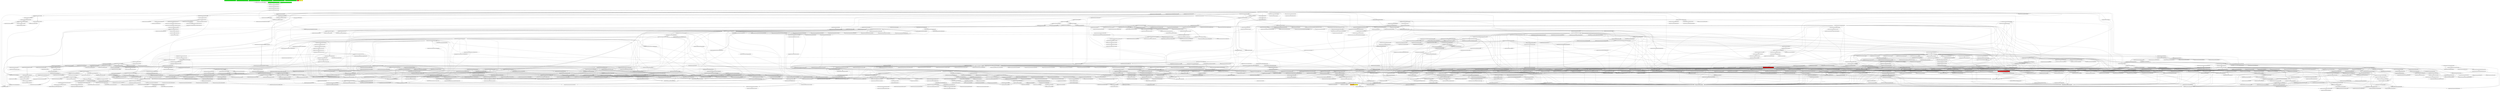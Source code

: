 digraph enhanced {
	"com.google.javascript.jscomp.CollapsePropertiesTest#304" [style=striped shape=box fillcolor="green"];
	"com.google.javascript.jscomp.CollapsePropertiesTest#313" [style=striped shape=box fillcolor="green"];
	"com.google.javascript.jscomp.CollapsePropertiesTest#610" [style=striped shape=box fillcolor="green"];
	"com.google.javascript.jscomp.CollapsePropertiesTest#544" [style=striped shape=box fillcolor="green"];
	"com.google.javascript.jscomp.CollapsePropertiesTest#279" [style=striped shape=box fillcolor="green"];
	"com.google.javascript.jscomp.CollapseProperties#478" [style=striped shape=box fillcolor="red"];
	"real" [style=striped shape=box fillcolor="red"];
	"ochiai" [style=striped shape=box fillcolor="yellow"];
	"d4" [style=striped shape=box fillcolor="yellow"];
	"com.google.javascript.jscomp.CollapsePropertiesTest#295" [style=striped shape=box fillcolor="green"];
	"com.google.javascript.rhino.Node#175" [style=striped shape=box fillcolor="orange:yellow"];
	"com.google.javascript.jscomp.GlobalNamespace$Name#897" [style=striped shape=box fillcolor="red"];
	"com.google.javascript.jscomp.CollapsePropertiesTest#552" [style=striped shape=box fillcolor="green"];
	"com.google.javascript.jscomp.CollapsePropertiesTest#572" [style=striped shape=box fillcolor="green"];
	"com.google.javascript.jscomp.CollapseProperties#580" -> "com.google.javascript.rhino.Node#1276";
	"com.google.javascript.jscomp.CollapseProperties#703" -> "com.google.javascript.rhino.Node#1276";
	"com.google.common.collect.AbstractMapBasedMultiset$EntrySet#98" -> "com.google.common.collect.AbstractMapBasedMultiset$EntrySet#98";
	"com.google.common.collect.AbstractMapBasedMultiset#91" -> "com.google.common.collect.AbstractMapBasedMultiset$EntrySet#98";
	"com.google.common.collect.RegularImmutableMap$LinkedEntry#96" -> "com.google.common.collect.ImmutableEntry#34";
	"com.google.common.collect.Maps#529" -> "com.google.common.collect.ImmutableEntry#34";
	"com.google.javascript.jscomp.JSSourceFile#78" -> "com.google.javascript.jscomp.SourceFile#94" [style=bold];
	"com.google.javascript.jscomp.CodeConsumer#154" -> "com.google.javascript.jscomp.CodePrinter$CompactCodePrinter#427";
	"com.google.javascript.jscomp.CodeGenerator#76" -> "com.google.javascript.jscomp.CodePrinter$CompactCodePrinter#427";
	"com.google.javascript.jscomp.CodeGenerator#76" -> "com.google.javascript.jscomp.NodeUtil#972";
	"com.google.javascript.jscomp.parsing.IRFactory#76" -> "com.google.javascript.jscomp.parsing.IRFactory#1197";
	"com.google.javascript.jscomp.mozilla.rhino.ObjToIntMap#362" -> "com.google.javascript.jscomp.mozilla.rhino.ObjToIntMap#326" [style=bold];
	"com.google.javascript.rhino.JSDocInfoBuilder#137" -> "com.google.javascript.rhino.JSDocInfo#513" [style=bold];
	"com.google.javascript.jscomp.Compiler#1392" -> "com.google.javascript.jscomp.CodePrinter$Builder#558" [style=bold];
	"com.google.javascript.jscomp.Normalize$PropagateConstantAnnotationsOverVars#155" -> "com.google.javascript.jscomp.NodeTraversal$AbstractPostOrderCallback#125";
	"com.google.javascript.jscomp.GlobalNamespace$BuildGlobalNamespace#226" -> "com.google.javascript.jscomp.NodeTraversal$AbstractPostOrderCallback#125";
	"com.google.javascript.jscomp.Normalize$VerifyConstants#208" -> "com.google.javascript.jscomp.NodeTraversal$AbstractPostOrderCallback#125";
	"com.google.javascript.rhino.Node#835" -> "com.google.javascript.rhino.Node$PropListItem#351";
	"com.google.javascript.rhino.jstype.JSTypeRegistry#230" -> "com.google.javascript.rhino.jstype.BooleanType#53" [style=bold];
	"com.google.javascript.jscomp.CollapseProperties#580" -> "com.google.javascript.jscomp.CollapseProperties#638";
	"com.google.javascript.rhino.Node#824" -> "com.google.javascript.rhino.Node$PropListItem#355";
	"com.google.javascript.jscomp.parsing.JsDocInfoParser#2160" -> "com.google.javascript.rhino.JSDocInfoBuilder#90" [style=bold];
	"com.google.javascript.jscomp.GlobalNamespace$BuildGlobalNamespace#232" -> "com.google.javascript.jscomp.GlobalNamespace#40";
	"com.google.javascript.jscomp.GlobalNamespace$BuildGlobalNamespace#727" -> "com.google.javascript.jscomp.GlobalNamespace#40";
	"com.google.javascript.rhino.jstype.JSTypeRegistry#1221" -> "com.google.javascript.rhino.jstype.PrototypeObjectType#100";
	"com.google.javascript.rhino.Node$PropListItem#355" -> "com.google.javascript.rhino.Node$PropListItem#359";
	"com.google.javascript.rhino.Node#776" -> "com.google.javascript.rhino.Node$PropListItem#359";
	"com.google.javascript.rhino.Node$PropListItem#351" -> "com.google.javascript.rhino.Node$PropListItem#359";
	"com.google.javascript.jscomp.mozilla.rhino.Parser#2516" -> "com.google.javascript.jscomp.mozilla.rhino.Parser#3294";
	"com.google.javascript.rhino.jstype.JSTypeRegistry#230" -> "com.google.javascript.rhino.jstype.AllType#53" [style=bold];
	"com.google.common.collect.AbstractMapBasedMultiset$EntrySet#100" -> "com.google.common.collect.AbstractMapBasedMultiset#51" [style=bold];
	"com.google.javascript.jscomp.parsing.IRFactory$TransformDispatcher#278" -> "com.google.javascript.jscomp.mozilla.rhino.Node$NodeIterator#393";
	"com.google.javascript.jscomp.parsing.IRFactory$TransformDispatcher#275" -> "com.google.javascript.jscomp.mozilla.rhino.Node$NodeIterator#393";
	"com.google.javascript.jscomp.parsing.IRFactory$TransformDispatcher#363" -> "com.google.javascript.jscomp.parsing.IRFactory$TransformDispatcher#379" [style=bold];
	"com.google.javascript.jscomp.parsing.IRFactory#272" -> "com.google.javascript.jscomp.parsing.TypeSafeDispatcher#119" [style=bold];
	"com.google.javascript.rhino.jstype.FunctionPrototypeType#55" -> "com.google.javascript.rhino.jstype.PrototypeObjectType#109";
	"com.google.javascript.rhino.jstype.PrototypeObjectType#100" -> "com.google.javascript.rhino.jstype.PrototypeObjectType#109";
	"com.google.javascript.rhino.jstype.InstanceObjectType#59" -> "com.google.javascript.rhino.jstype.PrototypeObjectType#109";
	"com.google.javascript.rhino.jstype.FunctionType#125" -> "com.google.javascript.rhino.jstype.PrototypeObjectType#109";
	"com.google.javascript.jscomp.Compiler#1392" -> "com.google.javascript.jscomp.CodePrinter$Builder#566";
	"com.google.javascript.rhino.Node#602" -> "com.google.javascript.rhino.Node#929" [style=dotted];
	"com.google.javascript.rhino.Node$PropListItem#359" -> "com.google.javascript.rhino.Node#929" [style=dotted];
	"com.google.javascript.rhino.Node#540" -> "com.google.javascript.rhino.Node#929" [style=dotted];
	"com.google.javascript.rhino.Node#374" -> "com.google.javascript.rhino.Node#929" [style=dotted];
	"com.google.javascript.rhino.Node#916" -> "com.google.javascript.rhino.Node#929";
	"com.google.javascript.rhino.Node#388" -> "com.google.javascript.rhino.Node#929" [style=dotted];
	"com.google.javascript.jscomp.NodeTraversal#439" -> "com.google.javascript.jscomp.NodeTraversal#471";
	"com.google.javascript.jscomp.mozilla.rhino.Node#430" -> "com.google.javascript.jscomp.mozilla.rhino.Node$NodeIterator#388" [style=bold];
	"com.google.javascript.rhino.jstype.JSTypeRegistry#230" -> "com.google.javascript.rhino.jstype.JSTypeRegistry#929";
	"com.google.javascript.rhino.jstype.ErrorFunctionType#51" -> "com.google.javascript.rhino.jstype.JSTypeRegistry#929";
	"com.google.javascript.rhino.jstype.NoObjectType#209" -> "com.google.javascript.rhino.jstype.JSTypeRegistry#929";
	"com.google.javascript.jscomp.Normalize$NormalizeStatements#423" -> "com.google.javascript.jscomp.Normalize$NormalizeStatements#486" [style=bold];
	"com.google.javascript.jscomp.parsing.IRFactory$TransformDispatcher#278" -> "com.google.javascript.jscomp.mozilla.rhino.Node$NodeIterator#382";
	"com.google.javascript.jscomp.mozilla.rhino.Node$NodeIterator#382" -> "com.google.javascript.jscomp.mozilla.rhino.Node$NodeIterator#382";
	"com.google.javascript.jscomp.parsing.IRFactory$TransformDispatcher#275" -> "com.google.javascript.jscomp.mozilla.rhino.Node$NodeIterator#382";
	"com.google.javascript.rhino.Node#1276" -> "com.google.javascript.rhino.Node#1267";
	"com.google.javascript.jscomp.CollapseProperties#580" -> "com.google.javascript.rhino.Node#1267";
	"com.google.javascript.jscomp.NodeUtil#1444" -> "com.google.javascript.rhino.Node#1267";
	"com.google.javascript.jscomp.CollapseProperties#478" -> "com.google.javascript.rhino.Node#1267";
	"com.google.javascript.jscomp.CollapseProperties#553" -> "com.google.javascript.rhino.Node#1267";
	"com.google.javascript.jscomp.CollapseProperties#442" -> "com.google.javascript.rhino.Node#1267";
	"com.google.javascript.jscomp.CollapseProperties#661" -> "com.google.javascript.rhino.Node#1267";
	"com.google.javascript.jscomp.NodeTraversal#261" -> "com.google.javascript.rhino.Node#1267";
	"com.google.javascript.jscomp.CodeGenerator#76" -> "com.google.javascript.rhino.Node#1267";
	"com.google.javascript.jscomp.CollapseProperties#703" -> "com.google.javascript.rhino.Node#1267";
	"com.google.javascript.jscomp.CollapseProperties#317" -> "com.google.javascript.rhino.Node#1267";
	"com.google.javascript.jscomp.Normalize$VerifyConstants#215" -> "com.google.javascript.rhino.Node#1267";
	"com.google.javascript.jscomp.GlobalNamespace$BuildGlobalNamespace#232" -> "com.google.javascript.rhino.Node#1267";
	"com.google.javascript.jscomp.GlobalNamespace$BuildGlobalNamespace#342" -> "com.google.javascript.rhino.Node#1267";
	"com.google.javascript.jscomp.Normalize$NormalizeStatements#564" -> "com.google.javascript.rhino.Node#1267";
	"com.google.javascript.jscomp.GlobalNamespace$Name#978" -> "com.google.javascript.rhino.Node#1267";
	"com.google.javascript.jscomp.NodeUtil#1082" -> "com.google.javascript.rhino.Node#1267";
	"com.google.javascript.jscomp.NodeUtil#2293" -> "com.google.javascript.rhino.Node#1267";
	"com.google.javascript.jscomp.NodeUtil#1284" -> "com.google.javascript.rhino.Node#1267";
	"com.google.javascript.jscomp.NodeUtil#2274" -> "com.google.javascript.rhino.Node#1267";
	"com.google.javascript.jscomp.GlobalNamespace$BuildGlobalNamespace#715" -> "com.google.javascript.rhino.Node#1267";
	"com.google.javascript.rhino.Node#1048" -> "com.google.javascript.rhino.Node#1057" [style=bold];
	"com.google.javascript.rhino.jstype.UnionTypeBuilder#90" -> "com.google.javascript.rhino.jstype.StringType#49";
	"com.google.javascript.rhino.jstype.JSTypeRegistry#856" -> "com.google.javascript.rhino.jstype.AllType#68" [style=bold];
	"com.google.javascript.jscomp.CodeConsumer#154" -> "com.google.javascript.jscomp.CodePrinter$CompactCodePrinter#408";
	"com.google.javascript.jscomp.CodeConsumer#200" -> "com.google.javascript.jscomp.CodePrinter$CompactCodePrinter#408";
	"com.google.javascript.jscomp.CodeConsumer#182" -> "com.google.javascript.jscomp.CodePrinter$CompactCodePrinter#408";
	"com.google.javascript.jscomp.CodeConsumer#77" -> "com.google.javascript.jscomp.CodePrinter$CompactCodePrinter#408";
	"com.google.javascript.jscomp.CodeConsumer#81" -> "com.google.javascript.jscomp.CodePrinter$CompactCodePrinter#408";
	"com.google.javascript.jscomp.parsing.JsDocInfoParser#144" -> "com.google.javascript.rhino.JSDocInfoBuilder#73" [style=bold];
	"com.google.javascript.rhino.jstype.JSTypeRegistry#230" -> "com.google.javascript.rhino.jstype.JSTypeRegistry#939" [style=bold];
	"com.google.javascript.jscomp.Normalize#616" -> "com.google.javascript.jscomp.NodeTraversal#204";
	"com.google.javascript.jscomp.NodeTraversal#196" -> "com.google.javascript.jscomp.NodeTraversal#204";
	"com.google.javascript.jscomp.mozilla.rhino.ast.FunctionNode#237" -> "com.google.javascript.jscomp.mozilla.rhino.Node#513";
	"com.google.javascript.jscomp.mozilla.rhino.Node#227" -> "com.google.javascript.jscomp.mozilla.rhino.Node#513";
	"com.google.common.collect.ImmutableSet$ArrayImmutableSet#372" -> "com.google.common.collect.ImmutableSet#340";
	"com.google.javascript.rhino.jstype.PrototypeObjectType#390" -> "com.google.javascript.rhino.jstype.FunctionType#863";
	"com.google.javascript.rhino.jstype.JSTypeRegistry#230" -> "com.google.javascript.rhino.jstype.StringType#53" [style=bold];
	"com.google.javascript.jscomp.JSSourceFile#72" -> "com.google.javascript.jscomp.SourceFile#79";
	"com.google.javascript.jscomp.SourceFile$Preloaded#301" -> "com.google.javascript.jscomp.SourceFile#79";
	"com.google.javascript.jscomp.mozilla.rhino.ScriptRuntime#3639" -> "com.google.javascript.jscomp.mozilla.rhino.ScriptRuntime#3691";
	"com.google.common.collect.RegularImmutableMap#102" -> "com.google.common.collect.ImmutableEntry#44";
	"com.google.common.collect.RegularImmutableMap#48" -> "com.google.common.collect.ImmutableEntry#44";
	"com.google.javascript.jscomp.SuppressDocWarningsGuard#38" -> "com.google.common.collect.ImmutableEntry#44";
	"com.google.common.collect.ImmutableMap$Builder#185" -> "com.google.common.collect.ImmutableEntry#44";
	"com.google.javascript.rhino.Node#1367" -> "com.google.javascript.rhino.Node#1043";
	"com.google.javascript.jscomp.Compiler#1384" -> "com.google.javascript.jscomp.Compiler#1182";
	"com.google.javascript.rhino.jstype.FunctionType#287" -> "com.google.javascript.rhino.jstype.FunctionType#846" [style=bold];
	"com.google.common.collect.RegularImmutableMap#102" -> "com.google.common.collect.ImmutableEntry#40";
	"com.google.common.collect.RegularImmutableMap#48" -> "com.google.common.collect.ImmutableEntry#40";
	"com.google.javascript.jscomp.SuppressDocWarningsGuard#38" -> "com.google.common.collect.ImmutableEntry#40";
	"com.google.common.collect.ImmutableMap$Builder#185" -> "com.google.common.collect.ImmutableEntry#40";
	"com.google.javascript.rhino.jstype.UnionTypeBuilder#90" -> "com.google.javascript.rhino.jstype.BooleanType#49";
	"com.google.javascript.rhino.JSDocInfoBuilder#90" -> "com.google.javascript.rhino.JSDocInfoBuilder#81" [style=bold];
	"com.google.javascript.jscomp.Normalize#616" -> "com.google.javascript.jscomp.Normalize$DuplicateDeclarationHandler#626";
	"com.google.javascript.jscomp.Normalize$DuplicateDeclarationHandler#626" -> "com.google.javascript.jscomp.Normalize$DuplicateDeclarationHandler#626";
	"com.google.javascript.jscomp.mozilla.rhino.Context#418" -> "com.google.javascript.jscomp.mozilla.rhino.ContextFactory#501" [style=bold];
	"com.google.javascript.jscomp.parsing.Config#71" -> "com.google.common.collect.ImmutableMap#307" [style=bold];
	"com.google.javascript.jscomp.parsing.IRFactory$TransformDispatcher#275" -> "com.google.javascript.jscomp.parsing.IRFactory$TransformDispatcher#363" [style=bold];
	"com.google.javascript.rhino.Node#1043" -> "com.google.javascript.rhino.Node#1048" [style=bold];
	"com.google.common.collect.ImmutableMap$Builder#202" -> "com.google.common.collect.ImmutableMap$Builder#207" [style=bold];
	"com.google.javascript.jscomp.parsing.Config#71" -> "com.google.common.collect.ImmutableMap$Builder#202";
	"com.google.javascript.jscomp.mozilla.rhino.Parser#2320" -> "com.google.javascript.jscomp.mozilla.rhino.Parser#394";
	"com.google.javascript.jscomp.CollapseProperties#638" -> "com.google.javascript.jscomp.NodeTraversal#421";
	"com.google.javascript.jscomp.LineNumberCheck#52" -> "com.google.javascript.jscomp.NodeTraversal#421";
	"com.google.javascript.jscomp.GlobalNamespace#149" -> "com.google.javascript.jscomp.NodeTraversal#421";
	"com.google.javascript.jscomp.PrepareAst#57" -> "com.google.javascript.jscomp.NodeTraversal#421";
	"com.google.javascript.jscomp.Normalize#117" -> "com.google.javascript.jscomp.NodeTraversal#421";
	"com.google.javascript.rhino.JSDocInfo#246" -> "com.google.javascript.rhino.JSDocInfo#311";
	"com.google.javascript.jscomp.parsing.ParserRunner#85" -> "com.google.javascript.jscomp.mozilla.rhino.Parser#152";
	"com.google.javascript.jscomp.parsing.JsDocInfoParser#144" -> "com.google.javascript.rhino.JSDocInfoBuilder#137";
	"com.google.javascript.jscomp.Compiler#1392" -> "com.google.javascript.jscomp.CodePrinter$Builder#509";
	"com.google.javascript.jscomp.CollapseProperties#160" -> "com.google.javascript.jscomp.GlobalNamespace#87";
	"com.google.javascript.jscomp.CollapseProperties#118" -> "com.google.javascript.jscomp.GlobalNamespace#87";
	"com.google.javascript.jscomp.mozilla.rhino.Node#234" -> "com.google.javascript.jscomp.mozilla.rhino.Node#534" [style=bold];
	"com.google.javascript.rhino.jstype.JSTypeRegistry#558" -> "com.google.javascript.rhino.jstype.BooleanType#103";
	"com.google.javascript.jscomp.mozilla.rhino.ast.VariableInitializer#81" -> "com.google.javascript.jscomp.mozilla.rhino.ast.AstNode#182";
	"com.google.javascript.jscomp.mozilla.rhino.ast.Comment#91" -> "com.google.javascript.jscomp.mozilla.rhino.ast.AstNode#182";
	"com.google.javascript.jscomp.mozilla.rhino.ast.ObjectLiteral#85" -> "com.google.javascript.jscomp.mozilla.rhino.ast.AstNode#182";
	"com.google.javascript.jscomp.mozilla.rhino.ast.ParenthesizedExpression#73" -> "com.google.javascript.jscomp.mozilla.rhino.ast.AstNode#182";
	"com.google.javascript.jscomp.mozilla.rhino.ast.ExpressionStatement#106" -> "com.google.javascript.jscomp.mozilla.rhino.ast.AstNode#182";
	"com.google.javascript.jscomp.mozilla.rhino.Parser#2078" -> "com.google.javascript.jscomp.mozilla.rhino.TokenStream#299";
	"com.google.javascript.jscomp.mozilla.rhino.Parser#322" -> "com.google.javascript.jscomp.mozilla.rhino.TokenStream#299";
	"com.google.javascript.jscomp.mozilla.rhino.Parser#1874" -> "com.google.javascript.jscomp.mozilla.rhino.TokenStream#299";
	"com.google.javascript.jscomp.mozilla.rhino.ast.FunctionNode#136" -> "com.google.javascript.jscomp.mozilla.rhino.ast.ScriptNode#85";
	"com.google.javascript.jscomp.mozilla.rhino.ast.AstRoot#70" -> "com.google.javascript.jscomp.mozilla.rhino.ast.ScriptNode#85";
	"com.google.common.collect.Lists$ReverseList#807" -> "com.google.common.collect.Lists$ReverseList$1#809" [style=bold];
	"com.google.common.collect.HashMultiset#35" -> "com.google.common.collect.AbstractMapBasedMultiset#91";
	"com.google.javascript.jscomp.CodeGenerator#76" -> "com.google.javascript.jscomp.CodePrinter$MappedCodePrinter#89" [style=bold];
	"com.google.javascript.rhino.Node#1057" -> "com.google.javascript.rhino.Node#1063";
	"com.google.javascript.rhino.Node#1063" -> "com.google.javascript.rhino.Node#1063";
	"com.google.common.collect.RegularImmutableMap$EntrySet#154" -> "com.google.common.collect.RegularImmutableMap#36";
	"com.google.javascript.jscomp.parsing.JsDocInfoParser#101" -> "com.google.javascript.rhino.JSDocInfoBuilder#67" [style=bold];
	"com.google.common.collect.RegularImmutableMap#35" -> "com.google.common.collect.RegularImmutableMap#35";
	"com.google.javascript.jscomp.SuppressDocWarningsGuard#38" -> "com.google.common.collect.RegularImmutableMap#35";
	"com.google.common.collect.ImmutableMap$Builder#185" -> "com.google.common.collect.RegularImmutableMap#35";
	"com.google.javascript.jscomp.Normalize$VerifyConstants#215" -> "com.google.javascript.jscomp.NodeTraversal#430";
	"com.google.javascript.rhino.JSDocInfoBuilder#113" -> "com.google.javascript.rhino.JSDocInfoBuilder#127";
	"com.google.javascript.jscomp.NodeTraversal#439" -> "com.google.javascript.jscomp.NodeTraversal#439";
	"com.google.javascript.jscomp.NodeTraversal#246" -> "com.google.javascript.jscomp.NodeTraversal#439";
	"com.google.javascript.jscomp.NodeTraversal#471" -> "com.google.javascript.jscomp.NodeTraversal#439";
	"com.google.javascript.jscomp.NodeTraversal#261" -> "com.google.javascript.jscomp.NodeTraversal#439";
	"com.google.javascript.jscomp.mozilla.rhino.Parser#2137" -> "com.google.javascript.jscomp.mozilla.rhino.Parser#379";
	"com.google.javascript.jscomp.mozilla.rhino.Parser#2059" -> "com.google.javascript.jscomp.mozilla.rhino.Parser#379";
	"com.google.javascript.jscomp.mozilla.rhino.Parser#1874" -> "com.google.javascript.jscomp.mozilla.rhino.Parser#379";
	"com.google.javascript.jscomp.mozilla.rhino.Parser#2113" -> "com.google.javascript.jscomp.mozilla.rhino.Parser#379";
	"com.google.javascript.jscomp.mozilla.rhino.Parser#2433" -> "com.google.javascript.jscomp.mozilla.rhino.Parser#379";
	"com.google.javascript.jscomp.mozilla.rhino.Parser#412" -> "com.google.javascript.jscomp.mozilla.rhino.Parser#379";
	"com.google.javascript.jscomp.mozilla.rhino.Parser#621" -> "com.google.javascript.jscomp.mozilla.rhino.Parser#379";
	"com.google.javascript.jscomp.mozilla.rhino.Parser#2189" -> "com.google.javascript.jscomp.mozilla.rhino.Parser#379";
	"com.google.javascript.jscomp.mozilla.rhino.Parser#2461" -> "com.google.javascript.jscomp.mozilla.rhino.Parser#379";
	"com.google.javascript.jscomp.mozilla.rhino.Parser#2176" -> "com.google.javascript.jscomp.mozilla.rhino.Parser#379";
	"com.google.javascript.jscomp.mozilla.rhino.Parser#772" -> "com.google.javascript.jscomp.mozilla.rhino.Parser#379";
	"com.google.javascript.jscomp.mozilla.rhino.Parser#2163" -> "com.google.javascript.jscomp.mozilla.rhino.Parser#379";
	"com.google.javascript.jscomp.mozilla.rhino.Parser#692" -> "com.google.javascript.jscomp.mozilla.rhino.Parser#379";
	"com.google.javascript.jscomp.mozilla.rhino.Parser#2150" -> "com.google.javascript.jscomp.mozilla.rhino.Parser#379";
	"com.google.javascript.jscomp.mozilla.rhino.Parser#3081" -> "com.google.javascript.jscomp.mozilla.rhino.Parser#379";
	"com.google.javascript.rhino.jstype.PrototypeObjectType#410" -> "com.google.javascript.rhino.jstype.JSType#823";
	"com.google.javascript.rhino.jstype.ValueType#54" -> "com.google.javascript.rhino.jstype.JSType#823";
	"com.google.javascript.jscomp.CollapseProperties#118" -> "com.google.javascript.jscomp.GlobalNamespace#98";
	"com.google.javascript.rhino.jstype.UnionType#81" -> "com.google.common.collect.RegularImmutableList#170" [style=bold];
	"com.google.javascript.jscomp.CodeGenerator#76" -> "com.google.javascript.jscomp.CodePrinter$CompactCodePrinter#471";
	"com.google.javascript.jscomp.mozilla.rhino.Parser#2799" -> "com.google.javascript.jscomp.mozilla.rhino.Parser#3081";
	"com.google.javascript.jscomp.mozilla.rhino.ast.VariableDeclaration#72" -> "com.google.javascript.jscomp.mozilla.rhino.ast.AstNode#171";
	"com.google.javascript.jscomp.mozilla.rhino.ast.Name#84" -> "com.google.javascript.jscomp.mozilla.rhino.ast.AstNode#171";
	"com.google.javascript.jscomp.mozilla.rhino.ast.Block#63" -> "com.google.javascript.jscomp.mozilla.rhino.ast.AstNode#171";
	"com.google.javascript.jscomp.mozilla.rhino.ast.FunctionCall#68" -> "com.google.javascript.jscomp.mozilla.rhino.ast.AstNode#171";
	"com.google.javascript.jscomp.mozilla.rhino.ast.NumberLiteral#70" -> "com.google.javascript.jscomp.mozilla.rhino.ast.AstNode#171";
	"com.google.javascript.jscomp.CompilerTestCase#365" -> "com.google.javascript.jscomp.JSSourceFile#55";
	"com.google.javascript.jscomp.CompilerTestCase#863" -> "com.google.javascript.jscomp.JSSourceFile#55";
	"com.google.javascript.jscomp.Tracer#421" -> "com.google.javascript.jscomp.Tracer#967";
	"com.google.javascript.jscomp.Tracer#250" -> "com.google.javascript.jscomp.Tracer#967";
	"com.google.javascript.jscomp.CodePrinter$CompactCodePrinter#399" -> "com.google.javascript.jscomp.CodePrinter$MappedCodePrinter#59";
	"com.google.javascript.jscomp.parsing.IRFactory#76" -> "com.google.javascript.jscomp.parsing.IRFactory#1177" [style=bold];
	"com.google.javascript.rhino.jstype.FunctionType#806" -> "com.google.javascript.rhino.jstype.FunctionType#819" [style=bold];
	"com.google.javascript.rhino.jstype.JSTypeRegistry#230" -> "com.google.javascript.rhino.jstype.FunctionType#812";
	"com.google.javascript.rhino.jstype.NoObjectType#209" -> "com.google.javascript.rhino.jstype.FunctionType#812";
	"com.google.common.collect.HashMultiset#70" -> "com.google.common.collect.AbstractMapBasedMultiset#65";
	"com.google.javascript.jscomp.CompilerTestCase#963" -> "com.google.javascript.jscomp.Compiler#182";
	"com.google.javascript.jscomp.mozilla.rhino.ObjToIntMap#362" -> "com.google.javascript.jscomp.mozilla.rhino.ObjToIntMap#304" [style=bold];
	"com.google.javascript.jscomp.Compiler#182" -> "com.google.javascript.jscomp.Compiler#189";
	"com.google.javascript.rhino.JSDocInfoBuilder#618" -> "com.google.javascript.rhino.JSDocInfo#331";
	"com.google.javascript.jscomp.parsing.JsDocInfoParser#2168" -> "com.google.javascript.rhino.JSDocInfoBuilder#113" [style=bold];
	"com.google.javascript.jscomp.GlobalNamespace$Ref#1028" -> "com.google.javascript.jscomp.NodeTraversal#407";
	"com.google.javascript.jscomp.parsing.IRFactory#1177" -> "com.google.javascript.rhino.Node#756";
	"com.google.javascript.jscomp.parsing.IRFactory#1201" -> "com.google.javascript.rhino.Node#756";
	"com.google.javascript.jscomp.parsing.IRFactory#1197" -> "com.google.javascript.rhino.Node#756";
	"com.google.javascript.jscomp.parsing.IRFactory#1185" -> "com.google.javascript.rhino.Node#756";
	"com.google.javascript.jscomp.parsing.IRFactory#1181" -> "com.google.javascript.rhino.Node#756";
	"com.google.javascript.jscomp.parsing.IRFactory#1201" -> "com.google.javascript.rhino.Node#512";
	"com.google.javascript.jscomp.ComposeWarningsGuard#69" -> "com.google.common.collect.Lists$ReverseList$1#821";
	"com.google.common.collect.Lists$ReverseList$1#829" -> "com.google.common.collect.Lists$ReverseList$1#821";
	"com.google.javascript.jscomp.CollapseProperties#118" -> "com.google.javascript.jscomp.GlobalNamespace#62";
	"com.google.javascript.jscomp.Normalize$PropagateConstantAnnotationsOverVars#168" -> "com.google.javascript.jscomp.Scope#426";
	"com.google.javascript.jscomp.Scope#426" -> "com.google.javascript.jscomp.Scope#426";
	"com.google.javascript.jscomp.GlobalNamespace#192" -> "com.google.javascript.jscomp.Scope#426";
	"com.google.javascript.jscomp.Normalize$VerifyConstants#227" -> "com.google.javascript.jscomp.Scope#426";
	"com.google.javascript.jscomp.mozilla.rhino.Parser#2606" -> "com.google.javascript.jscomp.mozilla.rhino.Node#557";
	"com.google.javascript.jscomp.mozilla.rhino.Parser#2516" -> "com.google.javascript.jscomp.mozilla.rhino.Node#557";
	"com.google.javascript.jscomp.mozilla.rhino.Parser#2876" -> "com.google.javascript.jscomp.mozilla.rhino.Node#557";
	"com.google.javascript.jscomp.mozilla.rhino.Parser#3229" -> "com.google.javascript.jscomp.mozilla.rhino.Node#557";
	"com.google.javascript.jscomp.mozilla.rhino.Parser#280" -> "com.google.javascript.jscomp.mozilla.rhino.Node#557";
	"com.google.javascript.jscomp.mozilla.rhino.Parser#1874" -> "com.google.javascript.jscomp.mozilla.rhino.Node#557";
	"com.google.javascript.jscomp.mozilla.rhino.Parser#2202" -> "com.google.javascript.jscomp.mozilla.rhino.Node#557";
	"com.google.javascript.jscomp.mozilla.rhino.Parser#2078" -> "com.google.javascript.jscomp.mozilla.rhino.Node#557";
	"com.google.javascript.jscomp.mozilla.rhino.Parser#621" -> "com.google.javascript.jscomp.mozilla.rhino.Node#557";
	"com.google.javascript.jscomp.mozilla.rhino.ast.ExpressionStatement#122" -> "com.google.javascript.jscomp.mozilla.rhino.Node#557";
	"com.google.javascript.jscomp.mozilla.rhino.Parser#2461" -> "com.google.javascript.jscomp.mozilla.rhino.Node#557";
	"com.google.javascript.jscomp.mozilla.rhino.Parser#3081" -> "com.google.javascript.jscomp.mozilla.rhino.Node#557";
	"com.google.javascript.jscomp.mozilla.rhino.Parser#988" -> "com.google.javascript.jscomp.mozilla.rhino.Node#557";
	"com.google.javascript.jscomp.NodeTraversal#407" -> "com.google.javascript.jscomp.NodeTraversal#400";
	"com.google.javascript.jscomp.ComposeWarningsGuard#69" -> "com.google.common.collect.Lists$ReverseList$1#829";
	"com.google.javascript.rhino.Node#512" -> "com.google.javascript.rhino.Node$NumberNode#244" [style=bold];
	"com.google.common.collect.HashMultiset#35" -> "com.google.common.collect.AbstractMapBasedMultiset#234";
	"com.google.javascript.jscomp.parsing.IRFactory#127" -> "com.google.javascript.jscomp.mozilla.rhino.ast.ScriptNode#93";
	"com.google.javascript.rhino.jstype.JSTypeRegistry#230" -> "com.google.javascript.rhino.jstype.FunctionType#806";
	"com.google.javascript.rhino.jstype.ErrorFunctionType#51" -> "com.google.javascript.rhino.jstype.FunctionType#806";
	"com.google.javascript.rhino.jstype.FunctionType#287" -> "com.google.javascript.rhino.jstype.FunctionType#806";
	"com.google.javascript.jscomp.RhinoErrorReporter#70" -> "com.google.common.collect.ImmutableMap#102" [style=bold];
	"com.google.javascript.jscomp.CollapseProperties#725" -> "com.google.javascript.rhino.TokenStream#295";
	"com.google.javascript.jscomp.CodeGenerator#76" -> "com.google.javascript.rhino.TokenStream#295";
	"com.google.javascript.jscomp.GlobalNamespace$BuildGlobalNamespace#342" -> "com.google.javascript.rhino.TokenStream#295";
	"com.google.javascript.jscomp.Compiler#1392" -> "com.google.javascript.jscomp.CodePrinter$Builder#540";
	"com.google.javascript.jscomp.parsing.IRFactory#76" -> "com.google.javascript.jscomp.parsing.IRFactory#1185";
	"com.google.javascript.jscomp.mozilla.rhino.ast.AstNode#235" -> "com.google.javascript.jscomp.mozilla.rhino.ast.AstNode#198";
	"com.google.javascript.jscomp.Normalize$PropagateConstantAnnotationsOverVars#168" -> "com.google.javascript.rhino.JSDocInfo#323";
	"com.google.javascript.jscomp.Normalize$VerifyConstants#227" -> "com.google.javascript.rhino.JSDocInfo#323";
	"com.google.javascript.rhino.jstype.JSTypeRegistry#230" -> "com.google.javascript.rhino.jstype.ErrorFunctionType#51" [style=bold];
	"com.google.javascript.jscomp.parsing.IRFactory#76" -> "com.google.javascript.jscomp.parsing.IRFactory#1181";
	"com.google.javascript.jscomp.Compiler#1392" -> "com.google.javascript.jscomp.CodePrinter$Builder#548" [style=bold];
	"com.google.javascript.rhino.jstype.JSTypeRegistry#1137" -> "com.google.javascript.rhino.jstype.JSTypeRegistry#986" [style=bold];
	"com.google.javascript.jscomp.parsing.Config#71" -> "com.google.common.collect.Iterators$11#971";
	"com.google.javascript.jscomp.SuppressDocWarningsGuard#38" -> "com.google.common.collect.Iterators$11#971";
	"com.google.common.collect.ImmutableMap$Builder#185" -> "com.google.common.collect.Iterators$11#971";
	"com.google.javascript.jscomp.CollapseProperties#725" -> "com.google.javascript.jscomp.CollapseProperties#845";
	"com.google.javascript.jscomp.CollapseProperties#442" -> "com.google.javascript.jscomp.CollapseProperties#845";
	"com.google.javascript.jscomp.CollapseProperties#296" -> "com.google.javascript.jscomp.CollapseProperties#845";
	"com.google.javascript.jscomp.CollapseProperties#817" -> "com.google.javascript.jscomp.CollapseProperties#845";
	"com.google.javascript.jscomp.Normalize$NormalizeStatements#306" -> "com.google.javascript.jscomp.Normalize$NormalizeStatements#423" [style=bold];
	"com.google.javascript.jscomp.GlobalNamespace#62" -> "com.google.javascript.jscomp.GlobalNamespace#76";
	"com.google.javascript.jscomp.Normalize#616" -> "com.google.javascript.jscomp.Normalize$ScopeTicklingCallback#726";
	"com.google.javascript.jscomp.Normalize$ScopeTicklingCallback#726" -> "com.google.javascript.jscomp.Normalize$ScopeTicklingCallback#726";
	"com.google.common.collect.HashMultiset#35" -> "com.google.common.collect.AbstractMapBasedMultiset#248";
	"com.google.javascript.jscomp.JSSourceFile#55" -> "com.google.javascript.jscomp.JSSourceFile#72" [style=bold];
	"com.google.javascript.jscomp.CodePrinter$CompactCodePrinter#427" -> "com.google.javascript.jscomp.CodePrinter$CompactCodePrinter#453";
	"com.google.javascript.jscomp.CodeConsumer#204" -> "com.google.javascript.jscomp.CodePrinter$CompactCodePrinter#453";
	"com.google.javascript.rhino.Node#792" -> "com.google.javascript.rhino.Node#741";
	"com.google.javascript.rhino.Node#808" -> "com.google.javascript.rhino.Node#741";
	"com.google.javascript.rhino.Node#929" -> "com.google.javascript.rhino.Node#741";
	"com.google.javascript.jscomp.JsAst#77" -> "com.google.javascript.jscomp.JSSourceFile#78";
	"com.google.javascript.jscomp.mozilla.rhino.ast.FunctionNode#237" -> "com.google.javascript.jscomp.mozilla.rhino.ast.AstNode#191";
	"com.google.javascript.jscomp.mozilla.rhino.ast.AstNode#287" -> "com.google.javascript.jscomp.mozilla.rhino.ast.AstNode#191";
	"com.google.javascript.jscomp.mozilla.rhino.Parser#2516" -> "com.google.javascript.jscomp.mozilla.rhino.ast.AstNode#191";
	"com.google.javascript.jscomp.mozilla.rhino.Parser#2876" -> "com.google.javascript.jscomp.mozilla.rhino.ast.AstNode#191";
	"com.google.javascript.jscomp.mozilla.rhino.Parser#2059" -> "com.google.javascript.jscomp.mozilla.rhino.ast.AstNode#191";
	"com.google.javascript.jscomp.mozilla.rhino.ast.AstNode#207" -> "com.google.javascript.jscomp.mozilla.rhino.ast.AstNode#191";
	"com.google.javascript.jscomp.mozilla.rhino.Parser#1098" -> "com.google.javascript.jscomp.mozilla.rhino.ast.AstNode#191";
	"com.google.javascript.jscomp.mozilla.rhino.ast.InfixExpression#85" -> "com.google.javascript.jscomp.mozilla.rhino.ast.AstNode#191";
	"com.google.javascript.jscomp.mozilla.rhino.Parser#276" -> "com.google.javascript.jscomp.mozilla.rhino.ast.AstNode#191";
	"com.google.javascript.jscomp.mozilla.rhino.ast.ParenthesizedExpression#67" -> "com.google.javascript.jscomp.mozilla.rhino.ast.AstNode#191";
	"com.google.javascript.jscomp.mozilla.rhino.Parser#692" -> "com.google.javascript.jscomp.mozilla.rhino.ast.AstNode#191";
	"com.google.javascript.jscomp.mozilla.rhino.ast.AstNode#263" -> "com.google.javascript.jscomp.mozilla.rhino.ast.AstNode#191";
	"com.google.javascript.jscomp.mozilla.rhino.ast.InfixExpression#92" -> "com.google.javascript.jscomp.mozilla.rhino.ast.AstNode#191";
	"com.google.javascript.jscomp.mozilla.rhino.ast.ExpressionStatement#91" -> "com.google.javascript.jscomp.mozilla.rhino.ast.AstNode#191";
	"com.google.common.collect.ImmutableMap#235" -> "com.google.common.collect.ImmutableMap#135";
	"com.google.common.collect.ImmutableMap#102" -> "com.google.common.collect.ImmutableMap#135";
	"com.google.common.collect.ImmutableMap$Builder#174" -> "com.google.common.collect.ImmutableMap#135";
	"com.google.javascript.jscomp.CollapseProperties#442" -> "com.google.javascript.jscomp.CollapseProperties#478";
	"com.google.javascript.jscomp.CollapsePropertiesTest#304" -> "com.google.javascript.jscomp.CompilerTestCase#491";
	"com.google.javascript.jscomp.CollapsePropertiesTest#544" -> "com.google.javascript.jscomp.CompilerTestCase#491";
	"com.google.javascript.jscomp.CollapsePropertiesTest#610" -> "com.google.javascript.jscomp.CompilerTestCase#491";
	"com.google.javascript.jscomp.CollapsePropertiesTest#279" -> "com.google.javascript.jscomp.CompilerTestCase#491";
	"com.google.javascript.jscomp.CollapsePropertiesTest#295" -> "com.google.javascript.jscomp.CompilerTestCase#491";
	"com.google.javascript.jscomp.CollapsePropertiesTest#552" -> "com.google.javascript.jscomp.CompilerTestCase#491";
	"com.google.javascript.jscomp.NodeTraversal#523" -> "com.google.javascript.jscomp.Normalize$ScopeTicklingCallback#732";
	"com.google.javascript.jscomp.CompilerOptions#830" -> "com.google.javascript.jscomp.DiagnosticGroupWarningsGuard#31";
	"com.google.javascript.jscomp.SuppressDocWarningsGuard#38" -> "com.google.javascript.jscomp.DiagnosticGroupWarningsGuard#31";
	"com.google.javascript.jscomp.GlobalNamespace#192" -> "com.google.javascript.jscomp.Scope$Var#161";
	"com.google.javascript.rhino.JSDocInfoBuilder#869" -> "com.google.javascript.rhino.JSDocInfo#907";
	"com.google.javascript.jscomp.NodeTraversal#543" -> "com.google.javascript.jscomp.Normalize$ScopeTicklingCallback#738";
	"com.google.javascript.jscomp.CompilerTestCase#666" -> "com.google.javascript.jscomp.Normalize$VerifyConstants#208";
	"com.google.javascript.jscomp.mozilla.rhino.TokenStream#1281" -> "com.google.javascript.jscomp.mozilla.rhino.TokenStream#1407";
	"com.google.javascript.jscomp.mozilla.rhino.Parser#2461" -> "com.google.javascript.jscomp.mozilla.rhino.ast.FunctionCall#89";
	"com.google.javascript.jscomp.mozilla.rhino.Parser#2516" -> "com.google.javascript.jscomp.mozilla.rhino.ast.FunctionCall#89";
	"com.google.javascript.jscomp.mozilla.rhino.TokenStream#320" -> "com.google.javascript.jscomp.mozilla.rhino.ScriptRuntime#432";
	"com.google.javascript.rhino.jstype.UnionTypeBuilder#150" -> "com.google.javascript.rhino.jstype.UnionType#81" [style=bold];
	"com.google.javascript.jscomp.CollapsePropertiesTest#313" -> "com.google.javascript.jscomp.CompilerTestCase#263";
	"com.google.javascript.jscomp.CompilerTestCase#491" -> "com.google.javascript.jscomp.CompilerTestCase#263";
	"com.google.javascript.jscomp.CollapsePropertiesTest#572" -> "com.google.javascript.jscomp.CompilerTestCase#263";
	"com.google.javascript.jscomp.CodeConsumer#204" -> "com.google.javascript.jscomp.CodeConsumer#200";
	"com.google.javascript.jscomp.SyntacticScopeCreator#119" -> "com.google.javascript.jscomp.NodeUtil#1199";
	"com.google.javascript.jscomp.CompilerTestCase#666" -> "com.google.common.base.Joiner#164";
	"com.google.javascript.jscomp.CompilerTestCase#863" -> "com.google.common.base.Joiner#164";
	"com.google.javascript.jscomp.parsing.Config#71" -> "com.google.common.collect.ImmutableMap#124";
	"com.google.javascript.jscomp.GlobalNamespace#40" -> "com.google.javascript.jscomp.GlobalNamespace#206";
	"com.google.javascript.jscomp.mozilla.rhino.ContextFactory#440" -> "com.google.javascript.jscomp.mozilla.rhino.Kit#316";
	"com.google.javascript.jscomp.mozilla.rhino.ContextFactory#451" -> "com.google.javascript.jscomp.mozilla.rhino.Kit#316";
	"com.google.javascript.jscomp.NodeTraversal#439" -> "com.google.javascript.jscomp.Normalize$ScopeTicklingCallback#743";
	"com.google.javascript.jscomp.CompilerTestCase#666" -> "com.google.javascript.jscomp.Normalize$VerifyConstants#215";
	"com.google.javascript.jscomp.mozilla.rhino.ast.NumberLiteral#79" -> "com.google.javascript.jscomp.mozilla.rhino.Node#566" [style=bold];
	"com.google.javascript.jscomp.NodeTraversal#439" -> "com.google.javascript.jscomp.Normalize$ScopeTicklingCallback#749";
	"com.google.javascript.jscomp.parsing.IRFactory$TransformDispatcher#275" -> "com.google.javascript.jscomp.mozilla.rhino.ast.FunctionCall#79";
	"com.google.javascript.jscomp.PrepareAst$PrepareAnnotations#235" -> "com.google.javascript.jscomp.NodeUtil#2293" [style=bold];
	"com.google.javascript.jscomp.CodeGenerator#76" -> "com.google.javascript.jscomp.CodeConsumer#204";
	"com.google.javascript.jscomp.CodeGenerator#76" -> "com.google.javascript.rhino.Node$NumberNode#255";
	"com.google.javascript.rhino.Node#929" -> "com.google.javascript.rhino.Node$NumberNode#255";
	"com.google.javascript.jscomp.mozilla.rhino.CompilerEnvirons#68" -> "com.google.javascript.jscomp.mozilla.rhino.Context#2188" [style=bold];
	"com.google.javascript.jscomp.CompilerTestCase#263" -> "com.google.javascript.jscomp.CompilerTestCase#275";
	"com.google.javascript.rhino.jstype.JSTypeRegistry#781" -> "com.google.javascript.rhino.jstype.JSTypeRegistry#773";
	"com.google.javascript.rhino.testing.BaseJSTypeTestCase#226" -> "com.google.javascript.rhino.jstype.JSTypeRegistry#773";
	"com.google.javascript.rhino.jstype.ErrorFunctionType#51" -> "com.google.javascript.rhino.jstype.JSTypeRegistry#773";
	"com.google.javascript.rhino.jstype.JSTypeRegistry#532" -> "com.google.javascript.rhino.jstype.JSTypeRegistry#773";
	"com.google.javascript.rhino.jstype.JSTypeRegistry#777" -> "com.google.javascript.rhino.jstype.JSTypeRegistry#773";
	"com.google.javascript.rhino.jstype.JSType#110" -> "com.google.javascript.rhino.jstype.JSTypeRegistry#773";
	"com.google.javascript.rhino.jstype.JSTypeRegistry#878" -> "com.google.javascript.rhino.jstype.JSTypeRegistry#773";
	"com.google.javascript.rhino.jstype.JSTypeRegistry#221" -> "com.google.javascript.rhino.jstype.JSTypeRegistry#532" [style=bold];
	"com.google.javascript.rhino.testing.BaseJSTypeTestCase#226" -> "com.google.javascript.rhino.jstype.JSTypeRegistry#777";
	"com.google.javascript.rhino.jstype.PrototypeObjectType#109" -> "com.google.javascript.rhino.jstype.JSTypeRegistry#777";
	"com.google.javascript.jscomp.Scope#300" -> "com.google.javascript.rhino.jstype.JSTypeRegistry#777";
	"com.google.javascript.rhino.jstype.FunctionType#125" -> "com.google.javascript.rhino.jstype.JSTypeRegistry#777";
	"com.google.javascript.jscomp.Compiler#218" -> "com.google.javascript.jscomp.CompilerOptions#916" [style=bold];
	"com.google.javascript.rhino.JSDocInfoBuilder#869" -> "com.google.javascript.rhino.JSDocInfo#923";
	"com.google.common.collect.ImmutableMap#235" -> "com.google.common.collect.RegularImmutableMap#48";
	"com.google.common.collect.ImmutableMap#102" -> "com.google.common.collect.RegularImmutableMap#48";
	"com.google.common.collect.ImmutableMap$Builder#207" -> "com.google.common.collect.RegularImmutableMap#48";
	"com.google.javascript.jscomp.mozilla.rhino.ast.InfixExpression#85" -> "com.google.javascript.jscomp.mozilla.rhino.ast.AstNode#163";
	"com.google.javascript.jscomp.mozilla.rhino.ast.Name#61" -> "com.google.javascript.jscomp.mozilla.rhino.ast.AstNode#163";
	"com.google.javascript.jscomp.mozilla.rhino.ast.InfixExpression#53" -> "com.google.javascript.jscomp.mozilla.rhino.ast.AstNode#163";
	"com.google.javascript.jscomp.mozilla.rhino.ast.Jump#61" -> "com.google.javascript.jscomp.mozilla.rhino.ast.AstNode#163";
	"com.google.javascript.jscomp.mozilla.rhino.ast.AstNode#171" -> "com.google.javascript.jscomp.mozilla.rhino.ast.AstNode#163";
	"com.google.javascript.jscomp.mozilla.rhino.ast.AstNode#182" -> "com.google.javascript.jscomp.mozilla.rhino.ast.AstNode#163";
	"com.google.javascript.jscomp.mozilla.rhino.Parser#2516" -> "com.google.javascript.jscomp.mozilla.rhino.ast.FunctionCall#68";
	"com.google.javascript.jscomp.mozilla.rhino.ast.NewExpression#66" -> "com.google.javascript.jscomp.mozilla.rhino.ast.FunctionCall#68";
	"com.google.javascript.rhino.testing.BaseJSTypeTestCase#226" -> "com.google.javascript.rhino.jstype.JSTypeRegistry#781";
	"com.google.javascript.jscomp.Compiler#1392" -> "com.google.javascript.jscomp.CodePrinter$Builder#500";
	"com.google.javascript.jscomp.CompilerTestCase#666" -> "com.google.javascript.jscomp.CompilerTestCase$BlackHoleErrorManager#950" [style=bold];
	"com.google.javascript.jscomp.CollapseProperties#118" -> "com.google.javascript.jscomp.CollapseProperties#243" [style=bold];
	"com.google.javascript.jscomp.Compiler#303" -> "com.google.javascript.jscomp.Compiler#379" [style=bold];
	"com.google.javascript.rhino.jstype.ObjectType#431" -> "com.google.javascript.rhino.jstype.FunctionPrototypeType#48";
	"com.google.javascript.rhino.jstype.PrototypeObjectType#455" -> "com.google.javascript.rhino.jstype.FunctionPrototypeType#48";
	"com.google.javascript.rhino.jstype.ObjectType#408" -> "com.google.javascript.rhino.jstype.FunctionPrototypeType#48";
	"com.google.javascript.rhino.jstype.PrototypeObjectType#390" -> "com.google.javascript.rhino.jstype.FunctionPrototypeType#48";
	"com.google.javascript.rhino.jstype.FunctionType#597" -> "com.google.javascript.rhino.jstype.FunctionPrototypeType#48";
	"com.google.javascript.rhino.jstype.ObjectType#364" -> "com.google.javascript.rhino.jstype.FunctionPrototypeType#48";
	"com.google.javascript.jscomp.CompilerTestCase#153" -> "com.google.javascript.jscomp.GoogleCodingConvention#31";
	"com.google.javascript.jscomp.Compiler#189" -> "com.google.javascript.jscomp.GoogleCodingConvention#31";
	"com.google.javascript.jscomp.NodeTraversal#439" -> "com.google.javascript.jscomp.NodeTraversal#614";
	"com.google.javascript.jscomp.CodeGenerator#76" -> "com.google.javascript.jscomp.CodePrinter$MappedCodePrinter#112" [style=bold];
	"com.google.javascript.jscomp.CompilerTestCase$BlackHoleErrorManager#950" -> "com.google.javascript.jscomp.CompilerTestCase$BlackHoleErrorManager#951" [style=bold];
	"com.google.javascript.rhino.JSDocInfoBuilder#869" -> "com.google.javascript.rhino.JSDocInfo#915";
	"com.google.javascript.jscomp.CompilerInput#102" -> "com.google.javascript.jscomp.JsAst#49";
	"com.google.javascript.jscomp.CompilerInput#81" -> "com.google.javascript.jscomp.JsAst#42";
	"com.google.javascript.jscomp.Scope#380" -> "com.google.javascript.jscomp.NodeUtil#2274" [style=bold];
	"com.google.javascript.rhino.jstype.FunctionType#272" -> "com.google.javascript.rhino.jstype.FunctionPrototypeType#55";
	"com.google.javascript.rhino.jstype.JSTypeRegistry#230" -> "com.google.javascript.rhino.jstype.FunctionPrototypeType#55";
	"com.google.javascript.rhino.jstype.FunctionType#429" -> "com.google.javascript.rhino.jstype.FunctionPrototypeType#55";
	"com.google.javascript.rhino.jstype.FunctionPrototypeType#62" -> "com.google.javascript.rhino.jstype.FunctionPrototypeType#55";
	"com.google.javascript.jscomp.LightweightMessageFormatter#49" -> "com.google.javascript.jscomp.AbstractMessageFormatter#32";
	"com.google.javascript.jscomp.Normalize$NormalizeStatements#341" -> "com.google.javascript.jscomp.NodeUtil#2258";
	"com.google.javascript.jscomp.Normalize$PropagateConstantAnnotationsOverVars#168" -> "com.google.javascript.jscomp.NodeUtil#2258";
	"com.google.javascript.jscomp.Normalize$VerifyConstants#227" -> "com.google.javascript.jscomp.NodeUtil#2258";
	"com.google.javascript.jscomp.ErrorFormat$2#38" -> "com.google.javascript.jscomp.AbstractMessageFormatter#37";
	"com.google.javascript.jscomp.mozilla.rhino.Parser#2516" -> "com.google.javascript.jscomp.mozilla.rhino.Parser#2606";
	"com.google.javascript.jscomp.Compiler#303" -> "com.google.javascript.jscomp.Compiler#365" [style=bold];
	"com.google.common.collect.AbstractMultiset#103" -> "com.google.common.collect.Multisets#539" [style=bold];
	"com.google.javascript.jscomp.mozilla.rhino.Parser#1989" -> "com.google.javascript.jscomp.mozilla.rhino.Parser#1993";
	"com.google.javascript.jscomp.mozilla.rhino.Parser#1874" -> "com.google.javascript.jscomp.mozilla.rhino.Parser#1993";
	"com.google.javascript.rhino.jstype.FunctionPrototypeType#48" -> "com.google.javascript.rhino.jstype.PrototypeObjectType#380";
	"com.google.javascript.rhino.jstype.JSTypeRegistry#532" -> "com.google.javascript.rhino.jstype.JSTypeRegistry#558" [style=bold];
	"com.google.javascript.rhino.jstype.ArrowType#187" -> "com.google.javascript.rhino.Node#1919";
	"com.google.javascript.jscomp.Scope#280" -> "com.google.javascript.rhino.Node#1919";
	"com.google.common.collect.Lists$ReverseList#741" -> "com.google.common.base.Preconditions#330";
	"com.google.javascript.jscomp.mozilla.rhino.ast.ObjectLiteral#102" -> "com.google.javascript.jscomp.mozilla.rhino.ast.ObjectLiteral#118";
	"com.google.javascript.jscomp.Compiler#227" -> "com.google.javascript.jscomp.Compiler#1618" [style=bold];
	"com.google.javascript.jscomp.mozilla.rhino.ast.AstNode#163" -> "com.google.javascript.jscomp.mozilla.rhino.Node#132" [style=bold];
	"com.google.javascript.jscomp.mozilla.rhino.Parser#772" -> "com.google.javascript.jscomp.mozilla.rhino.Parser#1989";
	"com.google.javascript.jscomp.mozilla.rhino.Parser#692" -> "com.google.javascript.jscomp.mozilla.rhino.Parser#1989";
	"com.google.javascript.rhino.jstype.JSTypeRegistry#532" -> "com.google.javascript.rhino.jstype.JSTypeRegistry#562";
	"com.google.javascript.rhino.jstype.JSTypeRegistry#558" -> "com.google.javascript.rhino.jstype.JSTypeRegistry#562";
	"com.google.javascript.rhino.jstype.FunctionType#260" -> "com.google.javascript.rhino.jstype.FunctionPrototypeType#62";
	"com.google.javascript.jscomp.CollapseProperties#553" -> "com.google.javascript.jscomp.CollapseProperties#661";
	"com.google.javascript.jscomp.ComposeWarningsGuard#56" -> "com.google.common.collect.Lists#714";
	"com.google.common.base.Joiner#156" -> "com.google.common.base.Joiner#125" [style=bold];
	"com.google.javascript.rhino.testing.BaseJSTypeTestCase#226" -> "com.google.javascript.rhino.testing.BaseJSTypeTestCase#383" [style=bold];
	"com.google.javascript.jscomp.Normalize#117" -> "com.google.javascript.jscomp.Normalize#616";
	"com.google.javascript.rhino.JSDocInfo#923" -> "com.google.javascript.rhino.JSDocInfo#935";
	"com.google.javascript.rhino.JSDocInfo#907" -> "com.google.javascript.rhino.JSDocInfo#935";
	"com.google.javascript.rhino.JSDocInfo#915" -> "com.google.javascript.rhino.JSDocInfo#935";
	"com.google.javascript.jscomp.ClosureCodingConvention#38" -> "com.google.javascript.jscomp.DefaultCodingConvention#32";
	"com.google.javascript.jscomp.CodePrinter#596" -> "com.google.javascript.jscomp.CodePrinter$MappedCodePrinter#176" [style=bold];
	"com.google.javascript.rhino.Node#1906" -> "com.google.javascript.rhino.Node#1906";
	"com.google.javascript.jscomp.CollapseProperties#725" -> "com.google.javascript.rhino.Node#1906";
	"com.google.javascript.jscomp.CollapseProperties#817" -> "com.google.javascript.rhino.Node#1906";
	"com.google.javascript.rhino.jstype.JSTypeRegistry#558" -> "com.google.javascript.rhino.jstype.VoidType#96" [style=bold];
	"com.google.javascript.jscomp.CollapseProperties#580" -> "com.google.javascript.jscomp.GlobalNamespace$Name#876";
	"com.google.javascript.jscomp.CollapseProperties#661" -> "com.google.javascript.jscomp.GlobalNamespace$Name#876";
	"com.google.javascript.jscomp.CollapseProperties#317" -> "com.google.javascript.jscomp.CollapseProperties#426";
	"com.google.javascript.jscomp.CollapseProperties#394" -> "com.google.javascript.jscomp.CollapseProperties#426";
	"com.google.javascript.rhino.jstype.FunctionPrototypeType#48" -> "com.google.javascript.rhino.jstype.PrototypeObjectType#375";
	"com.google.javascript.jscomp.mozilla.rhino.Parser#2078" -> "com.google.javascript.jscomp.mozilla.rhino.ast.Assignment#68";
	"com.google.javascript.jscomp.Normalize$VerifyConstants#227" -> "com.google.javascript.jscomp.NodeUtil#2252";
	"com.google.javascript.rhino.jstype.JSTypeRegistry#230" -> "com.google.javascript.rhino.jstype.JSTypeRegistry#572" [style=bold];
	"com.google.javascript.jscomp.parsing.IRFactory#241" -> "com.google.javascript.jscomp.parsing.JsDocTokenStream#46";
	"com.google.javascript.rhino.Node#908" -> "com.google.javascript.rhino.Node#916";
	"com.google.common.collect.RegularImmutableMap#48" -> "com.google.common.collect.RegularImmutableMap#87" [style=bold];
	"com.google.javascript.jscomp.mozilla.rhino.Parser#3081" -> "com.google.javascript.jscomp.mozilla.rhino.ast.ObjectLiteral#102";
	"com.google.javascript.jscomp.NodeUtil#2258" -> "com.google.javascript.jscomp.GoogleCodingConvention#62";
	"com.google.common.base.Joiner#164" -> "com.google.common.base.Joiner#156";
	"com.google.javascript.jscomp.CompilerTestCase#666" -> "com.google.common.base.Joiner#156";
	"com.google.javascript.jscomp.Compiler#303" -> "com.google.javascript.jscomp.Compiler#345" [style=bold];
	"com.google.javascript.jscomp.ClosureCodingConvention#38" -> "com.google.common.collect.ImmutableSet#143" [style=bold];
	"com.google.common.base.Preconditions#330" -> "com.google.common.base.Preconditions#350" [style=bold];
	"com.google.common.collect.Multisets#689" -> "com.google.common.base.Preconditions#114";
	"com.google.common.collect.RegularImmutableMap#48" -> "com.google.common.base.Preconditions#114";
	"com.google.common.collect.AbstractMapBasedMultiset#248" -> "com.google.common.base.Preconditions#114";
	"com.google.javascript.jscomp.JsAst#49" -> "com.google.javascript.jscomp.JsAst#77" [style=bold];
	"com.google.javascript.rhino.jstype.JSTypeRegistry#558" -> "com.google.javascript.rhino.jstype.StringType#92";
	"com.google.javascript.rhino.Node#1063" -> "com.google.javascript.rhino.Node#908";
	"com.google.javascript.rhino.jstype.InstanceObjectType#48" -> "com.google.javascript.rhino.jstype.PrototypeObjectType#153";
	"com.google.javascript.rhino.jstype.FunctionPrototypeType#48" -> "com.google.javascript.rhino.jstype.PrototypeObjectType#153";
	"com.google.javascript.rhino.jstype.ObjectType#243" -> "com.google.javascript.rhino.jstype.JSTypeRegistry#588" [style=bold];
	"com.google.javascript.jscomp.CollapseProperties#118" -> "com.google.javascript.jscomp.CollapseProperties#442";
	"com.google.javascript.jscomp.CollapseProperties#442" -> "com.google.javascript.jscomp.CollapseProperties#442";
	"com.google.javascript.rhino.jstype.JSTypeRegistry#230" -> "com.google.javascript.rhino.jstype.PrototypeObjectType#390";
	"com.google.javascript.rhino.jstype.PrototypeObjectType#109" -> "com.google.javascript.rhino.jstype.PrototypeObjectType#390";
	"com.google.common.collect.ImmutableSet#143" -> "com.google.common.collect.ImmutableSet#159";
	"com.google.javascript.jscomp.parsing.JsDocInfoParser#2126" -> "com.google.javascript.jscomp.parsing.JsDocTokenStream#62";
	"com.google.javascript.jscomp.Compiler#303" -> "com.google.javascript.jscomp.Compiler#338" [style=bold];
	"com.google.javascript.jscomp.parsing.IRFactory#103" -> "com.google.javascript.rhino.Node#1927";
	"com.google.javascript.rhino.jstype.FunctionType#65" -> "com.google.javascript.rhino.jstype.PrototypeObjectType#396" [style=bold];
	"com.google.javascript.jscomp.CodeGenerator#76" -> "com.google.javascript.jscomp.CodeGenerator#661";
	"com.google.javascript.rhino.jstype.FunctionParamBuilder#123" -> "com.google.javascript.rhino.Node#1923";
	"com.google.javascript.jscomp.parsing.IRFactory#127" -> "com.google.javascript.jscomp.parsing.IRFactory#103" [style=bold];
	"com.google.javascript.jscomp.GlobalNamespace$Name#876" -> "com.google.javascript.jscomp.GlobalNamespace$Name#897";
	"com.google.javascript.jscomp.GlobalNamespace$Name#897" -> "com.google.javascript.jscomp.GlobalNamespace$Name#897";
	"com.google.javascript.jscomp.CollapseProperties#442" -> "com.google.javascript.jscomp.GlobalNamespace$Name#897";
	"com.google.javascript.jscomp.GlobalNamespace$Name#891" -> "com.google.javascript.jscomp.GlobalNamespace$Name#897";
	"com.google.javascript.jscomp.GlobalNamespace$Name#876" -> "com.google.javascript.jscomp.GlobalNamespace$Name#891";
	"com.google.javascript.jscomp.CollapseProperties#442" -> "com.google.javascript.jscomp.GlobalNamespace$Name#891";
	"com.google.javascript.jscomp.CollapseProperties#296" -> "com.google.javascript.jscomp.GlobalNamespace$Name#891";
	"com.google.javascript.jscomp.JsAst#77" -> "com.google.javascript.jscomp.JsAst#87" [style=bold];
	"com.google.javascript.rhino.jstype.NumberType#53" -> "com.google.javascript.rhino.jstype.ValueType#49";
	"com.google.javascript.rhino.jstype.VoidType#54" -> "com.google.javascript.rhino.jstype.ValueType#49";
	"com.google.javascript.rhino.jstype.StringType#53" -> "com.google.javascript.rhino.jstype.ValueType#49";
	"com.google.javascript.rhino.jstype.NullType#54" -> "com.google.javascript.rhino.jstype.ValueType#49";
	"com.google.javascript.rhino.jstype.BooleanType#53" -> "com.google.javascript.rhino.jstype.ValueType#49";
	"com.google.javascript.rhino.jstype.JSTypeRegistry#221" -> "com.google.javascript.rhino.jstype.JSTypeRegistry#230" [style=bold];
	"com.google.javascript.jscomp.mozilla.rhino.Parser#3265" -> "com.google.javascript.jscomp.mozilla.rhino.CompilerEnvirons#281";
	"com.google.javascript.jscomp.RhinoErrorReporter$NewRhinoErrorReporter#147" -> "com.google.javascript.jscomp.RhinoErrorReporter$NewRhinoErrorReporter#151" [style=bold];
	"com.google.javascript.jscomp.mozilla.rhino.ast.FunctionNode#136" -> "com.google.javascript.jscomp.mozilla.rhino.ast.FunctionNode#153" [style=bold];
	"com.google.javascript.jscomp.NodeUtil#2258" -> "com.google.javascript.jscomp.GoogleCodingConvention#81";
	"com.google.javascript.jscomp.NodeUtil#1846" -> "com.google.javascript.jscomp.GoogleCodingConvention#81";
	"com.google.javascript.jscomp.GoogleCodingConvention#62" -> "com.google.javascript.jscomp.GoogleCodingConvention#81";
	"com.google.javascript.jscomp.mozilla.rhino.TokenStream#320" -> "com.google.javascript.jscomp.mozilla.rhino.TokenStream#1250";
	"com.google.javascript.rhino.jstype.ArrowType#69" -> "com.google.javascript.rhino.jstype.JSType#110";
	"com.google.javascript.jscomp.Compiler#227" -> "com.google.javascript.jscomp.Compiler#208";
	"com.google.javascript.jscomp.CompilerTestCase$BlackHoleErrorManager#951" -> "com.google.javascript.jscomp.Compiler#208";
	"com.google.javascript.jscomp.parsing.JsDocInfoParser#144" -> "com.google.javascript.jscomp.parsing.JsDocTokenStream#230";
	"com.google.javascript.jscomp.JsAst#87" -> "com.google.javascript.jscomp.Compiler#1539";
	"com.google.javascript.jscomp.CompilerTestCase#140" -> "com.google.javascript.jscomp.CompilerOptions#615";
	"com.google.javascript.jscomp.parsing.JsDocInfoParser#144" -> "com.google.javascript.jscomp.parsing.JsDocTokenStream#233";
	"com.google.javascript.jscomp.parsing.JsDocTokenStream#62" -> "com.google.javascript.jscomp.parsing.JsDocTokenStream#238";
	"com.google.javascript.jscomp.mozilla.rhino.Parser#948" -> "com.google.javascript.jscomp.mozilla.rhino.Parser#988" [style=bold];
	"com.google.javascript.jscomp.mozilla.rhino.Parser#498" -> "com.google.javascript.jscomp.mozilla.rhino.CompilerEnvirons#277";
	"com.google.javascript.jscomp.mozilla.rhino.Parser#772" -> "com.google.javascript.jscomp.mozilla.rhino.CompilerEnvirons#277";
	"com.google.javascript.jscomp.SyntacticScopeCreator#119" -> "com.google.javascript.jscomp.NodeUtil#1473";
	"com.google.javascript.jscomp.SyntacticScopeCreator#84" -> "com.google.javascript.jscomp.NodeUtil#1473";
	"com.google.javascript.jscomp.GlobalNamespace$BuildGlobalNamespace#232" -> "com.google.javascript.jscomp.NodeUtil#1473";
	"com.google.javascript.jscomp.Normalize$NormalizeStatements#377" -> "com.google.javascript.jscomp.NodeUtil#1473";
	"com.google.javascript.jscomp.NodeUtil#2293" -> "com.google.javascript.jscomp.NodeUtil#1473";
	"com.google.javascript.jscomp.NodeTraversal#471" -> "com.google.javascript.jscomp.NodeUtil#1473";
	"com.google.common.collect.RegularImmutableMap#102" -> "com.google.common.collect.Hashing#42";
	"com.google.common.collect.RegularImmutableMap#48" -> "com.google.common.collect.Hashing#42";
	"com.google.common.collect.ImmutableSet#159" -> "com.google.common.collect.Hashing#42";
	"com.google.javascript.rhino.jstype.JSTypeRegistry#1180" -> "com.google.javascript.rhino.jstype.FunctionBuilder#90";
	"com.google.javascript.jscomp.JSSourceFile#55" -> "com.google.javascript.jscomp.SourceFile#257" [style=bold];
	"com.google.javascript.jscomp.mozilla.rhino.Parser#2799" -> "com.google.javascript.jscomp.mozilla.rhino.Parser#2876";
	"com.google.javascript.rhino.jstype.ValueType#49" -> "com.google.javascript.rhino.jstype.JSType#102";
	"com.google.javascript.rhino.jstype.AllType#53" -> "com.google.javascript.rhino.jstype.JSType#102";
	"com.google.javascript.rhino.jstype.ArrowType#69" -> "com.google.javascript.rhino.jstype.JSType#102";
	"com.google.javascript.rhino.jstype.ObjectType#85" -> "com.google.javascript.rhino.jstype.JSType#102";
	"com.google.javascript.rhino.jstype.UnionType#81" -> "com.google.javascript.rhino.jstype.JSType#102";
	"com.google.javascript.jscomp.parsing.JsDocTokenStream#62" -> "com.google.javascript.jscomp.parsing.JsDocTokenStream#243";
	"com.google.javascript.jscomp.GlobalNamespace$BuildGlobalNamespace#510" -> "com.google.javascript.jscomp.GlobalNamespace$Ref#1028";
	"com.google.javascript.jscomp.GlobalNamespace$BuildGlobalNamespace#440" -> "com.google.javascript.jscomp.GlobalNamespace$Ref#1028";
	"com.google.javascript.jscomp.GlobalNamespace$BuildGlobalNamespace#649" -> "com.google.javascript.jscomp.GlobalNamespace$Ref#1028";
	"com.google.javascript.jscomp.CompilerTestCase#365" -> "com.google.javascript.jscomp.CompilerTestCase#666";
	"com.google.javascript.rhino.jstype.StringType#49" -> "com.google.javascript.rhino.jstype.ValueType#54";
	"com.google.javascript.rhino.jstype.BooleanType#49" -> "com.google.javascript.rhino.jstype.ValueType#54";
	"com.google.javascript.rhino.jstype.NullType#50" -> "com.google.javascript.rhino.jstype.ValueType#54";
	"com.google.javascript.rhino.jstype.NumberType#49" -> "com.google.javascript.rhino.jstype.ValueType#54";
	"com.google.javascript.jscomp.mozilla.rhino.ast.AstNode#287" -> "com.google.javascript.jscomp.mozilla.rhino.Node#282";
	"com.google.javascript.jscomp.mozilla.rhino.Parser#537" -> "com.google.javascript.jscomp.mozilla.rhino.Node#282";
	"com.google.javascript.jscomp.CodeGenerator#76" -> "com.google.javascript.jscomp.CodeConsumer#168";
	"com.google.javascript.rhino.jstype.JSTypeRegistry#1180" -> "com.google.javascript.rhino.jstype.FunctionBuilder#96";
	"com.google.javascript.rhino.testing.BaseJSTypeTestCase#383" -> "com.google.javascript.rhino.jstype.FunctionBuilder#96";
	"com.google.javascript.jscomp.parsing.IRFactory#193" -> "com.google.javascript.jscomp.parsing.IRFactory#241";
	"com.google.javascript.jscomp.mozilla.rhino.Context#418" -> "com.google.javascript.jscomp.mozilla.rhino.jdk13.VMBridge_jdk13#66";
	"com.google.javascript.jscomp.mozilla.rhino.Context#379" -> "com.google.javascript.jscomp.mozilla.rhino.jdk13.VMBridge_jdk13#66";
	"com.google.javascript.jscomp.mozilla.rhino.Context#456" -> "com.google.javascript.jscomp.mozilla.rhino.jdk13.VMBridge_jdk13#66";
	"com.google.javascript.jscomp.CodeConsumer#182" -> "com.google.javascript.jscomp.CodeConsumer#154";
	"com.google.javascript.jscomp.CodeConsumer#204" -> "com.google.javascript.jscomp.CodeConsumer#154";
	"com.google.javascript.rhino.jstype.JSType#138" -> "com.google.javascript.rhino.jstype.JSType#130";
	"com.google.javascript.rhino.jstype.UnionTypeBuilder#90" -> "com.google.javascript.rhino.jstype.JSType#130";
	"com.google.javascript.rhino.jstype.JSTypeRegistry#1100" -> "com.google.javascript.rhino.jstype.FunctionParamBuilder#54";
	"com.google.javascript.rhino.jstype.JSTypeRegistry#1116" -> "com.google.javascript.rhino.jstype.FunctionParamBuilder#54";
	"com.google.javascript.jscomp.mozilla.rhino.Parser#772" -> "com.google.javascript.jscomp.mozilla.rhino.ast.FunctionNode#136" [style=bold];
	"com.google.javascript.jscomp.Compiler#1029" -> "com.google.javascript.jscomp.CompilerInput#102";
	"com.google.javascript.jscomp.parsing.IRFactory$TransformDispatcher#275" -> "com.google.javascript.jscomp.mozilla.rhino.ast.ObjectLiteral#141";
	"com.google.common.collect.ImmutableSet$ArrayImmutableSet#368" -> "com.google.common.collect.Iterators#963" [style=bold];
	"com.google.javascript.jscomp.mozilla.rhino.Parser#772" -> "com.google.javascript.jscomp.mozilla.rhino.ast.ScriptNode#192";
	"com.google.javascript.jscomp.mozilla.rhino.Parser#537" -> "com.google.javascript.jscomp.mozilla.rhino.ast.ScriptNode#192";
	"com.google.javascript.rhino.jstype.FunctionParamBuilder#95" -> "com.google.javascript.rhino.jstype.JSType#138";
	"com.google.javascript.jscomp.mozilla.rhino.Parser#772" -> "com.google.javascript.jscomp.mozilla.rhino.ast.FunctionNode#370" [style=bold];
	"com.google.javascript.jscomp.NodeTraversal#439" -> "com.google.javascript.jscomp.PrepareAst$PrepareAnnotations#142";
	"com.google.javascript.jscomp.mozilla.rhino.TokenStream#1293" -> "com.google.javascript.jscomp.mozilla.rhino.TokenStream#1273";
	"com.google.javascript.jscomp.mozilla.rhino.TokenStream#320" -> "com.google.javascript.jscomp.mozilla.rhino.TokenStream#1273";
	"com.google.javascript.rhino.jstype.JSType#138" -> "com.google.javascript.rhino.jstype.JSType#134" [style=bold];
	"com.google.javascript.jscomp.GlobalNamespace$Name#793" -> "com.google.javascript.jscomp.GlobalNamespace$Name#869";
	"com.google.javascript.jscomp.GlobalNamespace$BuildGlobalNamespace#440" -> "com.google.javascript.jscomp.GlobalNamespace$BuildGlobalNamespace#477" [style=bold];
	"com.google.javascript.jscomp.mozilla.rhino.Parser#680" -> "com.google.javascript.jscomp.mozilla.rhino.ast.ExpressionStatement#114";
	"com.google.javascript.jscomp.parsing.IRFactory$TransformDispatcher#275" -> "com.google.javascript.jscomp.mozilla.rhino.ast.ExpressionStatement#114";
	"com.google.javascript.jscomp.NodeTraversal#439" -> "com.google.javascript.jscomp.GlobalNamespace$BuildGlobalNamespace#232";
	"com.google.javascript.jscomp.Compiler#303" -> "com.google.javascript.jscomp.Compiler#429" [style=bold];
	"com.google.common.collect.HashMultiset#35" -> "com.google.common.collect.AbstractMultiset#103";
	"com.google.javascript.rhino.jstype.FunctionParamBuilder#95" -> "com.google.javascript.rhino.Node#1977";
	"com.google.javascript.jscomp.mozilla.rhino.Context#413" -> "com.google.javascript.jscomp.mozilla.rhino.ContextFactory#179" [style=bold];
	"com.google.common.collect.LinkedHashMultimap#121" -> "com.google.common.collect.AbstractSetMultimap#44";
	"com.google.javascript.jscomp.PrepareAst#57" -> "com.google.javascript.jscomp.PrepareAst$PrepareAnnotations#136" [style=bold];
	"com.google.javascript.jscomp.CollapseProperties#426" -> "com.google.javascript.jscomp.NodeUtil#1697";
	"com.google.javascript.jscomp.CollapseProperties#478" -> "com.google.javascript.jscomp.NodeUtil#1697";
	"com.google.javascript.jscomp.parsing.IRFactory$TransformDispatcher#275" -> "com.google.javascript.jscomp.mozilla.rhino.ast.FunctionNode#145";
	"com.google.javascript.jscomp.mozilla.rhino.Parser#772" -> "com.google.javascript.jscomp.mozilla.rhino.ast.ScriptNode#182";
	"com.google.javascript.jscomp.mozilla.rhino.Parser#537" -> "com.google.javascript.jscomp.mozilla.rhino.ast.ScriptNode#182";
	"com.google.javascript.jscomp.mozilla.rhino.Parser#2078" -> "com.google.javascript.jscomp.mozilla.rhino.Parser#3746";
	"com.google.javascript.jscomp.mozilla.rhino.Parser#2799" -> "com.google.javascript.jscomp.mozilla.rhino.Parser#2899";
	"com.google.javascript.jscomp.parsing.Config#58" -> "com.google.javascript.jscomp.parsing.Config#71" [style=bold];
	"com.google.javascript.jscomp.mozilla.rhino.TokenStream#320" -> "com.google.javascript.jscomp.mozilla.rhino.TokenStream#1256";
	"com.google.javascript.jscomp.GlobalNamespace$BuildGlobalNamespace#219" -> "com.google.javascript.jscomp.GlobalNamespace$BuildGlobalNamespace#226" [style=bold];
	"com.google.javascript.jscomp.mozilla.rhino.Parser#2799" -> "com.google.javascript.jscomp.mozilla.rhino.TokenStream#307";
	"com.google.javascript.jscomp.parsing.IRFactory#148" -> "com.google.javascript.rhino.Node#1968";
	"com.google.javascript.jscomp.parsing.IRFactory#205" -> "com.google.javascript.rhino.Node#1968";
	"com.google.javascript.jscomp.mozilla.rhino.Parser#772" -> "com.google.javascript.jscomp.mozilla.rhino.ast.Name#167";
	"com.google.javascript.jscomp.GlobalNamespace$BuildGlobalNamespace#232" -> "com.google.javascript.rhino.Node#1727";
	"com.google.javascript.jscomp.GlobalNamespace$BuildGlobalNamespace#342" -> "com.google.javascript.rhino.Node#1727";
	"com.google.javascript.rhino.Node#1727" -> "com.google.javascript.rhino.Node#1727";
	"com.google.javascript.jscomp.mozilla.rhino.Parser#692" -> "com.google.javascript.jscomp.mozilla.rhino.TokenStream#301";
	"com.google.javascript.jscomp.mozilla.rhino.Parser#2799" -> "com.google.javascript.jscomp.mozilla.rhino.TokenStream#301";
	"com.google.javascript.jscomp.mozilla.rhino.Parser#3229" -> "com.google.javascript.jscomp.mozilla.rhino.TokenStream#301";
	"com.google.javascript.jscomp.mozilla.rhino.Parser#2899" -> "com.google.javascript.jscomp.mozilla.rhino.TokenStream#301";
	"com.google.javascript.jscomp.mozilla.rhino.Parser#3081" -> "com.google.javascript.jscomp.mozilla.rhino.TokenStream#301";
	"com.google.javascript.jscomp.mozilla.rhino.Parser#1874" -> "com.google.javascript.jscomp.mozilla.rhino.TokenStream#301";
	"com.google.javascript.jscomp.parsing.JsDocInfoParser#144" -> "com.google.javascript.jscomp.parsing.JsDocTokenStream#227";
	"com.google.javascript.jscomp.parsing.IRFactory#205" -> "com.google.javascript.jscomp.parsing.IRFactory#262";
	"com.google.javascript.jscomp.parsing.IRFactory#76" -> "com.google.javascript.jscomp.parsing.IRFactory#262";
	"com.google.javascript.jscomp.parsing.IRFactory#241" -> "com.google.javascript.jscomp.parsing.IRFactory#262";
	"com.google.javascript.jscomp.RhinoErrorReporter#98" -> "com.google.javascript.jscomp.RhinoErrorReporter$NewRhinoErrorReporter#147" [style=bold];
	"com.google.javascript.jscomp.CompilerOptions#615" -> "com.google.common.collect.ImmutableList#68";
	"com.google.javascript.rhino.jstype.FunctionType#125" -> "com.google.common.collect.ImmutableList#68";
	"com.google.javascript.jscomp.mozilla.rhino.ast.ExpressionStatement#91" -> "com.google.javascript.jscomp.mozilla.rhino.ast.ExpressionStatement#106" [style=bold];
	"com.google.javascript.jscomp.GlobalNamespace$BuildGlobalNamespace#477" -> "com.google.javascript.rhino.Node#1961";
	"com.google.javascript.jscomp.PrepareAst$PrepareAnnotations#224" -> "com.google.javascript.rhino.Node#1961";
	"com.google.javascript.jscomp.parsing.IRFactory#148" -> "com.google.javascript.rhino.Node#1961";
	"com.google.javascript.jscomp.GlobalNamespace$Name#978" -> "com.google.javascript.rhino.Node#1961";
	"com.google.javascript.jscomp.Compiler#1029" -> "com.google.javascript.rhino.Node#1961";
	"com.google.javascript.jscomp.NodeUtil#2293" -> "com.google.javascript.rhino.Node#1961";
	"com.google.javascript.jscomp.PrepareAst$PrepareAnnotations#197" -> "com.google.javascript.rhino.Node#1961";
	"com.google.javascript.jscomp.NodeUtil#2274" -> "com.google.javascript.rhino.Node#1961";
	"com.google.javascript.jscomp.mozilla.rhino.TokenStream#1542" -> "com.google.javascript.jscomp.mozilla.rhino.CompilerEnvirons#240";
	"com.google.javascript.jscomp.mozilla.rhino.Parser#322" -> "com.google.javascript.jscomp.mozilla.rhino.CompilerEnvirons#240";
	"com.google.javascript.jscomp.Normalize$NormalizeStatements#377" -> "com.google.javascript.jscomp.NodeUtil#1444";
	"com.google.javascript.jscomp.mozilla.rhino.Parser#692" -> "com.google.javascript.jscomp.mozilla.rhino.ast.FunctionNode#198";
	"com.google.javascript.jscomp.CodeGenerator#76" -> "com.google.javascript.jscomp.CodeGenerator#1041";
	"com.google.javascript.jscomp.CollapseProperties#580" -> "com.google.javascript.jscomp.Compiler#1578";
	"com.google.javascript.jscomp.CollapseProperties#725" -> "com.google.javascript.jscomp.Compiler#1578";
	"com.google.javascript.jscomp.CollapseProperties#426" -> "com.google.javascript.jscomp.Compiler#1578";
	"com.google.javascript.jscomp.CollapseProperties#478" -> "com.google.javascript.jscomp.Compiler#1578";
	"com.google.javascript.jscomp.MakeDeclaredNamesUnique#143" -> "com.google.javascript.jscomp.Compiler#1578";
	"com.google.javascript.jscomp.CollapseProperties#661" -> "com.google.javascript.jscomp.Compiler#1578";
	"com.google.javascript.jscomp.CollapseProperties#817" -> "com.google.javascript.jscomp.Compiler#1578";
	"com.google.javascript.jscomp.mozilla.rhino.TokenStream#320" -> "com.google.javascript.jscomp.mozilla.rhino.TokenStream#1293";
	"com.google.javascript.jscomp.PrepareAst$PrepareAnnotations#142" -> "com.google.javascript.jscomp.PrepareAst$PrepareAnnotations#163";
	"com.google.javascript.jscomp.PrepareAst#41" -> "com.google.javascript.jscomp.PrepareAst#44" [style=bold];
	"com.google.javascript.jscomp.Compiler#303" -> "com.google.javascript.jscomp.Compiler#402" [style=bold];
	"com.google.javascript.jscomp.Compiler#1539" -> "com.google.javascript.jscomp.PrepareAst#41" [style=bold];
	"com.google.javascript.jscomp.CollapseProperties#356" -> "com.google.javascript.jscomp.CollapseProperties#394";
	"com.google.javascript.jscomp.mozilla.rhino.Parser#2189" -> "com.google.javascript.jscomp.mozilla.rhino.Parser#2202" [style=bold];
	"com.google.javascript.jscomp.CodeConsumer#135" -> "com.google.javascript.jscomp.CodeConsumer#139";
	"com.google.javascript.jscomp.CollapseProperties#317" -> "com.google.javascript.jscomp.GlobalNamespace$Ref#1052";
	"com.google.javascript.jscomp.CollapseProperties#356" -> "com.google.javascript.jscomp.GlobalNamespace$Ref#1052";
	"com.google.javascript.jscomp.GlobalNamespace$Name#897" -> "com.google.javascript.jscomp.GlobalNamespace$Ref#1052";
	"com.google.javascript.jscomp.mozilla.rhino.Parser#621" -> "com.google.javascript.jscomp.mozilla.rhino.Parser#948";
	"com.google.javascript.jscomp.mozilla.rhino.Parser#537" -> "com.google.javascript.jscomp.mozilla.rhino.Parser#948";
	"com.google.javascript.rhino.jstype.JSTypeRegistry#1100" -> "com.google.javascript.rhino.jstype.FunctionParamBuilder#80";
	"com.google.javascript.rhino.jstype.FunctionType#272" -> "com.google.javascript.rhino.jstype.FunctionType#287";
	"com.google.javascript.rhino.jstype.FunctionType#429" -> "com.google.javascript.rhino.jstype.FunctionType#287";
	"com.google.javascript.rhino.jstype.FunctionType#260" -> "com.google.javascript.rhino.jstype.FunctionType#287";
	"com.google.javascript.rhino.jstype.FunctionParamBuilder#80" -> "com.google.javascript.rhino.Node#1995" [style=bold];
	"com.google.javascript.jscomp.CodeGenerator#76" -> "com.google.javascript.jscomp.CodeConsumer#135";
	"com.google.javascript.jscomp.parsing.IRFactory#205" -> "com.google.javascript.jscomp.parsing.IRFactory#272" [style=bold];
	"com.google.javascript.rhino.jstype.JSTypeRegistry#1180" -> "com.google.javascript.rhino.jstype.FunctionBuilder#64";
	"com.google.javascript.rhino.testing.BaseJSTypeTestCase#383" -> "com.google.javascript.rhino.jstype.FunctionBuilder#64";
	"com.google.javascript.jscomp.GlobalNamespace#149" -> "com.google.javascript.jscomp.GlobalNamespace$BuildGlobalNamespace#219" [style=bold];
	"com.google.javascript.jscomp.CompilerTestCase#666" -> "com.google.javascript.jscomp.CompilerTestCase#855";
	"com.google.javascript.jscomp.parsing.ParserRunner#85" -> "com.google.javascript.jscomp.mozilla.rhino.CompilerEnvirons#252";
	"com.google.javascript.rhino.jstype.JSTypeRegistry#1116" -> "com.google.javascript.rhino.jstype.FunctionParamBuilder#63";
	"com.google.javascript.jscomp.MakeDeclaredNamesUnique#108" -> "com.google.javascript.jscomp.NodeUtil#1435";
	"com.google.javascript.jscomp.MakeDeclaredNamesUnique#190" -> "com.google.javascript.jscomp.NodeUtil#1435";
	"com.google.javascript.jscomp.NodeUtil#1444" -> "com.google.javascript.jscomp.NodeUtil#1435";
	"com.google.javascript.jscomp.Normalize$NormalizeStatements#564" -> "com.google.javascript.jscomp.NodeUtil#1435";
	"com.google.javascript.jscomp.mozilla.rhino.TokenStream#320" -> "com.google.javascript.jscomp.mozilla.rhino.TokenStream#1281";
	"com.google.javascript.jscomp.NodeTraversal#439" -> "com.google.javascript.jscomp.PrepareAst$PrepareAnnotations#150";
	"com.google.javascript.jscomp.Compiler#1539" -> "com.google.javascript.jscomp.PrepareAst#57" [style=bold];
	"com.google.javascript.jscomp.Compiler#189" -> "com.google.javascript.jscomp.Compiler#1563";
	"com.google.javascript.jscomp.CompilerTestCase#666" -> "com.google.javascript.jscomp.Compiler#1563";
	"com.google.javascript.jscomp.mozilla.rhino.Parser#2461" -> "com.google.javascript.jscomp.mozilla.rhino.Parser#2433";
	"com.google.javascript.jscomp.mozilla.rhino.Parser#2516" -> "com.google.javascript.jscomp.mozilla.rhino.Parser#2433";
	"com.google.javascript.jscomp.CollapseProperties#638" -> "com.google.javascript.jscomp.CollapseProperties$1#641";
	"com.google.javascript.rhino.jstype.JSTypeRegistry#230" -> "com.google.javascript.rhino.jstype.FunctionType#272" [style=bold];
	"com.google.javascript.jscomp.mozilla.rhino.ast.ExpressionStatement#106" -> "com.google.javascript.jscomp.mozilla.rhino.ast.ExpressionStatement#122" [style=bold];
	"com.google.javascript.jscomp.GlobalNamespace$BuildGlobalNamespace#232" -> "com.google.javascript.jscomp.GlobalNamespace$BuildGlobalNamespace#440";
	"com.google.javascript.jscomp.Compiler#429" -> "com.google.javascript.jscomp.CompilerInput#90";
	"com.google.javascript.jscomp.Compiler#402" -> "com.google.javascript.jscomp.CompilerInput#90";
	"com.google.javascript.jscomp.NodeTraversal#439" -> "com.google.javascript.jscomp.CollapseProperties$1#643";
	"com.google.javascript.jscomp.parsing.JsDocTokenStream#338" -> "com.google.javascript.jscomp.parsing.JsDocTokenStream#448" [style=bold];
	"com.google.javascript.jscomp.mozilla.rhino.Parser#280" -> "com.google.javascript.jscomp.mozilla.rhino.CompilerEnvirons#248";
	"com.google.javascript.jscomp.CompilerTestCase#666" -> "com.google.javascript.jscomp.CompilerTestCase#863";
	"com.google.javascript.jscomp.parsing.ParserRunner#85" -> "com.google.javascript.jscomp.mozilla.rhino.CompilerEnvirons#244";
	"com.google.common.collect.ImmutableSet$ArrayImmutableSet#368" -> "com.google.common.collect.ImmutableSet$ArrayImmutableSet#368";
	"com.google.javascript.jscomp.parsing.Config#71" -> "com.google.common.collect.ImmutableSet$ArrayImmutableSet#368";
	"com.google.javascript.jscomp.SuppressDocWarningsGuard#38" -> "com.google.common.collect.ImmutableSet$ArrayImmutableSet#368";
	"com.google.common.collect.ImmutableMap$Builder#185" -> "com.google.common.collect.ImmutableSet$ArrayImmutableSet#368";
	"com.google.common.collect.RegularImmutableList#45" -> "com.google.common.collect.RegularImmutableList#38" [style=bold];
	"com.google.javascript.rhino.jstype.JSTypeRegistry#1116" -> "com.google.javascript.rhino.jstype.FunctionParamBuilder#95";
	"com.google.javascript.jscomp.parsing.IRFactory$TransformDispatcher#275" -> "com.google.javascript.jscomp.mozilla.rhino.ast.FunctionNode#172";
	"com.google.javascript.jscomp.SourceFile$Preloaded#297" -> "com.google.javascript.jscomp.SourceFile$Preloaded#301" [style=bold];
	"com.google.javascript.jscomp.CompilerTestCase#666" -> "com.google.javascript.jscomp.Compiler#861";
	"com.google.javascript.jscomp.CompilerTestCase#863" -> "com.google.javascript.jscomp.Compiler#861";
	"com.google.javascript.rhino.jstype.JSTypeRegistry#230" -> "com.google.javascript.rhino.jstype.JSTypeRegistry#1100";
	"com.google.javascript.rhino.jstype.ErrorFunctionType#51" -> "com.google.javascript.rhino.jstype.JSTypeRegistry#1100";
	"com.google.javascript.jscomp.CompilerTestCase#666" -> "com.google.javascript.jscomp.Compiler#868";
	"com.google.javascript.jscomp.mozilla.rhino.Parser#2320" -> "com.google.javascript.jscomp.mozilla.rhino.Parser#2461";
	"com.google.javascript.jscomp.mozilla.rhino.Parser#2461" -> "com.google.javascript.jscomp.mozilla.rhino.Parser#2461";
	"com.google.javascript.rhino.jstype.JSTypeRegistry#230" -> "com.google.javascript.rhino.jstype.NoType#65" [style=bold];
	"com.google.javascript.jscomp.Compiler#227" -> "com.google.javascript.jscomp.CompilerOptions#834" [style=bold];
	"com.google.javascript.jscomp.CompilerInput#78" -> "com.google.javascript.jscomp.CompilerInput#81";
	"com.google.javascript.jscomp.Compiler#345" -> "com.google.javascript.jscomp.CompilerInput#81";
	"com.google.javascript.jscomp.NodeTraversal#439" -> "com.google.javascript.jscomp.Normalize$VerifyConstants#227";
	"com.google.javascript.jscomp.GlobalNamespace$BuildGlobalNamespace#510" -> "com.google.javascript.jscomp.GlobalNamespace$BuildGlobalNamespace#674";
	"com.google.javascript.jscomp.GlobalNamespace$BuildGlobalNamespace#534" -> "com.google.javascript.jscomp.GlobalNamespace$BuildGlobalNamespace#674";
	"com.google.javascript.jscomp.GlobalNamespace$BuildGlobalNamespace#440" -> "com.google.javascript.jscomp.GlobalNamespace$BuildGlobalNamespace#674";
	"com.google.javascript.rhino.jstype.InstanceObjectType#76" -> "com.google.javascript.rhino.jstype.FunctionType#260";
	"com.google.javascript.rhino.jstype.JSTypeRegistry#230" -> "com.google.javascript.rhino.jstype.FunctionType#260";
	"com.google.javascript.rhino.testing.BaseJSTypeTestCase#226" -> "com.google.javascript.rhino.jstype.FunctionType#260";
	"com.google.javascript.rhino.jstype.FunctionType#597" -> "com.google.javascript.rhino.jstype.FunctionType#260";
	"com.google.javascript.jscomp.CompilerTestCase#140" -> "com.google.javascript.jscomp.CompilerOptions#830";
	"com.google.javascript.jscomp.mozilla.rhino.Parser#280" -> "com.google.javascript.jscomp.mozilla.rhino.ast.Comment#91" [style=bold];
	"com.google.javascript.jscomp.Compiler#227" -> "com.google.javascript.jscomp.LoggerErrorManager#37";
	"com.google.common.collect.RegularImmutableSet#39" -> "com.google.common.collect.ImmutableSet$ArrayImmutableSet#372";
	"com.google.common.collect.RegularImmutableMap$EntrySet#154" -> "com.google.common.collect.ImmutableSet$ArrayImmutableSet#372";
	"com.google.javascript.jscomp.CodeGenerator#76" -> "com.google.javascript.jscomp.CodeConsumer#116";
	"com.google.javascript.jscomp.mozilla.rhino.Context#418" -> "com.google.javascript.jscomp.mozilla.rhino.jdk13.VMBridge_jdk13#77";
	"com.google.javascript.jscomp.mozilla.rhino.Context#379" -> "com.google.javascript.jscomp.mozilla.rhino.jdk13.VMBridge_jdk13#77";
	"com.google.javascript.jscomp.mozilla.rhino.Context#456" -> "com.google.javascript.jscomp.mozilla.rhino.jdk13.VMBridge_jdk13#77";
	"com.google.javascript.jscomp.CodeGenerator#964" -> "com.google.javascript.jscomp.NodeUtil#1890";
	"com.google.javascript.jscomp.CodeGenerator#76" -> "com.google.javascript.jscomp.NodeUtil#1890";
	"com.google.javascript.jscomp.CodeGenerator#76" -> "com.google.javascript.jscomp.CodeConsumer#101";
	"com.google.javascript.jscomp.CollapseProperties#118" -> "com.google.javascript.jscomp.CollapseProperties#160" [style=bold];
	"com.google.common.collect.ImmutableList#307" -> "com.google.common.collect.RegularImmutableList#45" [style=bold];
	"com.google.javascript.jscomp.mozilla.rhino.ast.FunctionNode#237" -> "com.google.javascript.jscomp.mozilla.rhino.ast.ScriptNode#141";
	"com.google.javascript.jscomp.mozilla.rhino.Parser#772" -> "com.google.javascript.jscomp.mozilla.rhino.ast.ScriptNode#141";
	"com.google.javascript.jscomp.CodeGenerator#76" -> "com.google.javascript.jscomp.NodeUtil#1657";
	"com.google.javascript.rhino.jstype.JSTypeRegistry#230" -> "com.google.javascript.rhino.jstype.JSTypeRegistry#1116";
	"com.google.javascript.rhino.jstype.JSTypeRegistry#1092" -> "com.google.javascript.rhino.jstype.JSTypeRegistry#1116";
	"com.google.javascript.jscomp.JSModule#93" -> "com.google.javascript.jscomp.CompilerInput#78";
	"com.google.javascript.jscomp.PrepareAst$PrepareAnnotations#150" -> "com.google.javascript.jscomp.PrepareAst$PrepareAnnotations#176";
	"com.google.javascript.jscomp.Compiler$3#736" -> "com.google.javascript.jscomp.PassFactory#42";
	"com.google.javascript.rhino.jstype.JSTypeRegistry#230" -> "com.google.javascript.rhino.jstype.FunctionType#251";
	"com.google.javascript.rhino.jstype.ErrorFunctionType#51" -> "com.google.javascript.rhino.jstype.FunctionType#251";
	"com.google.javascript.rhino.jstype.NoObjectType#209" -> "com.google.javascript.rhino.jstype.FunctionType#251";
	"com.google.javascript.jscomp.mozilla.rhino.ContextFactory#258" -> "com.google.javascript.jscomp.mozilla.rhino.Context#639";
	"com.google.javascript.jscomp.mozilla.rhino.CompilerEnvirons#68" -> "com.google.javascript.jscomp.mozilla.rhino.Context#639";
	"com.google.javascript.rhino.jstype.JSType#138" -> "com.google.javascript.rhino.jstype.NoType#75";
	"com.google.javascript.jscomp.CompilerOptions#830" -> "com.google.javascript.jscomp.CompilerOptions#841" [style=bold];
	"com.google.javascript.jscomp.mozilla.rhino.Context#418" -> "com.google.javascript.jscomp.mozilla.rhino.jdk13.VMBridge_jdk13#84";
	"com.google.javascript.jscomp.mozilla.rhino.Context#456" -> "com.google.javascript.jscomp.mozilla.rhino.jdk13.VMBridge_jdk13#84";
	"com.google.javascript.jscomp.Normalize$PropagateConstantAnnotationsOverVars#168" -> "com.google.javascript.jscomp.Scope$Var#212";
	"com.google.javascript.jscomp.Normalize$VerifyConstants#227" -> "com.google.javascript.jscomp.Scope$Var#212";
	"com.google.common.collect.HashMultiset#35" -> "com.google.common.collect.AbstractMapBasedMultiset#297";
	"com.google.javascript.jscomp.CompilerOptions#841" -> "com.google.javascript.jscomp.ComposeWarningsGuard#52" [style=bold];
	"com.google.javascript.jscomp.parsing.JsDocInfoParser#144" -> "com.google.javascript.jscomp.parsing.JsDocInfoParser#2070";
	"com.google.javascript.jscomp.parsing.JsDocInfoParser#144" -> "com.google.javascript.rhino.JSDocInfoBuilder#618";
	"com.google.javascript.rhino.JSDocInfoBuilder#67" -> "com.google.javascript.rhino.JSDocInfo#234";
	"com.google.javascript.rhino.JSDocInfoBuilder#113" -> "com.google.javascript.rhino.JSDocInfo#234";
	"com.google.javascript.jscomp.NodeUtil$MatchNotFunction#2065" -> "com.google.javascript.jscomp.NodeUtil#1404";
	"com.google.javascript.jscomp.CompilerTestCase#666" -> "com.google.javascript.jscomp.BasicErrorManager#77";
	"com.google.javascript.jscomp.ComposeWarningsGuard#69" -> "com.google.javascript.jscomp.ComposeWarningsGuard#56" [style=bold];
	"com.google.javascript.jscomp.Compiler#1668" -> "com.google.javascript.jscomp.BasicErrorManager#73";
	"com.google.javascript.rhino.JSDocInfo#340" -> "com.google.javascript.rhino.JSDocInfo#478";
	"com.google.javascript.rhino.JSDocInfo#396" -> "com.google.javascript.rhino.JSDocInfo#478";
	"com.google.javascript.rhino.JSDocInfo#1215" -> "com.google.javascript.rhino.JSDocInfo#478";
	"com.google.javascript.rhino.JSDocInfo#323" -> "com.google.javascript.rhino.JSDocInfo#478";
	"com.google.javascript.rhino.JSDocInfo#331" -> "com.google.javascript.rhino.JSDocInfo#478";
	"com.google.javascript.rhino.JSDocInfo#452" -> "com.google.javascript.rhino.JSDocInfo#478";
	"com.google.javascript.rhino.JSDocInfo#436" -> "com.google.javascript.rhino.JSDocInfo#478";
	"com.google.javascript.jscomp.mozilla.rhino.Context#685" -> "com.google.javascript.jscomp.mozilla.rhino.Context#667" [style=bold];
	"com.google.javascript.jscomp.mozilla.rhino.Parser#2899" -> "com.google.javascript.jscomp.mozilla.rhino.Parser#3332";
	"com.google.javascript.jscomp.mozilla.rhino.Parser#3081" -> "com.google.javascript.jscomp.mozilla.rhino.Parser#3332";
	"com.google.javascript.jscomp.parsing.IRFactory$TransformDispatcher#275" -> "com.google.javascript.jscomp.mozilla.rhino.ast.FunctionCall#100";
	"com.google.javascript.rhino.jstype.FunctionType#65" -> "com.google.javascript.rhino.jstype.PrototypeObjectType#501";
	"com.google.javascript.rhino.jstype.InstanceObjectType#48" -> "com.google.javascript.rhino.jstype.PrototypeObjectType#501";
	"com.google.javascript.rhino.jstype.FunctionPrototypeType#48" -> "com.google.javascript.rhino.jstype.PrototypeObjectType#501";
	"com.google.javascript.jscomp.SyntacticScopeCreator$DefaultRedeclarationHandler#188" -> "com.google.javascript.jscomp.SyntacticScopeCreator$DefaultRedeclarationHandler#188";
	"com.google.javascript.jscomp.SyntacticScopeCreator#56" -> "com.google.javascript.jscomp.SyntacticScopeCreator$DefaultRedeclarationHandler#188";
	"com.google.javascript.jscomp.mozilla.rhino.Parser#1812" -> "com.google.javascript.jscomp.mozilla.rhino.ast.ExpressionStatement#78";
	"com.google.javascript.jscomp.mozilla.rhino.Parser#988" -> "com.google.javascript.jscomp.mozilla.rhino.ast.ExpressionStatement#78";
	"com.google.javascript.jscomp.mozilla.rhino.Parser#2461" -> "com.google.javascript.jscomp.mozilla.rhino.ast.FunctionCall#109";
	"com.google.javascript.jscomp.mozilla.rhino.Parser#2516" -> "com.google.javascript.jscomp.mozilla.rhino.ast.FunctionCall#109";
	"com.google.javascript.jscomp.GoogleCodingConvention#31" -> "com.google.javascript.jscomp.ClosureCodingConvention#38" [style=bold];
	"com.google.javascript.jscomp.CollapseProperties#725" -> "com.google.javascript.rhino.Node#1782";
	"com.google.javascript.jscomp.CompilerTestCase#666" -> "com.google.javascript.rhino.Node#1782";
	"com.google.javascript.rhino.jstype.JSTypeRegistry#894" -> "com.google.javascript.rhino.jstype.UnionTypeBuilder#79" [style=bold];
	"com.google.javascript.jscomp.CollapseProperties#580" -> "com.google.javascript.jscomp.NodeUtil#1870";
	"com.google.javascript.jscomp.CollapseProperties#426" -> "com.google.javascript.jscomp.NodeUtil#1870";
	"com.google.javascript.jscomp.CollapseProperties#478" -> "com.google.javascript.jscomp.NodeUtil#1870";
	"com.google.javascript.jscomp.ComposeWarningsGuard$1#39" -> "com.google.javascript.jscomp.ComposeWarningsGuard$1#42" [style=bold];
	"com.google.javascript.jscomp.MakeDeclaredNamesUnique#143" -> "com.google.javascript.jscomp.MakeDeclaredNamesUnique$ContextualRenamer#474";
	"com.google.common.collect.Lists#117" -> "com.google.common.collect.Collections2#310";
	"com.google.javascript.jscomp.mozilla.rhino.Parser#3081" -> "com.google.javascript.jscomp.mozilla.rhino.ast.ObjectLiteral#85";
	"com.google.javascript.jscomp.ComposeWarningsGuard#52" -> "com.google.javascript.jscomp.ComposeWarningsGuard#46";
	"com.google.javascript.jscomp.Compiler#227" -> "com.google.javascript.jscomp.ComposeWarningsGuard#46";
	"com.google.javascript.jscomp.parsing.ParserRunner#85" -> "com.google.javascript.jscomp.mozilla.rhino.Context#654";
	"com.google.javascript.jscomp.mozilla.rhino.Context#355" -> "com.google.javascript.jscomp.mozilla.rhino.Context#654";
	"com.google.javascript.jscomp.NodeTraversal#421" -> "com.google.javascript.jscomp.NodeTraversal#196";
	"com.google.javascript.jscomp.NodeTraversal#430" -> "com.google.javascript.jscomp.NodeTraversal#196";
	"com.google.javascript.jscomp.Normalize#117" -> "com.google.javascript.jscomp.NodeTraversal#196";
	"com.google.javascript.jscomp.Normalize$PropagateConstantAnnotationsOverVars#162" -> "com.google.javascript.jscomp.NodeTraversal#196";
	"com.google.javascript.jscomp.mozilla.rhino.Context#393" -> "com.google.javascript.jscomp.mozilla.rhino.Context#413" [style=bold];
	"com.google.javascript.jscomp.parsing.IRFactory$TransformDispatcher#275" -> "com.google.javascript.jscomp.parsing.TypeSafeDispatcher#73" [style=bold];
	"com.google.javascript.jscomp.mozilla.rhino.Parser#2202" -> "com.google.javascript.jscomp.mozilla.rhino.Parser#2232" [style=bold];
	"com.google.javascript.jscomp.mozilla.rhino.Context#413" -> "com.google.javascript.jscomp.mozilla.rhino.Context#418" [style=bold];
	"com.google.javascript.jscomp.GlobalNamespace$BuildGlobalNamespace#232" -> "com.google.javascript.jscomp.GlobalNamespace$BuildGlobalNamespace#403";
	"com.google.javascript.jscomp.mozilla.rhino.ast.ExpressionStatement#78" -> "com.google.javascript.jscomp.mozilla.rhino.ast.ExpressionStatement#61";
	"com.google.javascript.jscomp.Compiler#1539" -> "com.google.javascript.jscomp.Compiler#833";
	"com.google.javascript.jscomp.Compiler#1029" -> "com.google.javascript.jscomp.Compiler#833";
	"com.google.javascript.rhino.jstype.JSTypeRegistry#230" -> "com.google.javascript.rhino.jstype.JSTypeRegistry#1137" [style=bold];
	"com.google.javascript.jscomp.GlobalNamespace#206" -> "com.google.javascript.jscomp.Scope#333";
	"com.google.javascript.jscomp.SyntacticScopeCreator#84" -> "com.google.javascript.jscomp.Scope#333";
	"com.google.javascript.jscomp.ComposeWarningsGuard#56" -> "com.google.javascript.jscomp.ComposeWarningsGuard$1#39";
	"com.google.javascript.jscomp.GlobalNamespace$BuildGlobalNamespace#534" -> "com.google.javascript.jscomp.GlobalNamespace$BuildGlobalNamespace#649";
	"com.google.javascript.jscomp.parsing.JsDocInfoParser#2070" -> "com.google.javascript.jscomp.parsing.JsDocInfoParser#2079";
	"com.google.javascript.jscomp.NodeUtil#2274" -> "com.google.javascript.rhino.Node#1331";
	"com.google.javascript.jscomp.Compiler#1680" -> "com.google.javascript.jscomp.Compiler#1592";
	"com.google.javascript.jscomp.Compiler#1597" -> "com.google.javascript.jscomp.Compiler#1592";
	"com.google.javascript.jscomp.MakeDeclaredNamesUnique$ContextualRenamer#435" -> "com.google.javascript.jscomp.MakeDeclaredNamesUnique$ContextualRenamer#469";
	"com.google.javascript.jscomp.MakeDeclaredNamesUnique$ContextualRenamer#435" -> "com.google.javascript.jscomp.MakeDeclaredNamesUnique$ContextualRenamer#465";
	"com.google.javascript.jscomp.mozilla.rhino.Parser#2799" -> "com.google.javascript.jscomp.mozilla.rhino.Parser#370" [style=bold];
	"com.google.javascript.jscomp.mozilla.rhino.Context#654" -> "com.google.javascript.jscomp.mozilla.rhino.Context#685" [style=bold];
	"com.google.javascript.rhino.JSDocInfo#513" -> "com.google.javascript.rhino.JSDocInfo#497";
	"com.google.javascript.jscomp.JsAst#87" -> "com.google.javascript.jscomp.Compiler#1597" [style=bold];
	"com.google.javascript.jscomp.BasicErrorManager#81" -> "com.google.javascript.jscomp.BasicErrorManager#97";
	"com.google.javascript.jscomp.BasicErrorManager#85" -> "com.google.javascript.jscomp.BasicErrorManager#97";
	"com.google.javascript.jscomp.Compiler#1539" -> "com.google.javascript.jscomp.Compiler#824";
	"com.google.javascript.jscomp.Compiler#1029" -> "com.google.javascript.jscomp.Compiler#824";
	"com.google.common.collect.Multisets#681" -> "com.google.common.collect.AbstractMapBasedMultiset$EntrySet#100" [style=bold];
	"com.google.javascript.jscomp.parsing.IRFactory$TransformDispatcher#275" -> "com.google.javascript.jscomp.mozilla.rhino.ast.ObjectLiteral#93";
	"com.google.javascript.jscomp.mozilla.rhino.ast.FunctionCall#109" -> "com.google.javascript.jscomp.mozilla.rhino.ast.FunctionCall#126";
	"com.google.common.collect.AbstractMapBasedMultiset#65" -> "com.google.common.collect.AbstractMultiset#48" [style=bold];
	"com.google.javascript.jscomp.mozilla.rhino.ast.ExpressionStatement#78" -> "com.google.javascript.jscomp.mozilla.rhino.ast.ExpressionStatement#91" [style=bold];
	"com.google.javascript.jscomp.mozilla.rhino.Parser#1874" -> "com.google.javascript.jscomp.mozilla.rhino.ast.VariableDeclaration#104";
	"com.google.javascript.jscomp.CollapseProperties#580" -> "com.google.javascript.jscomp.CollapseProperties#817";
	"com.google.javascript.jscomp.CollapseProperties#703" -> "com.google.javascript.jscomp.CollapseProperties#817";
	"com.google.javascript.jscomp.CollapseProperties#661" -> "com.google.javascript.jscomp.CollapseProperties#817";
	"com.google.javascript.jscomp.CompilerTestCase#666" -> "com.google.javascript.jscomp.BasicErrorManager#81";
	"com.google.javascript.jscomp.Compiler#861" -> "com.google.javascript.jscomp.BasicErrorManager#81";
	"com.google.javascript.rhino.JSDocInfoBuilder#127" -> "com.google.javascript.rhino.JSDocInfo#483";
	"com.google.javascript.jscomp.MakeDeclaredNamesUnique#174" -> "com.google.javascript.jscomp.MakeDeclaredNamesUnique$ContextualRenamer#454";
	"com.google.javascript.jscomp.mozilla.rhino.TokenStream#320" -> "com.google.javascript.jscomp.mozilla.rhino.ObjToIntMap#192";
	"com.google.javascript.rhino.JSDocInfoBuilder#618" -> "com.google.javascript.rhino.JSDocInfo#246";
	"com.google.javascript.rhino.jstype.JSTypeRegistry#894" -> "com.google.javascript.rhino.jstype.UnionTypeBuilder#90" [style=bold];
	"com.google.javascript.jscomp.ComposeWarningsGuard#46" -> "com.google.javascript.jscomp.ComposeWarningsGuard#69";
	"com.google.javascript.jscomp.ComposeWarningsGuard#56" -> "com.google.javascript.jscomp.ComposeWarningsGuard#69";
	"com.google.javascript.jscomp.CollapseProperties#580" -> "com.google.javascript.jscomp.Compiler#1585";
	"com.google.javascript.jscomp.Normalize$NormalizeStatements#341" -> "com.google.javascript.jscomp.Compiler#1585";
	"com.google.javascript.jscomp.PrepareAst$PrepareAnnotations#136" -> "com.google.javascript.jscomp.Compiler#1585";
	"com.google.javascript.jscomp.Normalize$PropagateConstantAnnotationsOverVars#168" -> "com.google.javascript.jscomp.Compiler#1585";
	"com.google.javascript.jscomp.CollapseProperties#426" -> "com.google.javascript.jscomp.Compiler#1585";
	"com.google.javascript.jscomp.Normalize$VerifyConstants#227" -> "com.google.javascript.jscomp.Compiler#1585";
	"com.google.javascript.jscomp.CollapseProperties#478" -> "com.google.javascript.jscomp.Compiler#1585";
	"com.google.javascript.jscomp.mozilla.rhino.Parser#2232" -> "com.google.javascript.jscomp.mozilla.rhino.Parser#2259" [style=bold];
	"com.google.javascript.jscomp.Compiler#868" -> "com.google.javascript.jscomp.BasicErrorManager#85" [style=bold];
	"com.google.javascript.jscomp.mozilla.rhino.Parser#1098" -> "com.google.javascript.jscomp.mozilla.rhino.Parser#356";
	"com.google.javascript.jscomp.mozilla.rhino.Parser#2078" -> "com.google.javascript.jscomp.mozilla.rhino.Parser#356";
	"com.google.javascript.jscomp.mozilla.rhino.Parser#379" -> "com.google.javascript.jscomp.mozilla.rhino.Parser#356";
	"com.google.javascript.jscomp.mozilla.rhino.Parser#2461" -> "com.google.javascript.jscomp.mozilla.rhino.Parser#356";
	"com.google.javascript.jscomp.mozilla.rhino.Parser#2606" -> "com.google.javascript.jscomp.mozilla.rhino.Parser#356";
	"com.google.javascript.jscomp.mozilla.rhino.Parser#2516" -> "com.google.javascript.jscomp.mozilla.rhino.Parser#356";
	"com.google.javascript.jscomp.mozilla.rhino.Parser#370" -> "com.google.javascript.jscomp.mozilla.rhino.Parser#356";
	"com.google.javascript.jscomp.mozilla.rhino.Parser#3081" -> "com.google.javascript.jscomp.mozilla.rhino.Parser#356";
	"com.google.javascript.jscomp.mozilla.rhino.Parser#988" -> "com.google.javascript.jscomp.mozilla.rhino.Parser#356";
	"com.google.javascript.jscomp.mozilla.rhino.Parser#537" -> "com.google.javascript.jscomp.mozilla.rhino.Parser#356";
	"com.google.javascript.jscomp.mozilla.rhino.Parser#2202" -> "com.google.javascript.jscomp.mozilla.rhino.Parser#356";
	"com.google.javascript.jscomp.mozilla.rhino.Parser#1098" -> "com.google.javascript.jscomp.mozilla.rhino.Parser#351" [style=bold];
	"com.google.javascript.jscomp.MakeDeclaredNamesUnique$ContextualRenamer#435" -> "com.google.javascript.jscomp.MakeDeclaredNamesUnique$ContextualRenamer#461";
	"com.google.javascript.jscomp.CollapseProperties#725" -> "com.google.javascript.rhino.Node#665";
	"com.google.javascript.jscomp.CollapseProperties#817" -> "com.google.javascript.rhino.Node#665";
	"com.google.javascript.jscomp.SyntacticScopeCreator#119" -> "com.google.javascript.jscomp.SyntacticScopeCreator#243";
	"com.google.javascript.jscomp.SyntacticScopeCreator#84" -> "com.google.javascript.jscomp.SyntacticScopeCreator#243";
	"com.google.javascript.jscomp.parsing.IRFactory$TransformDispatcher#275" -> "com.google.javascript.jscomp.mozilla.rhino.ast.FunctionCall#138";
	"com.google.javascript.jscomp.mozilla.rhino.ObjToIntMap#192" -> "com.google.javascript.jscomp.mozilla.rhino.ObjToIntMap#362" [style=bold];
	"com.google.javascript.rhino.Node#1405" -> "com.google.javascript.rhino.Node#1596";
	"com.google.javascript.jscomp.Normalize$VerifyConstants#215" -> "com.google.javascript.rhino.Node#1354";
	"com.google.javascript.jscomp.mozilla.rhino.TokenStream#76" -> "com.google.javascript.jscomp.mozilla.rhino.ObjToIntMap#128" [style=bold];
	"com.google.javascript.jscomp.NodeUtil#1870" -> "com.google.javascript.jscomp.NodeUtil#1846";
	"com.google.javascript.jscomp.parsing.JsDocTokenStream#62" -> "com.google.javascript.jscomp.parsing.JsDocTokenStream#273";
	"com.google.javascript.jscomp.mozilla.rhino.Parser#2516" -> "com.google.javascript.jscomp.mozilla.rhino.ast.FunctionCall#146";
	"com.google.javascript.jscomp.CompilerTestCase$BlackHoleErrorManager#951" -> "com.google.javascript.jscomp.BasicErrorManager#37";
	"com.google.javascript.jscomp.LoggerErrorManager#37" -> "com.google.javascript.jscomp.BasicErrorManager#37";
	"com.google.javascript.rhino.jstype.UnionTypeBuilder#90" -> "com.google.javascript.rhino.jstype.NullType#50";
	"com.google.javascript.jscomp.mozilla.rhino.Parser#2259" -> "com.google.javascript.jscomp.mozilla.rhino.Parser#2280" [style=bold];
	"com.google.javascript.jscomp.mozilla.rhino.Node$NodeIterator#388" -> "com.google.javascript.jscomp.mozilla.rhino.Node#61" [style=bold];
	"com.google.javascript.rhino.jstype.JSTypeRegistry#230" -> "com.google.javascript.rhino.jstype.NullType#54" [style=bold];
	"com.google.javascript.jscomp.SyntacticScopeCreator#243" -> "com.google.javascript.jscomp.Scope#365";
	"com.google.javascript.rhino.jstype.JSTypeRegistry#588" -> "com.google.javascript.rhino.jstype.FunctionType#683" [style=bold];
	"com.google.javascript.jscomp.CollapseProperties#580" -> "com.google.javascript.rhino.Node#695";
	"com.google.javascript.jscomp.CollapseProperties#426" -> "com.google.javascript.rhino.Node#695";
	"com.google.javascript.jscomp.CollapseProperties#478" -> "com.google.javascript.rhino.Node#695";
	"com.google.javascript.jscomp.Normalize#117" -> "com.google.javascript.jscomp.Normalize$NormalizeStatements#291";
	"com.google.javascript.jscomp.MakeDeclaredNamesUnique#190" -> "com.google.javascript.jscomp.MakeDeclaredNamesUnique$ContextualRenamer#435";
	"com.google.javascript.jscomp.MakeDeclaredNamesUnique#66" -> "com.google.javascript.jscomp.MakeDeclaredNamesUnique$ContextualRenamer#435";
	"com.google.javascript.jscomp.SourceFile$Preloaded#301" -> "com.google.javascript.jscomp.SourceFile#40" [style=bold];
	"com.google.javascript.jscomp.Scope#365" -> "com.google.javascript.jscomp.Scope#380";
	"com.google.javascript.rhino.jstype.ObjectType#243" -> "com.google.javascript.rhino.jstype.FunctionType#429";
	"com.google.common.collect.ArrayListMultimap#103" -> "com.google.common.collect.AbstractListMultimap#46" [style=bold];
	"com.google.javascript.rhino.jstype.JSType#823" -> "com.google.javascript.rhino.jstype.JSType#303";
	"com.google.javascript.rhino.jstype.FunctionType#429" -> "com.google.javascript.rhino.jstype.JSType#303";
	"com.google.javascript.rhino.jstype.ObjectType#408" -> "com.google.javascript.rhino.jstype.JSType#303";
	"com.google.javascript.jscomp.mozilla.rhino.Parser#2516" -> "com.google.javascript.jscomp.mozilla.rhino.ast.FunctionCall#160";
	"com.google.javascript.jscomp.parsing.ParserRunner#85" -> "com.google.javascript.jscomp.mozilla.rhino.Context#456" [style=bold];
	"com.google.javascript.jscomp.GlobalNamespace$Ref#1028" -> "com.google.javascript.jscomp.NodeTraversal#393";
	"com.google.javascript.jscomp.mozilla.rhino.Parser#2799" -> "com.google.javascript.jscomp.mozilla.rhino.Parser#772";
	"com.google.javascript.jscomp.mozilla.rhino.Parser#537" -> "com.google.javascript.jscomp.mozilla.rhino.Parser#772";
	"com.google.javascript.jscomp.mozilla.rhino.ast.Name#84" -> "com.google.javascript.jscomp.mozilla.rhino.ast.Name#101";
	"com.google.javascript.jscomp.parsing.IRFactory$TransformDispatcher#275" -> "com.google.javascript.jscomp.mozilla.rhino.ast.Name#101";
	"com.google.javascript.jscomp.CollapseProperties#580" -> "com.google.javascript.rhino.Node#681";
	"com.google.javascript.rhino.Node#1782" -> "com.google.javascript.rhino.Node#681";
	"com.google.javascript.jscomp.CollapseProperties#725" -> "com.google.javascript.rhino.Node#681";
	"com.google.javascript.jscomp.CollapseProperties#478" -> "com.google.javascript.rhino.Node#681";
	"com.google.javascript.jscomp.CollapseProperties#661" -> "com.google.javascript.rhino.Node#681";
	"com.google.common.collect.AbstractMapBasedMultiset#65" -> "com.google.common.collect.AbstractMultiset#55" [style=bold];
	"com.google.javascript.jscomp.mozilla.rhino.Parser#498" -> "com.google.javascript.jscomp.mozilla.rhino.Parser#537" [style=bold];
	"com.google.javascript.jscomp.mozilla.rhino.Parser#1874" -> "com.google.javascript.jscomp.mozilla.rhino.ast.VariableDeclaration#115" [style=bold];
	"com.google.javascript.jscomp.CodeGenerator#76" -> "com.google.javascript.rhino.Node#1345";
	"com.google.javascript.rhino.Node#1405" -> "com.google.javascript.rhino.Node#1345";
	"com.google.javascript.jscomp.NodeTraversal#471" -> "com.google.javascript.rhino.Node#1345";
	"com.google.javascript.jscomp.Compiler#1392" -> "com.google.javascript.jscomp.CodePrinter$Builder#491";
	"com.google.javascript.jscomp.mozilla.rhino.Parser#537" -> "com.google.javascript.jscomp.mozilla.rhino.ast.AstRoot#103";
	"com.google.javascript.jscomp.parsing.ParserRunner#47" -> "com.google.javascript.jscomp.parsing.ParserRunner#52" [style=bold];
	"com.google.javascript.jscomp.Compiler#1384" -> "com.google.javascript.jscomp.Compiler#1392" [style=bold];
	"com.google.javascript.jscomp.MakeDeclaredNamesUnique#108" -> "com.google.javascript.jscomp.MakeDeclaredNamesUnique$ContextualRenamer#427";
	"com.google.javascript.jscomp.MakeDeclaredNamesUnique#66" -> "com.google.javascript.jscomp.MakeDeclaredNamesUnique$ContextualRenamer#427";
	"com.google.javascript.rhino.jstype.InstanceObjectType#87" -> "com.google.javascript.rhino.jstype.ObjectType#364";
	"com.google.javascript.rhino.jstype.PrototypeObjectType#229" -> "com.google.javascript.rhino.jstype.ObjectType#364";
	"com.google.javascript.jscomp.mozilla.rhino.Parser#3175" -> "com.google.javascript.jscomp.mozilla.rhino.ast.ObjectProperty#85";
	"com.google.javascript.jscomp.mozilla.rhino.Parser#2461" -> "com.google.javascript.jscomp.mozilla.rhino.ast.FunctionCall#167";
	"com.google.javascript.jscomp.mozilla.rhino.Parser#394" -> "com.google.javascript.jscomp.mozilla.rhino.Parser#322";
	"com.google.javascript.jscomp.mozilla.rhino.Parser#2516" -> "com.google.javascript.jscomp.mozilla.rhino.Parser#322";
	"com.google.javascript.jscomp.mozilla.rhino.Parser#370" -> "com.google.javascript.jscomp.mozilla.rhino.Parser#322";
	"com.google.javascript.jscomp.mozilla.rhino.Parser#2899" -> "com.google.javascript.jscomp.mozilla.rhino.Parser#322";
	"com.google.javascript.jscomp.mozilla.rhino.Parser#2259" -> "com.google.javascript.jscomp.mozilla.rhino.Parser#322";
	"com.google.javascript.jscomp.mozilla.rhino.Parser#1874" -> "com.google.javascript.jscomp.mozilla.rhino.Parser#322";
	"com.google.javascript.jscomp.mozilla.rhino.Parser#2202" -> "com.google.javascript.jscomp.mozilla.rhino.Parser#322";
	"com.google.javascript.jscomp.mozilla.rhino.Parser#2433" -> "com.google.javascript.jscomp.mozilla.rhino.Parser#322";
	"com.google.javascript.jscomp.mozilla.rhino.Parser#2078" -> "com.google.javascript.jscomp.mozilla.rhino.Parser#322";
	"com.google.javascript.jscomp.mozilla.rhino.Parser#2320" -> "com.google.javascript.jscomp.mozilla.rhino.Parser#322";
	"com.google.javascript.jscomp.mozilla.rhino.Parser#2298" -> "com.google.javascript.jscomp.mozilla.rhino.Parser#322";
	"com.google.javascript.jscomp.mozilla.rhino.Parser#2232" -> "com.google.javascript.jscomp.mozilla.rhino.Parser#322";
	"com.google.javascript.jscomp.mozilla.rhino.Parser#379" -> "com.google.javascript.jscomp.mozilla.rhino.Parser#322";
	"com.google.javascript.jscomp.mozilla.rhino.Parser#621" -> "com.google.javascript.jscomp.mozilla.rhino.Parser#322";
	"com.google.javascript.jscomp.mozilla.rhino.Parser#2461" -> "com.google.javascript.jscomp.mozilla.rhino.Parser#322";
	"com.google.javascript.jscomp.mozilla.rhino.Parser#3175" -> "com.google.javascript.jscomp.mozilla.rhino.Parser#322";
	"com.google.javascript.jscomp.mozilla.rhino.Parser#351" -> "com.google.javascript.jscomp.mozilla.rhino.Parser#322";
	"com.google.javascript.jscomp.mozilla.rhino.Parser#692" -> "com.google.javascript.jscomp.mozilla.rhino.Parser#322";
	"com.google.javascript.jscomp.mozilla.rhino.Parser#2280" -> "com.google.javascript.jscomp.mozilla.rhino.Parser#322";
	"com.google.javascript.jscomp.mozilla.rhino.Parser#3081" -> "com.google.javascript.jscomp.mozilla.rhino.Parser#322";
	"com.google.javascript.jscomp.mozilla.rhino.Parser#537" -> "com.google.javascript.jscomp.mozilla.rhino.Parser#322";
	"com.google.javascript.jscomp.mozilla.rhino.Parser#988" -> "com.google.javascript.jscomp.mozilla.rhino.Parser#322";
	"com.google.javascript.jscomp.MakeDeclaredNamesUnique#143" -> "com.google.javascript.jscomp.NodeTraversal#368";
	"com.google.javascript.jscomp.parsing.JsDocTokenStream#62" -> "com.google.javascript.jscomp.parsing.JsDocTokenStream#255";
	"com.google.javascript.rhino.jstype.JSTypeRegistry#986" -> "com.google.javascript.rhino.jstype.JSTypeRegistry#1180" [style=bold];
	"com.google.javascript.jscomp.parsing.IRFactory$TransformDispatcher#567" -> "com.google.javascript.rhino.Node#1137";
	"com.google.javascript.jscomp.parsing.IRFactory#205" -> "com.google.javascript.rhino.Node#1137";
	"com.google.javascript.jscomp.parsing.IRFactory$TransformDispatcher#275" -> "com.google.javascript.rhino.Node#1137";
	"com.google.javascript.jscomp.parsing.IRFactory$TransformDispatcher#275" -> "com.google.javascript.jscomp.mozilla.rhino.ast.VariableInitializer#99";
	"com.google.common.collect.RegularImmutableMap#48" -> "com.google.common.collect.Hashing#59";
	"com.google.common.collect.ImmutableSet#159" -> "com.google.common.collect.Hashing#59";
	"com.google.javascript.jscomp.CompilerTestCase#666" -> "com.google.javascript.jscomp.Compiler#1384";
	"com.google.common.collect.AbstractListMultimap#46" -> "com.google.common.collect.AbstractMultimap#117";
	"com.google.common.collect.AbstractSetMultimap#44" -> "com.google.common.collect.AbstractMultimap#117";
	"com.google.javascript.jscomp.CodeGenerator#64" -> "com.google.javascript.jscomp.CodeConsumer#182";
	"com.google.javascript.jscomp.CodeConsumer#62" -> "com.google.javascript.jscomp.CodeConsumer#182";
	"com.google.javascript.jscomp.CodeConsumer#236" -> "com.google.javascript.jscomp.CodeConsumer#182";
	"com.google.javascript.rhino.JSDocInfoBuilder#618" -> "com.google.javascript.rhino.JSDocInfoBuilder#869";
	"com.google.javascript.jscomp.Compiler#1597" -> "com.google.javascript.jscomp.parsing.ParserRunner#47";
	"com.google.common.collect.LinkedHashMultimap#121" -> "com.google.common.collect.Sets#245";
	"com.google.javascript.rhino.jstype.ArrowType#187" -> "com.google.javascript.rhino.jstype.JSType#326";
	"com.google.javascript.rhino.jstype.UnionTypeBuilder$1#180" -> "com.google.javascript.rhino.jstype.JSType#326";
	"com.google.common.collect.RegularImmutableList#170" -> "com.google.javascript.rhino.jstype.JSType#326";
	"com.google.javascript.rhino.jstype.JSTypeRegistry#588" -> "com.google.javascript.rhino.jstype.JSType#326";
	"com.google.javascript.jscomp.MakeDeclaredNamesUnique$ContextualRenamer#427" -> "com.google.javascript.jscomp.MakeDeclaredNamesUnique$ContextualRenamer#417" [style=bold];
	"com.google.javascript.jscomp.mozilla.rhino.Parser#1812" -> "com.google.javascript.jscomp.mozilla.rhino.Parser#2059";
	"com.google.javascript.jscomp.mozilla.rhino.Parser#2876" -> "com.google.javascript.jscomp.mozilla.rhino.Parser#2059";
	"com.google.javascript.jscomp.mozilla.rhino.Parser#988" -> "com.google.javascript.jscomp.mozilla.rhino.Parser#2059";
	"com.google.javascript.jscomp.parsing.JsDocTokenStream#62" -> "com.google.javascript.jscomp.parsing.JsDocTokenStream#261";
	"com.google.javascript.jscomp.mozilla.rhino.Parser#2280" -> "com.google.javascript.jscomp.mozilla.rhino.Parser#2298" [style=bold];
	"com.google.javascript.jscomp.NodeTraversal#439" -> "com.google.javascript.jscomp.NodeTraversal$AbstractPostOrderCallback#128";
	"com.google.javascript.jscomp.parsing.IRFactory$TransformDispatcher#567" -> "com.google.javascript.jscomp.parsing.IRFactory$TransformDispatcher#567";
	"com.google.javascript.jscomp.parsing.TypeSafeDispatcher#119" -> "com.google.javascript.jscomp.parsing.IRFactory$TransformDispatcher#567";
	"com.google.javascript.jscomp.parsing.IRFactory$TransformDispatcher#275" -> "com.google.javascript.jscomp.parsing.IRFactory$TransformDispatcher#567";
	"com.google.javascript.rhino.jstype.JSTypeRegistry#230" -> "com.google.javascript.rhino.jstype.UnknownType#58" [style=bold];
	"com.google.javascript.jscomp.mozilla.rhino.Parser#1874" -> "com.google.javascript.jscomp.mozilla.rhino.ast.VariableInitializer#81";
	"com.google.javascript.jscomp.parsing.IRFactory$TransformDispatcher#567" -> "com.google.javascript.rhino.Node#1129";
	"com.google.javascript.jscomp.parsing.IRFactory#205" -> "com.google.javascript.rhino.Node#1129";
	"com.google.javascript.jscomp.parsing.IRFactory$TransformDispatcher#275" -> "com.google.javascript.rhino.Node#1129";
	"com.google.javascript.jscomp.CompilerTestCase#666" -> "com.google.javascript.rhino.Node#1367";
	"com.google.javascript.rhino.Node$NodeMismatch#2235" -> "com.google.javascript.rhino.Node#1367" [style=dotted];
	"com.google.javascript.rhino.Node#1405" -> "com.google.javascript.rhino.Node#1392";
	"com.google.javascript.jscomp.MakeDeclaredNamesUnique#66" -> "com.google.javascript.jscomp.NodeTraversal#584";
	"com.google.javascript.jscomp.MakeDeclaredNamesUnique#53" -> "com.google.javascript.jscomp.MakeDeclaredNamesUnique$ContextualRenamer#409";
	"com.google.javascript.jscomp.CodeGenerator#76" -> "com.google.javascript.jscomp.NodeUtil#858";
	"com.google.javascript.jscomp.CodeGenerator#774" -> "com.google.javascript.jscomp.NodeUtil#858";
	"com.google.javascript.rhino.jstype.UnionTypeBuilder#188" -> "com.google.common.collect.ImmutableList#254";
	"com.google.common.collect.RegularImmutableMap#48" -> "com.google.common.collect.RegularImmutableMap$LinkedEntry#96" [style=bold];
	"com.google.javascript.jscomp.parsing.IRFactory$TransformDispatcher#567" -> "com.google.javascript.jscomp.mozilla.rhino.ast.InfixExpression#148";
	"com.google.javascript.jscomp.mozilla.rhino.ast.PropertyGet#101" -> "com.google.javascript.jscomp.mozilla.rhino.ast.InfixExpression#148";
	"com.google.javascript.jscomp.parsing.IRFactory$TransformDispatcher#275" -> "com.google.javascript.jscomp.mozilla.rhino.ast.InfixExpression#148";
	"com.google.javascript.jscomp.mozilla.rhino.Parser#3081" -> "com.google.javascript.jscomp.mozilla.rhino.Parser#3175";
	"com.google.javascript.jscomp.Normalize$NormalizeStatements#313" -> "com.google.javascript.jscomp.Normalize$NormalizeStatements#377";
	"com.google.javascript.jscomp.mozilla.rhino.ast.Symbol#68" -> "com.google.javascript.jscomp.mozilla.rhino.ast.Symbol#104" [style=bold];
	"com.google.javascript.jscomp.Compiler#189" -> "com.google.javascript.jscomp.RhinoErrorReporter#98" [style=bold];
	"com.google.javascript.rhino.jstype.InstanceObjectType#87" -> "com.google.javascript.rhino.jstype.PrototypeObjectType#229";
	"com.google.javascript.rhino.jstype.ObjectType#243" -> "com.google.javascript.rhino.jstype.PrototypeObjectType#229";
	"com.google.javascript.jscomp.ComposeWarningsGuard$1#42" -> "com.google.javascript.jscomp.WarningsGuard#82" [style=bold];
	"com.google.javascript.jscomp.CompilerTestCase#666" -> "com.google.javascript.rhino.Node#1383";
	"com.google.javascript.rhino.Node#800" -> "com.google.javascript.rhino.Node#808";
	"com.google.javascript.jscomp.CodeGenerator#76" -> "com.google.javascript.rhino.TokenStream#115";
	"com.google.javascript.jscomp.MakeDeclaredNamesUnique#100" -> "com.google.javascript.jscomp.NodeTraversal#595";
	"com.google.javascript.jscomp.MakeDeclaredNamesUnique#66" -> "com.google.javascript.jscomp.NodeTraversal#595";
	"com.google.javascript.rhino.jstype.UnionTypeBuilder#188" -> "com.google.javascript.rhino.jstype.UnionTypeBuilder$1#178" [style=bold];
	"com.google.javascript.jscomp.mozilla.rhino.ScriptRuntime$DefaultMessageProvider#3700" -> "com.google.javascript.jscomp.mozilla.rhino.Context#379" [style=bold];
	"com.google.javascript.jscomp.mozilla.rhino.Parser#2078" -> "com.google.javascript.jscomp.mozilla.rhino.Parser#2078";
	"com.google.javascript.jscomp.mozilla.rhino.Parser#3175" -> "com.google.javascript.jscomp.mozilla.rhino.Parser#2078";
	"com.google.javascript.jscomp.mozilla.rhino.Parser#2059" -> "com.google.javascript.jscomp.mozilla.rhino.Parser#2078";
	"com.google.javascript.jscomp.mozilla.rhino.Parser#1874" -> "com.google.javascript.jscomp.mozilla.rhino.Parser#2078";
	"com.google.javascript.jscomp.mozilla.rhino.Parser#2433" -> "com.google.javascript.jscomp.mozilla.rhino.Parser#2078";
	"com.google.javascript.jscomp.CollapseProperties#580" -> "com.google.javascript.rhino.Node#800";
	"com.google.javascript.jscomp.Normalize$NormalizeStatements#341" -> "com.google.javascript.rhino.Node#800";
	"com.google.javascript.jscomp.Normalize$PropagateConstantAnnotationsOverVars#168" -> "com.google.javascript.rhino.Node#800";
	"com.google.javascript.jscomp.CodeGenerator#76" -> "com.google.javascript.rhino.Node#800";
	"com.google.javascript.jscomp.CollapseProperties#725" -> "com.google.javascript.rhino.Node#800";
	"com.google.javascript.jscomp.NodeUtil#1697" -> "com.google.javascript.rhino.Node#800";
	"com.google.javascript.jscomp.Normalize$VerifyConstants#227" -> "com.google.javascript.rhino.Node#800";
	"com.google.javascript.jscomp.CollapseProperties#817" -> "com.google.javascript.rhino.Node#800";
	"com.google.javascript.jscomp.NodeUtil#2252" -> "com.google.javascript.rhino.Node#800";
	"com.google.javascript.rhino.jstype.UnionTypeBuilder$1#178" -> "com.google.javascript.rhino.jstype.UnionTypeBuilder$1#180" [style=bold];
	"com.google.javascript.rhino.jstype.PrototypeObjectType#410" -> "com.google.javascript.rhino.jstype.PrototypeObjectType#455" [style=bold];
	"com.google.javascript.jscomp.NodeTraversal#595" -> "com.google.javascript.jscomp.NodeTraversal#599" [style=bold];
	"com.google.javascript.jscomp.mozilla.rhino.Parser#2078" -> "com.google.javascript.jscomp.mozilla.rhino.Parser#297";
	"com.google.javascript.jscomp.mozilla.rhino.Parser#621" -> "com.google.javascript.jscomp.mozilla.rhino.Parser#297";
	"com.google.javascript.jscomp.mozilla.rhino.Parser#772" -> "com.google.javascript.jscomp.mozilla.rhino.Parser#297";
	"com.google.javascript.jscomp.mozilla.rhino.Parser#2876" -> "com.google.javascript.jscomp.mozilla.rhino.Parser#297";
	"com.google.javascript.jscomp.mozilla.rhino.Parser#3081" -> "com.google.javascript.jscomp.mozilla.rhino.Parser#297";
	"com.google.javascript.jscomp.mozilla.rhino.Parser#1874" -> "com.google.javascript.jscomp.mozilla.rhino.Parser#297";
	"com.google.javascript.jscomp.parsing.IRFactory#241" -> "com.google.javascript.jscomp.mozilla.rhino.ast.Comment#116";
	"com.google.javascript.rhino.jstype.JSTypeRegistry#230" -> "com.google.javascript.rhino.jstype.JSTypeRegistry#1092";
	"com.google.javascript.rhino.jstype.JSTypeRegistry#986" -> "com.google.javascript.rhino.jstype.JSTypeRegistry#1092";
	"com.google.javascript.rhino.jstype.ArrowType#69" -> "com.google.javascript.rhino.jstype.JSTypeRegistry#1092";
	"com.google.javascript.jscomp.mozilla.rhino.ast.InfixExpression#92" -> "com.google.javascript.jscomp.mozilla.rhino.ast.InfixExpression#157";
	"com.google.javascript.jscomp.Compiler#218" -> "com.google.javascript.jscomp.ErrorFormat$2#38" [style=bold];
	"com.google.javascript.jscomp.GlobalNamespace#40" -> "com.google.javascript.jscomp.GlobalNamespace#168";
	"com.google.javascript.rhino.Node#1129" -> "com.google.javascript.rhino.Node#1147";
	"com.google.javascript.rhino.Node#1137" -> "com.google.javascript.rhino.Node#1147";
	"com.google.javascript.jscomp.mozilla.rhino.ast.NumberLiteral#70" -> "com.google.javascript.jscomp.mozilla.rhino.ast.NumberLiteral#100" [style=bold];
	"com.google.javascript.rhino.Node#863" -> "com.google.javascript.rhino.Node#1173";
	"com.google.javascript.jscomp.RhinoErrorReporter#33" -> "com.google.javascript.jscomp.RhinoErrorReporter#70" [style=bold];
	"com.google.javascript.rhino.TokenStream#115" -> "com.google.javascript.rhino.TokenStream#123";
	"com.google.javascript.jscomp.parsing.IRFactory$TransformDispatcher#275" -> "com.google.javascript.jscomp.mozilla.rhino.ast.NumberLiteral#108";
	"com.google.javascript.jscomp.mozilla.rhino.ast.ScriptNode#85" -> "com.google.javascript.jscomp.mozilla.rhino.ast.Scope#73" [style=bold];
	"com.google.javascript.jscomp.parsing.IRFactory#193" -> "com.google.javascript.jscomp.mozilla.rhino.ast.Comment#141";
	"com.google.javascript.rhino.ScriptRuntime#458" -> "com.google.javascript.rhino.Context#400" [style=bold];
	"com.google.javascript.rhino.Node#2012" -> "com.google.javascript.rhino.Node#831";
	"com.google.javascript.rhino.Node#1977" -> "com.google.javascript.rhino.Node#831";
	"com.google.javascript.rhino.Node#1995" -> "com.google.javascript.rhino.Node#831";
	"com.google.javascript.jscomp.PrepareAst$PrepareAnnotations#176" -> "com.google.javascript.rhino.Node#831";
	"com.google.javascript.jscomp.parsing.JsDocInfoParser#144" -> "com.google.common.collect.RegularImmutableMap#102";
	"com.google.common.collect.ImmutableMap#307" -> "com.google.common.collect.RegularImmutableMap#102";
	"com.google.common.collect.AbstractMapBasedMultiset#297" -> "com.google.common.collect.AbstractMapBasedMultiset#318" [style=bold];
	"com.google.javascript.rhino.Node#831" -> "com.google.javascript.rhino.Node#835";
	"com.google.javascript.jscomp.parsing.IRFactory$TransformDispatcher#567" -> "com.google.javascript.jscomp.mozilla.rhino.ast.InfixExpression#166";
	"com.google.javascript.jscomp.MakeDeclaredNamesUnique$ContextualRenamer#469" -> "com.google.common.collect.HashMultiset#35";
	"com.google.javascript.jscomp.MakeDeclaredNamesUnique$ContextualRenamer#465" -> "com.google.common.collect.HashMultiset#35";
	"com.google.common.collect.Multisets#681" -> "com.google.common.collect.HashMultiset#35";
	"com.google.common.collect.Multisets#539" -> "com.google.common.collect.HashMultiset#35";
	"com.google.javascript.jscomp.mozilla.rhino.CompilerEnvirons#68" -> "com.google.javascript.jscomp.mozilla.rhino.Context#1816" [style=bold];
	"com.google.javascript.jscomp.SourceFile#257" -> "com.google.javascript.jscomp.SourceFile$Preloaded#297" [style=bold];
	"com.google.javascript.jscomp.JsAst#87" -> "com.google.javascript.jscomp.parsing.ParserRunner#85";
	"com.google.javascript.jscomp.parsing.ParserRunner#85" -> "com.google.javascript.rhino.Node#2012";
	"com.google.javascript.jscomp.Compiler#1029" -> "com.google.javascript.rhino.Node#2012";
	"com.google.javascript.jscomp.parsing.ParserRunner#85" -> "com.google.javascript.jscomp.mozilla.rhino.Context#393" [style=bold];
	"com.google.javascript.rhino.Node#859" -> "com.google.javascript.rhino.Node#1161";
	"com.google.javascript.jscomp.BasicErrorManager#37" -> "com.google.common.collect.Sets#324";
	"com.google.javascript.jscomp.Compiler#227" -> "com.google.javascript.jscomp.SuppressDocWarningsGuard#38" [style=bold];
	"com.google.javascript.jscomp.Normalize$NormalizeStatements#313" -> "com.google.javascript.jscomp.Normalize$NormalizeStatements#341";
	"com.google.javascript.jscomp.parsing.IRFactory#127" -> "com.google.javascript.jscomp.mozilla.rhino.ast.Comment#137";
	"com.google.javascript.jscomp.NodeUtil#1870" -> "com.google.javascript.rhino.Node#824";
	"com.google.javascript.jscomp.parsing.IRFactory#118" -> "com.google.javascript.rhino.Node#824";
	"com.google.javascript.rhino.Node#1968" -> "com.google.javascript.rhino.Node#824";
	"com.google.javascript.rhino.Node#1888" -> "com.google.javascript.rhino.Node#824";
	"com.google.javascript.jscomp.JsAst#87" -> "com.google.javascript.rhino.Node#824";
	"com.google.javascript.jscomp.parsing.IRFactory$TransformDispatcher#275" -> "com.google.javascript.rhino.Node#824";
	"com.google.javascript.jscomp.GlobalNamespace#87" -> "com.google.javascript.jscomp.GlobalNamespace#149";
	"com.google.javascript.jscomp.RhinoErrorReporter#70" -> "com.google.javascript.jscomp.RhinoErrorReporter#66" [style=bold];
	"com.google.javascript.jscomp.mozilla.rhino.ast.InfixExpression#85" -> "com.google.javascript.jscomp.mozilla.rhino.ast.InfixExpression#174";
	"com.google.javascript.jscomp.mozilla.rhino.Parser#3175" -> "com.google.javascript.jscomp.mozilla.rhino.ast.InfixExpression#174";
	"com.google.javascript.jscomp.mozilla.rhino.ast.AstRoot#103" -> "com.google.javascript.jscomp.mozilla.rhino.ast.AstNode$PositionComparator#151" [style=bold];
	"com.google.javascript.rhino.jstype.JSTypeRegistry#189" -> "com.google.common.collect.LinkedHashMultimap#89";
	"com.google.javascript.jscomp.RhinoErrorReporter$OldRhinoErrorReporter#133" -> "com.google.javascript.jscomp.RhinoErrorReporter$OldRhinoErrorReporter#137" [style=bold];
	"com.google.javascript.rhino.JSDocInfoBuilder#90" -> "com.google.javascript.rhino.JSDocInfo#436";
	"com.google.javascript.jscomp.RhinoErrorReporter#102" -> "com.google.javascript.jscomp.RhinoErrorReporter$OldRhinoErrorReporter#133" [style=bold];
	"com.google.javascript.jscomp.mozilla.rhino.ast.AstNode$PositionComparator#151" -> "com.google.javascript.jscomp.mozilla.rhino.ast.AstNode$PositionComparator#158" [style=bold];
	"com.google.javascript.jscomp.LineNumberCheck#67" -> "com.google.javascript.rhino.Node#859";
	"com.google.javascript.jscomp.parsing.IRFactory#205" -> "com.google.javascript.rhino.Node#859";
	"com.google.javascript.rhino.Node#929" -> "com.google.javascript.rhino.Node#859";
	"com.google.javascript.rhino.Node#1137" -> "com.google.javascript.rhino.Node#859";
	"com.google.javascript.jscomp.parsing.IRFactory$TransformDispatcher#275" -> "com.google.javascript.rhino.Node#859";
	"com.google.javascript.jscomp.CompilerTestCase#666" -> "com.google.javascript.jscomp.CollapsePropertiesTest#38";
	"com.google.javascript.jscomp.NodeTraversal#246" -> "com.google.javascript.jscomp.NodeTraversal#543";
	"com.google.javascript.jscomp.NodeTraversal#471" -> "com.google.javascript.jscomp.NodeTraversal#543";
	"com.google.javascript.jscomp.NodeTraversal#261" -> "com.google.javascript.jscomp.NodeTraversal#543";
	"com.google.common.collect.ImmutableList#254" -> "com.google.common.collect.ImmutableList#290" [style=bold];
	"com.google.javascript.jscomp.mozilla.rhino.ast.Scope#222" -> "com.google.javascript.jscomp.mozilla.rhino.ast.Symbol#146" [style=bold];
	"com.google.javascript.jscomp.ComposeWarningsGuard$1#42" -> "com.google.javascript.jscomp.SuppressDocWarningsGuard#92" [style=bold];
	"com.google.javascript.jscomp.parsing.IRFactory$TransformDispatcher#275" -> "com.google.javascript.jscomp.parsing.IRFactory$TransformDispatcher#295";
	"com.google.javascript.jscomp.Tracer#250" -> "com.google.javascript.jscomp.Tracer$1#239" [style=bold];
	"com.google.javascript.jscomp.mozilla.rhino.Node#566" -> "com.google.javascript.jscomp.mozilla.rhino.ast.NumberLiteral#115" [style=bold];
	"com.google.javascript.jscomp.parsing.IRFactory#241" -> "com.google.javascript.jscomp.parsing.JsDocInfoParser#144";
	"com.google.javascript.jscomp.mozilla.rhino.Parser#1993" -> "com.google.javascript.jscomp.mozilla.rhino.ast.Symbol#68" [style=bold];
	"com.google.common.collect.ImmutableSet#340" -> "com.google.common.collect.ImmutableCollection#47";
	"com.google.common.collect.ImmutableList#322" -> "com.google.common.collect.ImmutableCollection#47";
	"com.google.javascript.jscomp.parsing.IRFactory$TransformDispatcher#567" -> "com.google.javascript.jscomp.parsing.IRFactory#76";
	"com.google.javascript.jscomp.parsing.IRFactory$TransformDispatcher#278" -> "com.google.javascript.jscomp.parsing.IRFactory#76";
	"com.google.javascript.jscomp.parsing.IRFactory$TransformDispatcher#295" -> "com.google.javascript.jscomp.parsing.IRFactory#76";
	"com.google.javascript.jscomp.parsing.IRFactory$TransformDispatcher#275" -> "com.google.javascript.jscomp.parsing.IRFactory#76";
	"com.google.javascript.jscomp.CollapseProperties#580" -> "com.google.javascript.rhino.Node#602";
	"com.google.javascript.rhino.jstype.FunctionParamBuilder#123" -> "com.google.javascript.rhino.Node#602";
	"com.google.javascript.jscomp.Compiler#1029" -> "com.google.javascript.rhino.Node#602";
	"com.google.javascript.jscomp.parsing.IRFactory$TransformDispatcher#278" -> "com.google.javascript.rhino.Node#602";
	"com.google.javascript.jscomp.parsing.IRFactory$TransformDispatcher#275" -> "com.google.javascript.rhino.Node#602";
	"com.google.javascript.rhino.Node#756" -> "com.google.javascript.rhino.Node#843" [style=dotted];
	"com.google.javascript.rhino.Node$PropListItem#359" -> "com.google.javascript.rhino.Node#843" [style=dotted];
	"com.google.javascript.rhino.Node#835" -> "com.google.javascript.rhino.Node#843" [style=dotted];
	"com.google.javascript.rhino.Node#824" -> "com.google.javascript.rhino.Node#843" [style=dotted];
	"com.google.javascript.rhino.Node#929" -> "com.google.javascript.rhino.Node#843";
	"com.google.javascript.jscomp.CollapseProperties#553" -> "com.google.javascript.jscomp.CollapseProperties#703";
	"com.google.javascript.jscomp.parsing.ParserRunner#85" -> "com.google.javascript.jscomp.mozilla.rhino.Parser#498";
	"com.google.javascript.jscomp.CodePrinter$Builder#566" -> "com.google.javascript.jscomp.CodePrinter#34" [style=bold];
	"com.google.javascript.rhino.jstype.InstanceObjectType#48" -> "com.google.javascript.rhino.jstype.PrototypeObjectType#410";
	"com.google.javascript.jscomp.GlobalNamespace$Ref#1028" -> "com.google.javascript.jscomp.NodeTraversal#556";
	"com.google.javascript.jscomp.Normalize$PropagateConstantAnnotationsOverVars#168" -> "com.google.javascript.jscomp.NodeTraversal#556";
	"com.google.javascript.jscomp.GlobalNamespace$BuildGlobalNamespace#232" -> "com.google.javascript.jscomp.NodeTraversal#556";
	"com.google.javascript.jscomp.Normalize$VerifyConstants#227" -> "com.google.javascript.jscomp.NodeTraversal#556";
	"com.google.javascript.jscomp.Normalize$ScopeTicklingCallback#732" -> "com.google.javascript.jscomp.NodeTraversal#556";
	"com.google.javascript.jscomp.Normalize$NormalizeStatements#423" -> "com.google.javascript.jscomp.Normalize$NormalizeStatements#564";
	"com.google.javascript.jscomp.CompilerTestCase#666" -> "com.google.javascript.jscomp.CollapsePropertiesTest#49";
	"com.google.javascript.jscomp.JSModule#93" -> "com.google.javascript.jscomp.JSModule#103";
	"com.google.javascript.jscomp.MakeDeclaredNamesUnique$ContextualRenamer#409" -> "com.google.common.collect.HashMultiset#43";
	"com.google.javascript.jscomp.ComposeWarningsGuard#46" -> "com.google.javascript.jscomp.WarningsGuard#43";
	"com.google.javascript.jscomp.DiagnosticGroupWarningsGuard#31" -> "com.google.javascript.jscomp.WarningsGuard#43";
	"com.google.javascript.jscomp.SuppressDocWarningsGuard#38" -> "com.google.javascript.jscomp.WarningsGuard#43";
	"com.google.javascript.jscomp.DiagnosticGroups#45" -> "com.google.common.collect.ImmutableMap#235" [style=bold];
	"com.google.javascript.jscomp.mozilla.rhino.Parser#988" -> "com.google.javascript.jscomp.mozilla.rhino.Parser#1812";
	"com.google.javascript.jscomp.parsing.IRFactory#127" -> "com.google.javascript.jscomp.mozilla.rhino.ast.Comment#100";
	"com.google.javascript.rhino.JSDocInfoBuilder#90" -> "com.google.javascript.rhino.JSDocInfo#452";
	"com.google.javascript.rhino.jstype.NoObjectType$LeastSupertypeVisitor#73" -> "com.google.javascript.rhino.jstype.NoObjectType$LeastSupertypeVisitor#73";
	"com.google.javascript.rhino.jstype.NoObjectType#209" -> "com.google.javascript.rhino.jstype.NoObjectType$LeastSupertypeVisitor#73";
	"com.google.javascript.jscomp.mozilla.rhino.ScriptRuntime#3691" -> "com.google.javascript.jscomp.mozilla.rhino.ScriptRuntime$DefaultMessageProvider#3700" [style=bold];
	"com.google.javascript.rhino.jstype.FunctionParamBuilder#95" -> "com.google.javascript.rhino.jstype.JSTypeRegistry#856";
	"com.google.javascript.rhino.jstype.FunctionParamBuilder#80" -> "com.google.javascript.rhino.jstype.JSTypeRegistry#856";
	"com.google.javascript.jscomp.mozilla.rhino.ast.ParenthesizedExpression#73" -> "com.google.javascript.jscomp.mozilla.rhino.ast.ParenthesizedExpression#91" [style=bold];
	"com.google.common.collect.HashMultiset#43" -> "com.google.common.collect.HashMultiset#70" [style=bold];
	"com.google.javascript.jscomp.NodeTraversal#439" -> "com.google.javascript.jscomp.Normalize$NormalizeStatements#313";
	"com.google.javascript.jscomp.parsing.IRFactory$TransformDispatcher#567" -> "com.google.javascript.jscomp.mozilla.rhino.ast.InfixExpression#126";
	"com.google.javascript.jscomp.mozilla.rhino.ast.PropertyGet#84" -> "com.google.javascript.jscomp.mozilla.rhino.ast.InfixExpression#126";
	"com.google.javascript.jscomp.parsing.IRFactory$TransformDispatcher#275" -> "com.google.javascript.jscomp.mozilla.rhino.ast.InfixExpression#126";
	"com.google.javascript.jscomp.NodeTraversal#246" -> "com.google.javascript.jscomp.NodeTraversal#523";
	"com.google.javascript.jscomp.NodeTraversal#471" -> "com.google.javascript.jscomp.NodeTraversal#523";
	"com.google.javascript.jscomp.NodeTraversal#261" -> "com.google.javascript.jscomp.NodeTraversal#523";
	"com.google.javascript.jscomp.parsing.JsDocInfoParser$ErrorReporterParser#49" -> "com.google.javascript.jscomp.parsing.JsDocInfoParser$ErrorReporterParser#49";
	"com.google.javascript.jscomp.parsing.JsDocInfoParser#101" -> "com.google.javascript.jscomp.parsing.JsDocInfoParser$ErrorReporterParser#49";
	"com.google.javascript.jscomp.parsing.IRFactory$TransformDispatcher#275" -> "com.google.javascript.jscomp.parsing.IRFactory$TransformDispatcher#278";
	"com.google.javascript.jscomp.parsing.IRFactory$TransformDispatcher#278" -> "com.google.javascript.jscomp.mozilla.rhino.Node#430";
	"com.google.javascript.jscomp.parsing.IRFactory$TransformDispatcher#275" -> "com.google.javascript.jscomp.mozilla.rhino.Node#430";
	"com.google.javascript.jscomp.SyntacticScopeCreator#68" -> "com.google.javascript.jscomp.Scope#300";
	"com.google.javascript.jscomp.parsing.IRFactory#103" -> "com.google.javascript.jscomp.parsing.IRFactory$TransformDispatcher#275";
	"com.google.javascript.jscomp.parsing.TypeSafeDispatcher#119" -> "com.google.javascript.jscomp.parsing.IRFactory$TransformDispatcher#275";
	"com.google.javascript.jscomp.parsing.IRFactory$TransformDispatcher#275" -> "com.google.javascript.jscomp.parsing.IRFactory$TransformDispatcher#275";
	"com.google.javascript.rhino.Node#929" -> "com.google.javascript.rhino.JSDocInfo#1078";
	"com.google.javascript.jscomp.NodeTraversal#439" -> "com.google.javascript.jscomp.Normalize$NormalizeStatements#306";
	"com.google.javascript.jscomp.mozilla.rhino.Parser#322" -> "com.google.javascript.jscomp.mozilla.rhino.Parser#280";
	"com.google.javascript.jscomp.Normalize$NormalizeStatements#423" -> "com.google.javascript.jscomp.Normalize$NormalizeStatements#540" [style=bold];
	"com.google.javascript.jscomp.parsing.IRFactory$TransformDispatcher#275" -> "com.google.javascript.jscomp.mozilla.rhino.ast.VariableInitializer#120";
	"com.google.javascript.jscomp.CollapseProperties#580" -> "com.google.javascript.jscomp.CollapseProperties#725";
	"com.google.javascript.jscomp.CollapseProperties#661" -> "com.google.javascript.jscomp.CollapseProperties#725";
	"com.google.javascript.jscomp.mozilla.rhino.ast.InfixExpression#92" -> "com.google.javascript.jscomp.mozilla.rhino.ast.InfixExpression#136";
	"com.google.javascript.jscomp.parsing.IRFactory#76" -> "com.google.javascript.jscomp.parsing.IRFactory#863";
	"com.google.javascript.jscomp.mozilla.rhino.Parser#2461" -> "com.google.javascript.jscomp.mozilla.rhino.Parser#276";
	"com.google.javascript.jscomp.mozilla.rhino.Parser#537" -> "com.google.javascript.jscomp.mozilla.rhino.Parser#276";
	"com.google.javascript.jscomp.mozilla.rhino.Parser#1874" -> "com.google.javascript.jscomp.mozilla.rhino.Parser#276";
	"com.google.javascript.jscomp.mozilla.rhino.Parser#1874" -> "com.google.javascript.jscomp.mozilla.rhino.ast.VariableInitializer#128";
	"com.google.javascript.jscomp.mozilla.rhino.Parser#2461" -> "com.google.javascript.jscomp.mozilla.rhino.ast.NewExpression#66";
	"com.google.javascript.jscomp.parsing.IRFactory#205" -> "com.google.javascript.rhino.Node#863";
	"com.google.javascript.rhino.Node#1129" -> "com.google.javascript.rhino.Node#863";
	"com.google.javascript.jscomp.mozilla.rhino.ast.Scope#222" -> "com.google.javascript.jscomp.mozilla.rhino.ast.Symbol#97" [style=bold];
	"com.google.javascript.jscomp.JSModule#103" -> "com.google.javascript.jscomp.CompilerInput#288" [style=bold];
	"com.google.javascript.jscomp.CollapseProperties#317" -> "com.google.javascript.jscomp.CollapseProperties#356";
	"com.google.javascript.jscomp.mozilla.rhino.ast.ParenthesizedExpression#67" -> "com.google.javascript.jscomp.mozilla.rhino.ast.ParenthesizedExpression#73" [style=bold];
	"com.google.javascript.jscomp.NodeTraversal#407" -> "com.google.javascript.jscomp.CompilerInput#282";
	"com.google.javascript.rhino.testing.BaseJSTypeTestCase#226" -> "com.google.javascript.rhino.jstype.JSTypeRegistry#878";
	"com.google.javascript.rhino.jstype.ObjectType#243" -> "com.google.javascript.rhino.jstype.InstanceObjectType#87";
	"com.google.javascript.rhino.jstype.JSTypeRegistry#939" -> "com.google.javascript.rhino.jstype.ArrowType#64";
	"com.google.javascript.rhino.jstype.JSTypeRegistry#929" -> "com.google.javascript.rhino.jstype.ArrowType#64";
	"com.google.javascript.jscomp.CompilerTestCase#666" -> "com.google.javascript.jscomp.CollapseProperties#118";
	"com.google.javascript.jscomp.mozilla.rhino.Parser#280" -> "com.google.javascript.jscomp.mozilla.rhino.TokenStream#1526" [style=bold];
	"com.google.javascript.jscomp.mozilla.rhino.ast.Scope#222" -> "com.google.javascript.jscomp.mozilla.rhino.ast.Scope#246" [style=bold];
	"com.google.javascript.jscomp.mozilla.rhino.ast.FunctionNode#237" -> "com.google.javascript.jscomp.mozilla.rhino.ast.AstNode#263";
	"com.google.javascript.jscomp.mozilla.rhino.ast.AstRoot#103" -> "com.google.javascript.jscomp.mozilla.rhino.ast.AstNode#263";
	"com.google.javascript.jscomp.mozilla.rhino.ast.AstNode#287" -> "com.google.javascript.jscomp.mozilla.rhino.ast.AstNode#263";
	"com.google.javascript.jscomp.mozilla.rhino.ast.FunctionNode#198" -> "com.google.javascript.jscomp.mozilla.rhino.ast.AstNode#263";
	"com.google.javascript.jscomp.mozilla.rhino.ast.FunctionNode#153" -> "com.google.javascript.jscomp.mozilla.rhino.ast.AstNode#263";
	"com.google.javascript.jscomp.mozilla.rhino.ast.ParenthesizedExpression#91" -> "com.google.javascript.jscomp.mozilla.rhino.ast.AstNode#263";
	"com.google.javascript.jscomp.mozilla.rhino.ast.ExpressionStatement#122" -> "com.google.javascript.jscomp.mozilla.rhino.ast.AstNode#263";
	"com.google.javascript.jscomp.mozilla.rhino.ast.VariableInitializer#110" -> "com.google.javascript.jscomp.mozilla.rhino.ast.AstNode#263";
	"com.google.javascript.jscomp.mozilla.rhino.ast.InfixExpression#136" -> "com.google.javascript.jscomp.mozilla.rhino.ast.AstNode#263";
	"com.google.javascript.jscomp.mozilla.rhino.ast.ObjectLiteral#118" -> "com.google.javascript.jscomp.mozilla.rhino.ast.AstNode#263";
	"com.google.javascript.jscomp.mozilla.rhino.ast.VariableInitializer#128" -> "com.google.javascript.jscomp.mozilla.rhino.ast.AstNode#263";
	"com.google.javascript.jscomp.mozilla.rhino.ast.FunctionCall#89" -> "com.google.javascript.jscomp.mozilla.rhino.ast.AstNode#263";
	"com.google.javascript.jscomp.mozilla.rhino.ast.InfixExpression#157" -> "com.google.javascript.jscomp.mozilla.rhino.ast.AstNode#263";
	"com.google.javascript.jscomp.mozilla.rhino.Parser#537" -> "com.google.javascript.jscomp.mozilla.rhino.ast.AstNode#263";
	"com.google.javascript.jscomp.mozilla.rhino.ast.FunctionCall#126" -> "com.google.javascript.jscomp.mozilla.rhino.ast.AstNode#263";
	"com.google.javascript.jscomp.mozilla.rhino.ast.VariableDeclaration#104" -> "com.google.javascript.jscomp.mozilla.rhino.ast.AstNode#263";
	"com.google.javascript.rhino.jstype.InstanceObjectType#66" -> "com.google.javascript.rhino.jstype.InstanceObjectType#81";
	"com.google.javascript.rhino.jstype.InstanceObjectType#76" -> "com.google.javascript.rhino.jstype.InstanceObjectType#81";
	"com.google.javascript.rhino.jstype.InstanceObjectType#71" -> "com.google.javascript.rhino.jstype.InstanceObjectType#81";
	"com.google.javascript.rhino.jstype.FunctionType#597" -> "com.google.javascript.rhino.jstype.InstanceObjectType#81";
	"com.google.javascript.rhino.jstype.ArrowType#64" -> "com.google.javascript.rhino.jstype.ArrowType#69";
	"com.google.javascript.rhino.jstype.FunctionBuilder#153" -> "com.google.javascript.rhino.jstype.ArrowType#69";
	"com.google.javascript.jscomp.CollapseProperties#553" -> "com.google.javascript.jscomp.CollapseProperties#580";
	"com.google.javascript.jscomp.ComposeWarningsGuard#69" -> "com.google.common.collect.Lists$ReverseList#803";
	"com.google.javascript.jscomp.Compiler#278" -> "com.google.javascript.jscomp.JSModule#62";
	"com.google.javascript.jscomp.CompilerTestCase#365" -> "com.google.javascript.jscomp.CompilerTestCase#140";
	"com.google.javascript.jscomp.CompilerTestCase#863" -> "com.google.javascript.jscomp.CompilerTestCase#140";
	"com.google.common.collect.Lists$ReverseList#803" -> "com.google.common.collect.Lists$ReverseList#807" [style=bold];
	"com.google.javascript.jscomp.mozilla.rhino.ast.AstNode#207" -> "com.google.javascript.jscomp.mozilla.rhino.ast.AstNode#254";
	"com.google.javascript.jscomp.CompilerTestCase#365" -> "com.google.javascript.rhino.testing.BaseJSTypeTestCase#226";
	"com.google.javascript.jscomp.Compiler#824" -> "com.google.javascript.jscomp.Tracer#250";
	"com.google.javascript.jscomp.parsing.IRFactory#241" -> "com.google.javascript.jscomp.parsing.JsDocInfoParser#89" [style=bold];
	"com.google.javascript.jscomp.PrepareAst$PrepareAnnotations#150" -> "com.google.javascript.jscomp.PrepareAst$PrepareAnnotations#197";
	"com.google.javascript.jscomp.parsing.IRFactory$TransformDispatcher#275" -> "com.google.javascript.jscomp.mozilla.rhino.ast.ParenthesizedExpression#81";
	"com.google.javascript.jscomp.Compiler#269" -> "com.google.javascript.jscomp.Compiler#278";
	"com.google.javascript.jscomp.CodeGenerator#68" -> "com.google.javascript.jscomp.CodeGenerator#964" [style=bold];
	"com.google.javascript.jscomp.CollapsePropertiesTest#38" -> "com.google.javascript.jscomp.CollapseProperties#109";
	"com.google.javascript.rhino.jstype.ObjectType#431" -> "com.google.javascript.rhino.jstype.InstanceObjectType#76";
	"com.google.javascript.rhino.jstype.PrototypeObjectType#455" -> "com.google.javascript.rhino.jstype.InstanceObjectType#76";
	"com.google.javascript.rhino.jstype.InstanceObjectType#87" -> "com.google.javascript.rhino.jstype.InstanceObjectType#76";
	"com.google.javascript.rhino.jstype.ObjectType#408" -> "com.google.javascript.rhino.jstype.InstanceObjectType#76";
	"com.google.javascript.jscomp.MakeDeclaredNamesUnique#108" -> "com.google.javascript.rhino.Node$StringNode#298";
	"com.google.javascript.jscomp.PrepareAst$PrepareAnnotations#235" -> "com.google.javascript.rhino.Node$StringNode#298";
	"com.google.javascript.jscomp.Normalize$PropagateConstantAnnotationsOverVars#168" -> "com.google.javascript.rhino.Node$StringNode#298";
	"com.google.javascript.jscomp.NodeUtil#2258" -> "com.google.javascript.rhino.Node$StringNode#298";
	"com.google.javascript.jscomp.SyntacticScopeCreator#119" -> "com.google.javascript.rhino.Node$StringNode#298";
	"com.google.javascript.jscomp.GoogleCodingConvention#115" -> "com.google.javascript.rhino.Node$StringNode#298";
	"com.google.javascript.rhino.Node#929" -> "com.google.javascript.rhino.Node$StringNode#298";
	"com.google.javascript.jscomp.MakeDeclaredNamesUnique#143" -> "com.google.javascript.rhino.Node$StringNode#298";
	"com.google.javascript.jscomp.CollapseProperties#661" -> "com.google.javascript.rhino.Node$StringNode#298";
	"com.google.javascript.jscomp.PrepareAst$PrepareAnnotations#176" -> "com.google.javascript.rhino.Node$StringNode#298";
	"com.google.javascript.jscomp.MakeDeclaredNamesUnique#190" -> "com.google.javascript.rhino.Node$StringNode#298";
	"com.google.javascript.jscomp.CodeGenerator#76" -> "com.google.javascript.rhino.Node$StringNode#298";
	"com.google.javascript.jscomp.CollapseProperties#703" -> "com.google.javascript.rhino.Node$StringNode#298";
	"com.google.javascript.jscomp.CollapseProperties#725" -> "com.google.javascript.rhino.Node$StringNode#298";
	"com.google.javascript.jscomp.SyntacticScopeCreator#84" -> "com.google.javascript.rhino.Node$StringNode#298";
	"com.google.javascript.jscomp.GlobalNamespace$BuildGlobalNamespace#232" -> "com.google.javascript.rhino.Node$StringNode#298";
	"com.google.javascript.jscomp.GlobalNamespace$BuildGlobalNamespace#342" -> "com.google.javascript.rhino.Node$StringNode#298";
	"com.google.javascript.jscomp.GoogleCodingConvention#120" -> "com.google.javascript.rhino.Node$StringNode#298";
	"com.google.javascript.rhino.Node#1727" -> "com.google.javascript.rhino.Node$StringNode#298";
	"com.google.javascript.jscomp.Normalize$VerifyConstants#227" -> "com.google.javascript.rhino.Node$StringNode#298";
	"com.google.javascript.jscomp.CodeGenerator#661" -> "com.google.javascript.rhino.Node$StringNode#298";
	"com.google.javascript.jscomp.MakeDeclaredNamesUnique#66" -> "com.google.javascript.rhino.Node$StringNode#298";
	"com.google.javascript.jscomp.mozilla.rhino.ast.InfixExpression#85" -> "com.google.javascript.jscomp.mozilla.rhino.Node#204";
	"com.google.javascript.jscomp.mozilla.rhino.ast.VariableDeclaration#115" -> "com.google.javascript.jscomp.mozilla.rhino.Node#204";
	"com.google.javascript.jscomp.mozilla.rhino.Parser#1874" -> "com.google.javascript.jscomp.mozilla.rhino.Node#204";
	"com.google.javascript.jscomp.mozilla.rhino.ast.Scope#200" -> "com.google.javascript.jscomp.mozilla.rhino.ast.Scope#235" [style=bold];
	"com.google.javascript.rhino.jstype.InstanceObjectType#145" -> "com.google.javascript.rhino.jstype.InstanceObjectType#71";
	"com.google.javascript.rhino.jstype.InstanceObjectType#167" -> "com.google.javascript.rhino.jstype.InstanceObjectType#71";
	"com.google.javascript.jscomp.mozilla.rhino.TokenStream#320" -> "com.google.javascript.jscomp.mozilla.rhino.TokenStream#126";
	"com.google.javascript.jscomp.MakeDeclaredNamesUnique#190" -> "com.google.javascript.jscomp.NodeUtil#1082";
	"com.google.javascript.jscomp.GlobalNamespace$BuildGlobalNamespace#510" -> "com.google.javascript.jscomp.GlobalNamespace$Name#793";
	"com.google.javascript.jscomp.GlobalNamespace$BuildGlobalNamespace#440" -> "com.google.javascript.jscomp.GlobalNamespace$Name#793";
	"com.google.javascript.jscomp.GlobalNamespace$BuildGlobalNamespace#649" -> "com.google.javascript.jscomp.GlobalNamespace$Name#793";
	"com.google.javascript.jscomp.mozilla.rhino.ast.ScriptNode#278" -> "com.google.javascript.jscomp.mozilla.rhino.ast.Symbol#77" [style=bold];
	"com.google.javascript.jscomp.CompilerTestCase#140" -> "com.google.javascript.jscomp.CompilerTestCase#153";
	"com.google.javascript.jscomp.mozilla.rhino.ast.Block#74" -> "com.google.javascript.jscomp.mozilla.rhino.ast.AstNode#287";
	"com.google.javascript.rhino.jstype.JSTypeRegistry#230" -> "com.google.javascript.rhino.jstype.JSTypeRegistry#894";
	"com.google.javascript.rhino.jstype.JSTypeRegistry#878" -> "com.google.javascript.rhino.jstype.JSTypeRegistry#894";
	"com.google.javascript.jscomp.CompilerTestCase#365" -> "com.google.javascript.jscomp.Compiler#269";
	"com.google.javascript.jscomp.CompilerTestCase#863" -> "com.google.javascript.jscomp.Compiler#269";
	"com.google.javascript.rhino.jstype.FunctionType#125" -> "com.google.javascript.rhino.jstype.InstanceObjectType#59";
	"com.google.common.collect.AbstractMapBasedMultiset#297" -> "com.google.common.collect.Multisets#689";
	"com.google.common.collect.Multisets#539" -> "com.google.common.collect.Multisets#689";
	"com.google.javascript.jscomp.mozilla.rhino.TokenStream#1538" -> "com.google.javascript.jscomp.mozilla.rhino.TokenStream#1542" [style=bold];
	"com.google.javascript.jscomp.mozilla.rhino.TokenStream#1293" -> "com.google.javascript.jscomp.mozilla.rhino.TokenStream#1300";
	"com.google.javascript.jscomp.mozilla.rhino.TokenStream#320" -> "com.google.javascript.jscomp.mozilla.rhino.TokenStream#1300";
	"com.google.javascript.jscomp.mozilla.rhino.Parser#1993" -> "com.google.javascript.jscomp.mozilla.rhino.ast.Scope#222" [style=bold];
	"com.google.javascript.jscomp.parsing.IRFactory#241" -> "com.google.javascript.jscomp.parsing.JsDocInfoParser#81";
	"com.google.javascript.rhino.jstype.InstanceObjectType#167" -> "com.google.javascript.rhino.jstype.InstanceObjectType#66";
	"com.google.javascript.rhino.jstype.PrototypeObjectType#109" -> "com.google.common.collect.Maps#195" [style=bold];
	"com.google.javascript.rhino.JSDocInfoBuilder#127" -> "com.google.javascript.rhino.JSDocInfo#806";
	"com.google.javascript.jscomp.mozilla.rhino.TokenStream#1300" -> "com.google.javascript.jscomp.mozilla.rhino.TokenStream#1305" [style=bold];
	"com.google.common.collect.AbstractMultiset#55" -> "com.google.common.collect.Multisets#681" [style=bold];
	"com.google.javascript.jscomp.mozilla.rhino.TokenStream#1553" -> "com.google.javascript.jscomp.mozilla.rhino.TokenStream#1549" [style=bold];
	"com.google.javascript.jscomp.mozilla.rhino.Node#513" -> "com.google.javascript.jscomp.mozilla.rhino.Node#474";
	"com.google.javascript.jscomp.mozilla.rhino.Node#483" -> "com.google.javascript.jscomp.mozilla.rhino.Node#474";
	"com.google.javascript.jscomp.mozilla.rhino.Parser#772" -> "com.google.javascript.jscomp.mozilla.rhino.Node#234";
	"com.google.javascript.jscomp.mozilla.rhino.Parser#3081" -> "com.google.javascript.jscomp.mozilla.rhino.Node#234";
	"com.google.javascript.jscomp.mozilla.rhino.Parser#1874" -> "com.google.javascript.jscomp.mozilla.rhino.Node#234";
	"com.google.javascript.jscomp.mozilla.rhino.Parser#772" -> "com.google.javascript.jscomp.mozilla.rhino.ast.ScriptNode#101";
	"com.google.javascript.jscomp.mozilla.rhino.Parser#537" -> "com.google.javascript.jscomp.mozilla.rhino.ast.ScriptNode#101";
	"com.google.javascript.jscomp.PrepareAst$PrepareAnnotations#235" -> "com.google.javascript.jscomp.GoogleCodingConvention#115";
	"com.google.common.collect.AbstractMapBasedMultiset$EntrySet#100" -> "com.google.common.collect.AbstractMapBasedMultiset$EntrySet$1#102" [style=bold];
	"com.google.javascript.jscomp.mozilla.rhino.ast.Symbol#68" -> "com.google.javascript.jscomp.mozilla.rhino.ast.Symbol#84" [style=bold];
	"com.google.common.collect.Multisets#681" -> "com.google.common.collect.AbstractMapBasedMultiset$EntrySet$1#106" [style=bold];
	"com.google.common.collect.RegularImmutableMap#48" -> "com.google.common.collect.ImmutableMap#264" [style=bold];
	"com.google.javascript.rhino.jstype.ObjectType#431" -> "com.google.javascript.rhino.jstype.InstanceObjectType#48";
	"com.google.javascript.rhino.jstype.UnionTypeBuilder#90" -> "com.google.javascript.rhino.jstype.InstanceObjectType#48";
	"com.google.javascript.rhino.jstype.PrototypeObjectType#390" -> "com.google.javascript.rhino.jstype.InstanceObjectType#48";
	"com.google.javascript.rhino.jstype.ObjectType#364" -> "com.google.javascript.rhino.jstype.InstanceObjectType#48";
	"com.google.javascript.rhino.jstype.FunctionType#683" -> "com.google.javascript.rhino.jstype.ArrowType#187" [style=bold];
	"com.google.javascript.jscomp.mozilla.rhino.Parser#2876" -> "com.google.javascript.jscomp.mozilla.rhino.ast.ParenthesizedExpression#67" [style=bold];
	"com.google.javascript.jscomp.PrepareAst$PrepareAnnotations#235" -> "com.google.javascript.jscomp.GoogleCodingConvention#120";
	"com.google.javascript.jscomp.parsing.IRFactory#193" -> "com.google.javascript.jscomp.mozilla.rhino.Node#227" [style=bold];
	"com.google.javascript.rhino.Node#524" -> "com.google.javascript.rhino.Node$StringNode#277";
	"com.google.javascript.jscomp.mozilla.rhino.TokenStream#320" -> "com.google.javascript.jscomp.mozilla.rhino.TokenStream#1538";
	"com.google.javascript.jscomp.mozilla.rhino.Parser#2202" -> "com.google.javascript.jscomp.mozilla.rhino.CompilerEnvirons#105";
	"com.google.javascript.rhino.jstype.UnknownType#58" -> "com.google.javascript.rhino.jstype.ObjectType#85";
	"com.google.javascript.rhino.jstype.PrototypeObjectType#109" -> "com.google.javascript.rhino.jstype.ObjectType#85";
	"com.google.javascript.jscomp.mozilla.rhino.ast.FunctionNode#237" -> "com.google.javascript.jscomp.mozilla.rhino.ast.AstNode#227";
	"com.google.javascript.jscomp.mozilla.rhino.ast.AstNode#235" -> "com.google.javascript.jscomp.mozilla.rhino.ast.AstNode#227";
	"com.google.javascript.jscomp.mozilla.rhino.ast.AstNode#287" -> "com.google.javascript.jscomp.mozilla.rhino.ast.AstNode#227";
	"com.google.javascript.jscomp.mozilla.rhino.Parser#2516" -> "com.google.javascript.jscomp.mozilla.rhino.ast.AstNode#227";
	"com.google.javascript.jscomp.mozilla.rhino.Parser#2876" -> "com.google.javascript.jscomp.mozilla.rhino.ast.AstNode#227";
	"com.google.javascript.jscomp.mozilla.rhino.Parser#1874" -> "com.google.javascript.jscomp.mozilla.rhino.ast.AstNode#227";
	"com.google.javascript.jscomp.mozilla.rhino.ast.NumberLiteral#70" -> "com.google.javascript.jscomp.mozilla.rhino.ast.AstNode#227";
	"com.google.javascript.jscomp.mozilla.rhino.Parser#1098" -> "com.google.javascript.jscomp.mozilla.rhino.ast.AstNode#227";
	"com.google.javascript.jscomp.mozilla.rhino.Parser#621" -> "com.google.javascript.jscomp.mozilla.rhino.ast.AstNode#227";
	"com.google.javascript.jscomp.mozilla.rhino.Parser#2461" -> "com.google.javascript.jscomp.mozilla.rhino.ast.AstNode#227";
	"com.google.javascript.jscomp.mozilla.rhino.ast.Name#84" -> "com.google.javascript.jscomp.mozilla.rhino.ast.AstNode#227";
	"com.google.javascript.jscomp.mozilla.rhino.Parser#772" -> "com.google.javascript.jscomp.mozilla.rhino.ast.AstNode#227";
	"com.google.javascript.jscomp.mozilla.rhino.ast.Name#101" -> "com.google.javascript.jscomp.mozilla.rhino.ast.AstNode#227";
	"com.google.javascript.jscomp.mozilla.rhino.Parser#537" -> "com.google.javascript.jscomp.mozilla.rhino.ast.AstNode#227";
	"com.google.javascript.jscomp.mozilla.rhino.Parser#772" -> "com.google.javascript.jscomp.mozilla.rhino.ast.FunctionNode#237";
	"com.google.javascript.jscomp.mozilla.rhino.ast.FunctionNode#237" -> "com.google.javascript.jscomp.mozilla.rhino.ast.AstNode#467";
	"com.google.javascript.jscomp.mozilla.rhino.ast.AstRoot#103" -> "com.google.javascript.jscomp.mozilla.rhino.ast.AstNode#467";
	"com.google.javascript.jscomp.mozilla.rhino.ast.NumberLiteral#100" -> "com.google.javascript.jscomp.mozilla.rhino.ast.AstNode#467";
	"com.google.javascript.jscomp.mozilla.rhino.ast.AstNode#287" -> "com.google.javascript.jscomp.mozilla.rhino.ast.AstNode#467";
	"com.google.javascript.jscomp.mozilla.rhino.ast.FunctionNode#198" -> "com.google.javascript.jscomp.mozilla.rhino.ast.AstNode#467";
	"com.google.javascript.jscomp.mozilla.rhino.ast.ParenthesizedExpression#91" -> "com.google.javascript.jscomp.mozilla.rhino.ast.AstNode#467";
	"com.google.javascript.jscomp.mozilla.rhino.ast.ExpressionStatement#122" -> "com.google.javascript.jscomp.mozilla.rhino.ast.AstNode#467";
	"com.google.javascript.jscomp.mozilla.rhino.ast.InfixExpression#136" -> "com.google.javascript.jscomp.mozilla.rhino.ast.AstNode#467";
	"com.google.javascript.jscomp.mozilla.rhino.ast.Name#101" -> "com.google.javascript.jscomp.mozilla.rhino.ast.AstNode#467";
	"com.google.javascript.jscomp.mozilla.rhino.ast.ObjectLiteral#118" -> "com.google.javascript.jscomp.mozilla.rhino.ast.AstNode#467";
	"com.google.javascript.jscomp.mozilla.rhino.ast.InfixExpression#92" -> "com.google.javascript.jscomp.mozilla.rhino.ast.AstNode#467";
	"com.google.javascript.jscomp.mozilla.rhino.ast.FunctionCall#89" -> "com.google.javascript.jscomp.mozilla.rhino.ast.AstNode#467";
	"com.google.javascript.jscomp.mozilla.rhino.ast.InfixExpression#157" -> "com.google.javascript.jscomp.mozilla.rhino.ast.AstNode#467";
	"com.google.javascript.jscomp.mozilla.rhino.ast.FunctionCall#126" -> "com.google.javascript.jscomp.mozilla.rhino.ast.AstNode#467";
	"com.google.javascript.jscomp.mozilla.rhino.ast.VariableDeclaration#104" -> "com.google.javascript.jscomp.mozilla.rhino.ast.AstNode#467";
	"com.google.javascript.jscomp.NodeUtil#2120" -> "com.google.javascript.jscomp.NodeUtil$MatchNodeType#2038";
	"com.google.javascript.jscomp.mozilla.rhino.ast.FunctionNode#237" -> "com.google.javascript.jscomp.mozilla.rhino.ast.AstNode#220";
	"com.google.javascript.jscomp.mozilla.rhino.Parser#276" -> "com.google.javascript.jscomp.mozilla.rhino.ast.AstNode#220";
	"com.google.javascript.jscomp.mozilla.rhino.ast.AstNode#287" -> "com.google.javascript.jscomp.mozilla.rhino.ast.AstNode#220";
	"com.google.javascript.jscomp.mozilla.rhino.ast.ParenthesizedExpression#67" -> "com.google.javascript.jscomp.mozilla.rhino.ast.AstNode#220";
	"com.google.javascript.jscomp.mozilla.rhino.ast.InfixExpression#92" -> "com.google.javascript.jscomp.mozilla.rhino.ast.AstNode#220";
	"com.google.javascript.jscomp.mozilla.rhino.ast.ExpressionStatement#91" -> "com.google.javascript.jscomp.mozilla.rhino.ast.AstNode#220";
	"com.google.javascript.jscomp.CollapseProperties$1#641" -> "com.google.javascript.jscomp.NodeTraversal$AbstractShallowCallback#136";
	"com.google.javascript.jscomp.CollapseProperties#442" -> "com.google.javascript.jscomp.CollapseProperties#553";
	"com.google.javascript.jscomp.parsing.IRFactory$TransformDispatcher#275" -> "com.google.javascript.jscomp.mozilla.rhino.ast.ObjectProperty#121";
	"com.google.javascript.jscomp.mozilla.rhino.Parser#988" -> "com.google.javascript.jscomp.mozilla.rhino.Parser#1874";
	"com.google.javascript.jscomp.CodeGenerator#76" -> "com.google.javascript.jscomp.NodeUtil$MatchNotFunction#2063";
	"com.google.javascript.jscomp.NodeUtil#2120" -> "com.google.javascript.jscomp.NodeUtil$MatchNotFunction#2063";
	"com.google.javascript.jscomp.mozilla.rhino.Parser#1993" -> "com.google.javascript.jscomp.mozilla.rhino.ast.Scope#200" [style=bold];
	"com.google.javascript.rhino.jstype.JSTypeRegistry#1100" -> "com.google.javascript.rhino.jstype.FunctionParamBuilder#130";
	"com.google.javascript.rhino.jstype.JSTypeRegistry#1116" -> "com.google.javascript.rhino.jstype.FunctionParamBuilder#130";
	"com.google.javascript.jscomp.NodeUtil$MatchNotFunction#2063" -> "com.google.javascript.jscomp.NodeUtil$MatchNotFunction#2065" [style=bold];
	"com.google.javascript.jscomp.CollapseProperties#296" -> "com.google.javascript.jscomp.CollapseProperties#317";
	"com.google.javascript.jscomp.CodeGenerator#766" -> "com.google.javascript.jscomp.CodeGenerator#774";
	"com.google.javascript.jscomp.CodeGenerator#76" -> "com.google.javascript.jscomp.CodeGenerator#774";
	"com.google.javascript.jscomp.CodeGenerator#770" -> "com.google.javascript.jscomp.CodeGenerator#774";
	"com.google.javascript.rhino.jstype.FunctionParamBuilder#63" -> "com.google.javascript.rhino.jstype.FunctionParamBuilder#134" [style=bold];
	"com.google.javascript.jscomp.NodeTraversal#439" -> "com.google.javascript.jscomp.NodeTraversal$AbstractShallowCallback#141";
	"com.google.javascript.jscomp.mozilla.rhino.Node#534" -> "com.google.javascript.jscomp.mozilla.rhino.Node#495";
	"com.google.javascript.jscomp.CodeGenerator#76" -> "com.google.javascript.jscomp.CodeGenerator#770";
	"com.google.javascript.rhino.jstype.JSTypeRegistry#189" -> "com.google.javascript.rhino.jstype.JSTypeNative#47" [style=bold];
	"com.google.javascript.rhino.ScriptRuntime#422" -> "com.google.javascript.rhino.ScriptRuntime#458";
	"com.google.javascript.rhino.jstype.UnionTypeBuilder#79" -> "com.google.common.collect.Lists#74";
	"com.google.javascript.jscomp.Compiler#227" -> "com.google.common.collect.Lists#74";
	"com.google.javascript.rhino.jstype.FunctionType#846" -> "com.google.common.collect.Lists#74";
	"com.google.javascript.jscomp.Compiler#189" -> "com.google.common.collect.Lists#74";
	"com.google.javascript.jscomp.CompilerTestCase#666" -> "com.google.common.collect.Lists#74";
	"com.google.javascript.jscomp.ComposeWarningsGuard#46" -> "com.google.common.collect.Lists#74";
	"com.google.common.collect.ImmutableMap$Builder#167" -> "com.google.common.collect.Lists#74";
	"com.google.javascript.jscomp.Compiler#402" -> "com.google.common.collect.Lists#74";
	"com.google.javascript.jscomp.Compiler#345" -> "com.google.common.collect.Lists#74";
	"com.google.javascript.jscomp.NodeTraversal#523" -> "com.google.javascript.jscomp.MakeDeclaredNamesUnique#66";
	"com.google.javascript.jscomp.parsing.Config#71" -> "com.google.common.collect.ImmutableMap$Builder#174";
	"com.google.common.collect.ImmutableMap$Builder#185" -> "com.google.common.collect.ImmutableMap$Builder#174";
	"com.google.javascript.jscomp.parsing.IRFactory$TransformDispatcher#275" -> "com.google.javascript.jscomp.mozilla.rhino.ast.VariableDeclaration#83";
	"com.google.javascript.jscomp.parsing.IRFactory#76" -> "com.google.javascript.jscomp.parsing.IRFactory#1201";
	"com.google.javascript.jscomp.Normalize$NormalizeStatements#423" -> "com.google.javascript.jscomp.NodeUtil#1277";
	"com.google.javascript.jscomp.SyntacticScopeCreator#119" -> "com.google.javascript.jscomp.NodeUtil#1277";
	"com.google.javascript.jscomp.CollapseProperties#817" -> "com.google.javascript.jscomp.NodeUtil#1277";
	"com.google.javascript.jscomp.Compiler#833" -> "com.google.javascript.jscomp.Tracer#453";
	"com.google.javascript.rhino.JSDocInfoBuilder#90" -> "com.google.javascript.rhino.JSDocInfo#1215";
	"com.google.javascript.jscomp.parsing.ParserRunner#47" -> "com.google.javascript.jscomp.parsing.Config#58";
	"com.google.javascript.jscomp.NodeUtil$MatchNodeType#2038" -> "com.google.javascript.jscomp.NodeUtil$MatchNodeType#2046" [style=bold];
	"com.google.javascript.jscomp.NodeUtil#1657" -> "com.google.javascript.jscomp.NodeUtil$MatchNodeType#2041";
	"com.google.javascript.jscomp.mozilla.rhino.Parser#280" -> "com.google.javascript.jscomp.mozilla.rhino.TokenStream#1553" [style=bold];
	"com.google.javascript.jscomp.CodeGenerator#76" -> "com.google.javascript.jscomp.CodeGenerator#766";
	"com.google.javascript.jscomp.CodeGenerator#795" -> "com.google.javascript.jscomp.CodeGenerator#766";
	"com.google.javascript.rhino.jstype.FunctionParamBuilder#63" -> "com.google.javascript.rhino.jstype.FunctionParamBuilder#123";
	"com.google.javascript.rhino.jstype.FunctionParamBuilder#95" -> "com.google.javascript.rhino.jstype.FunctionParamBuilder#123";
	"com.google.javascript.rhino.jstype.FunctionParamBuilder#80" -> "com.google.javascript.rhino.jstype.FunctionParamBuilder#123";
	"com.google.javascript.jscomp.parsing.IRFactory#127" -> "com.google.javascript.jscomp.parsing.IRFactory#205";
	"com.google.javascript.jscomp.parsing.IRFactory#76" -> "com.google.javascript.jscomp.parsing.IRFactory#205";
	"com.google.javascript.rhino.jstype.FunctionType#863" -> "com.google.javascript.rhino.jstype.PrototypeObjectType#495";
	"com.google.javascript.rhino.jstype.PrototypeObjectType#390" -> "com.google.javascript.rhino.jstype.PrototypeObjectType#495";
	"com.google.javascript.rhino.jstype.InstanceObjectType#48" -> "com.google.javascript.rhino.jstype.PrototypeObjectType#495";
	"com.google.javascript.rhino.jstype.FunctionPrototypeType#48" -> "com.google.javascript.rhino.jstype.PrototypeObjectType#495";
	"com.google.javascript.jscomp.Compiler#208" -> "com.google.common.base.Preconditions#203";
	"com.google.common.collect.ImmutableMap#135" -> "com.google.common.base.Preconditions#203";
	"com.google.common.collect.ImmutableMap#124" -> "com.google.common.collect.ImmutableMap$Builder#167" [style=bold];
	"com.google.javascript.jscomp.mozilla.rhino.Parser#322" -> "com.google.javascript.jscomp.mozilla.rhino.TokenStream#320" [style=bold];
	"com.google.javascript.jscomp.CodeGenerator#76" -> "com.google.javascript.jscomp.NodeUtil#1041";
	"com.google.javascript.jscomp.PrepareAst$PrepareAnnotations#176" -> "com.google.javascript.jscomp.NodeUtil#1041";
	"com.google.javascript.jscomp.Tracer#421" -> "com.google.javascript.jscomp.Tracer$ThreadTrace#757";
	"com.google.javascript.jscomp.Tracer#250" -> "com.google.javascript.jscomp.Tracer$ThreadTrace#757";
	"com.google.javascript.jscomp.NodeUtil#1473" -> "com.google.javascript.jscomp.NodeUtil#1284";
	"com.google.javascript.jscomp.NodeUtil#1435" -> "com.google.javascript.jscomp.NodeUtil#1284";
	"com.google.javascript.jscomp.mozilla.rhino.Node#534" -> "com.google.javascript.jscomp.mozilla.rhino.Node#483";
	"com.google.javascript.jscomp.mozilla.rhino.Parser#1874" -> "com.google.javascript.jscomp.mozilla.rhino.ast.VariableDeclaration#72" [style=bold];
	"com.google.javascript.jscomp.mozilla.rhino.ast.AstNode#263" -> "com.google.javascript.jscomp.mozilla.rhino.ast.AstNode#247" [style=bold];
	"com.google.javascript.jscomp.parsing.IRFactory$TransformDispatcher#275" -> "com.google.javascript.jscomp.mozilla.rhino.ast.ObjectProperty#107";
	"com.google.javascript.jscomp.Tracer#453" -> "com.google.javascript.jscomp.Tracer#421" [style=bold];
	"com.google.javascript.jscomp.Compiler#278" -> "com.google.javascript.jscomp.JSModule#93";
	"com.google.javascript.jscomp.CodePrinter#34" -> "com.google.javascript.jscomp.CodePrinter#596" [style=bold];
	"com.google.common.collect.RegularImmutableMap#35" -> "com.google.common.collect.RegularImmutableMap$EntrySet#154";
	"com.google.javascript.jscomp.Compiler#303" -> "com.google.javascript.jscomp.Compiler#227";
	"com.google.javascript.jscomp.CodeGenerator#76" -> "com.google.javascript.jscomp.CodeGenerator#795";
	"com.google.javascript.jscomp.CodeGenerator#786" -> "com.google.javascript.jscomp.CodeGenerator#795";
	"com.google.javascript.jscomp.GlobalNamespace$BuildGlobalNamespace#727" -> "com.google.javascript.jscomp.GlobalNamespace$Name#784";
	"com.google.javascript.jscomp.Compiler#189" -> "com.google.javascript.jscomp.RhinoErrorReporter#102" [style=bold];
	"com.google.javascript.jscomp.RhinoErrorReporter$NewRhinoErrorReporter#151" -> "com.google.javascript.jscomp.RhinoErrorReporter#33";
	"com.google.javascript.jscomp.RhinoErrorReporter$OldRhinoErrorReporter#137" -> "com.google.javascript.jscomp.RhinoErrorReporter#33";
	"com.google.javascript.jscomp.NodeUtil#1657" -> "com.google.javascript.jscomp.NodeUtil#2120";
	"com.google.common.collect.ArrayListMultimap#74" -> "com.google.common.collect.ArrayListMultimap#103" [style=bold];
	"com.google.javascript.jscomp.mozilla.rhino.ast.InfixExpression#92" -> "com.google.javascript.jscomp.mozilla.rhino.ast.AstNode#235";
	"com.google.javascript.rhino.JSDocInfoBuilder#113" -> "com.google.javascript.rhino.JSDocInfo#1237";
	"com.google.javascript.jscomp.parsing.IRFactory$TransformDispatcher#275" -> "com.google.javascript.jscomp.mozilla.rhino.ast.FunctionNode#222";
	"com.google.javascript.rhino.jstype.JSTypeRegistry#189" -> "com.google.javascript.rhino.jstype.JSTypeRegistry#221" [style=bold];
	"com.google.javascript.jscomp.CompilerTestCase#306" -> "com.google.javascript.jscomp.CompilerTestCase#365";
	"com.google.javascript.jscomp.GlobalNamespace$BuildGlobalNamespace#715" -> "com.google.javascript.jscomp.NodeUtil#1019";
	"com.google.javascript.rhino.jstype.FunctionParamBuilder#95" -> "com.google.javascript.rhino.jstype.FunctionParamBuilder#140";
	"com.google.javascript.rhino.jstype.FunctionParamBuilder#80" -> "com.google.javascript.rhino.jstype.FunctionParamBuilder#140";
	"com.google.javascript.jscomp.Compiler#227" -> "com.google.javascript.jscomp.Compiler#218";
	"com.google.javascript.jscomp.Compiler#189" -> "com.google.javascript.jscomp.AbstractCompiler#35" [style=bold];
	"com.google.javascript.jscomp.CodeGenerator#76" -> "com.google.javascript.jscomp.CodeGenerator#786";
	"com.google.javascript.rhino.jstype.JSTypeRegistry#558" -> "com.google.javascript.rhino.jstype.InstanceObjectType#96";
	"com.google.javascript.jscomp.RhinoErrorReporter#70" -> "com.google.javascript.rhino.ScriptRuntime#422";
	"com.google.javascript.jscomp.GlobalNamespace$BuildGlobalNamespace#727" -> "com.google.javascript.jscomp.GlobalNamespace$Name#776";
	"com.google.javascript.jscomp.GlobalNamespace$Name#784" -> "com.google.javascript.jscomp.GlobalNamespace$Name#776";
	"com.google.javascript.jscomp.NodeTraversal#439" -> "com.google.javascript.jscomp.MakeDeclaredNamesUnique#108";
	"com.google.javascript.jscomp.mozilla.rhino.Parser#2606" -> "com.google.javascript.jscomp.mozilla.rhino.ast.PropertyGet#76";
	"com.google.javascript.jscomp.NodeTraversal#543" -> "com.google.javascript.jscomp.MakeDeclaredNamesUnique#100";
	"com.google.javascript.jscomp.mozilla.rhino.Parser#692" -> "com.google.javascript.jscomp.mozilla.rhino.ast.FunctionNode#273" [style=bold];
	"com.google.javascript.jscomp.Scope#380" -> "com.google.javascript.jscomp.Scope$Var#63" [style=bold];
	"com.google.javascript.jscomp.mozilla.rhino.CompilerEnvirons#68" -> "com.google.javascript.jscomp.mozilla.rhino.CompilerEnvirons#99";
	"com.google.javascript.jscomp.mozilla.rhino.Parser#772" -> "com.google.javascript.jscomp.mozilla.rhino.Parser#621" [style=bold];
	"com.google.javascript.jscomp.parsing.IRFactory#103" -> "com.google.javascript.jscomp.parsing.IRFactory#118" [style=bold];
	"com.google.javascript.jscomp.parsing.JsDocInfoParser#2147" -> "com.google.javascript.jscomp.parsing.JsDocInfoParser#2108";
	"com.google.javascript.rhino.jstype.InstanceObjectType#150" -> "com.google.javascript.rhino.jstype.InstanceObjectType#145";
	"com.google.javascript.jscomp.CollapseProperties#725" -> "com.google.javascript.rhino.Node#374";
	"com.google.javascript.jscomp.CollapseProperties#478" -> "com.google.javascript.rhino.Node#374";
	"com.google.javascript.jscomp.parsing.IRFactory#1181" -> "com.google.javascript.rhino.Node#374";
	"com.google.javascript.jscomp.CollapseProperties#817" -> "com.google.javascript.rhino.Node#374";
	"com.google.javascript.jscomp.parsing.IRFactory$TransformDispatcher#275" -> "com.google.javascript.jscomp.mozilla.rhino.ast.PropertyGet#84";
	"com.google.javascript.jscomp.mozilla.rhino.Parser#2606" -> "com.google.javascript.jscomp.mozilla.rhino.CompilerEnvirons#155";
	"com.google.javascript.jscomp.mozilla.rhino.Parser#2899" -> "com.google.javascript.jscomp.mozilla.rhino.CompilerEnvirons#155";
	"com.google.javascript.rhino.jstype.NoObjectType$GreatestSupertypeVisitor#144" -> "com.google.javascript.rhino.jstype.NoObjectType$GreatestSupertypeVisitor#144";
	"com.google.javascript.rhino.jstype.NoObjectType#209" -> "com.google.javascript.rhino.jstype.NoObjectType$GreatestSupertypeVisitor#144";
	"com.google.javascript.jscomp.PrepareAst$PrepareAnnotations#150" -> "com.google.javascript.jscomp.PrepareAst$PrepareAnnotations#235";
	"com.google.javascript.jscomp.CodeGenerator#76" -> "com.google.javascript.jscomp.CodeConsumer#283";
	"com.google.javascript.jscomp.CompilerInput#81" -> "com.google.javascript.jscomp.SourceFile#136";
	"com.google.javascript.jscomp.JSSourceFile#72" -> "com.google.javascript.jscomp.SourceFile#136";
	"com.google.javascript.jscomp.JsAst#77" -> "com.google.javascript.jscomp.SourceFile#136";
	"com.google.javascript.jscomp.JsAst#42" -> "com.google.javascript.jscomp.SourceFile#136";
	"com.google.javascript.jscomp.mozilla.rhino.Parser#2461" -> "com.google.javascript.jscomp.mozilla.rhino.Parser#2516";
	"com.google.javascript.jscomp.BasicErrorManager#37" -> "com.google.javascript.jscomp.BasicErrorManager$LeveledJSErrorComparator#115" [style=bold];
	"com.google.javascript.jscomp.CollapseProperties#160" -> "com.google.common.collect.Lists#117";
	"com.google.javascript.jscomp.mozilla.rhino.TokenStream#1281" -> "com.google.javascript.jscomp.mozilla.rhino.TokenStream#1361" [style=bold];
	"com.google.javascript.rhino.jstype.JSType#823" -> "com.google.javascript.rhino.jstype.InstanceObjectType#150";
	"com.google.javascript.rhino.jstype.ObjectType#408" -> "com.google.javascript.rhino.jstype.InstanceObjectType#150";
	"com.google.javascript.jscomp.CollapseProperties#243" -> "com.google.javascript.jscomp.GlobalNamespace$Name#953";
	"com.google.javascript.jscomp.parsing.ParserRunner#85" -> "com.google.javascript.jscomp.parsing.IRFactory#127";
	"com.google.javascript.rhino.jstype.JSTypeRegistry#230" -> "com.google.javascript.rhino.jstype.VoidType#54" [style=bold];
	"com.google.javascript.jscomp.mozilla.rhino.TokenStream#320" -> "com.google.javascript.jscomp.mozilla.rhino.TokenStream#886";
	"com.google.javascript.jscomp.mozilla.rhino.ast.Scope#73" -> "com.google.javascript.jscomp.mozilla.rhino.ast.Jump#61" [style=bold];
	"com.google.javascript.jscomp.parsing.IRFactory#1177" -> "com.google.javascript.rhino.Node#368";
	"com.google.javascript.jscomp.CollapseProperties#580" -> "com.google.javascript.rhino.Node#368";
	"com.google.javascript.rhino.jstype.FunctionParamBuilder#54" -> "com.google.javascript.rhino.Node#368";
	"com.google.javascript.jscomp.parsing.IRFactory#118" -> "com.google.javascript.rhino.Node#368";
	"com.google.javascript.rhino.Node$StringNode#277" -> "com.google.javascript.rhino.Node#368";
	"com.google.javascript.jscomp.Compiler#1029" -> "com.google.javascript.rhino.Node#368";
	"com.google.javascript.jscomp.parsing.IRFactory#103" -> "com.google.javascript.rhino.Node#368";
	"com.google.javascript.rhino.Node$NumberNode#244" -> "com.google.javascript.rhino.Node#368";
	"com.google.javascript.jscomp.CodePrinter$MappedCodePrinter#59" -> "com.google.common.base.Preconditions#128";
	"com.google.javascript.jscomp.PrepareAst$PrepareAnnotations#224" -> "com.google.common.base.Preconditions#128";
	"com.google.javascript.jscomp.SyntacticScopeCreator#119" -> "com.google.common.base.Preconditions#128";
	"com.google.javascript.jscomp.Tracer#421" -> "com.google.common.base.Preconditions#128";
	"com.google.javascript.jscomp.CodePrinter#596" -> "com.google.common.base.Preconditions#128";
	"com.google.javascript.jscomp.PrepareAst$PrepareAnnotations#163" -> "com.google.common.base.Preconditions#128";
	"com.google.javascript.jscomp.NodeTraversal#261" -> "com.google.common.base.Preconditions#128";
	"com.google.javascript.jscomp.CollapseProperties#394" -> "com.google.common.base.Preconditions#128";
	"com.google.javascript.jscomp.CodeGenerator#76" -> "com.google.common.base.Preconditions#128";
	"com.google.javascript.jscomp.NodeTraversal#523" -> "com.google.common.base.Preconditions#128";
	"com.google.javascript.jscomp.SyntacticScopeCreator#84" -> "com.google.common.base.Preconditions#128";
	"com.google.javascript.jscomp.Normalize$NormalizeStatements#377" -> "com.google.common.base.Preconditions#128";
	"com.google.javascript.jscomp.MakeDeclaredNamesUnique#66" -> "com.google.common.base.Preconditions#128";
	"com.google.javascript.jscomp.CodePrinter$MappedCodePrinter#89" -> "com.google.common.base.Preconditions#128";
	"com.google.javascript.rhino.Node#1782" -> "com.google.common.base.Preconditions#128";
	"com.google.javascript.rhino.jstype.FunctionType#806" -> "com.google.common.base.Preconditions#128";
	"com.google.javascript.jscomp.Scope#380" -> "com.google.common.base.Preconditions#128";
	"com.google.javascript.jscomp.PrepareAst$PrepareAnnotations#197" -> "com.google.common.base.Preconditions#128";
	"com.google.javascript.jscomp.CodePrinter$Builder#548" -> "com.google.common.base.Preconditions#128";
	"com.google.javascript.rhino.jstype.PrototypeObjectType#390" -> "com.google.common.base.Preconditions#128";
	"com.google.javascript.jscomp.NodeTraversal#471" -> "com.google.common.base.Preconditions#128";
	"com.google.javascript.jscomp.PrepareAst$PrepareAnnotations#176" -> "com.google.common.base.Preconditions#128";
	"com.google.javascript.jscomp.Normalize$NormalizeStatements#341" -> "com.google.common.base.Preconditions#128";
	"com.google.javascript.jscomp.Normalize$VerifyConstants#215" -> "com.google.common.base.Preconditions#128";
	"com.google.javascript.jscomp.GlobalNamespace$BuildGlobalNamespace#342" -> "com.google.common.base.Preconditions#128";
	"com.google.javascript.jscomp.Normalize$NormalizeStatements#564" -> "com.google.common.base.Preconditions#128";
	"com.google.javascript.jscomp.NodeUtil#2293" -> "com.google.common.base.Preconditions#128";
	"com.google.javascript.jscomp.NodeUtil#1284" -> "com.google.common.base.Preconditions#128";
	"com.google.javascript.jscomp.CompilerTestCase#275" -> "com.google.javascript.jscomp.CompilerTestCase#306";
	"com.google.javascript.jscomp.mozilla.rhino.Parser#772" -> "com.google.javascript.jscomp.mozilla.rhino.ast.FunctionNode#259" [style=bold];
	"com.google.common.collect.ImmutableEntry#34" -> "com.google.common.collect.AbstractMapEntry#33" [style=bold];
	"com.google.javascript.jscomp.parsing.ParserRunner#85" -> "com.google.javascript.jscomp.mozilla.rhino.CompilerEnvirons#184" [style=bold];
	"com.google.javascript.jscomp.CodeGenerator#76" -> "com.google.javascript.jscomp.NodeUtil#1588";
	"com.google.javascript.jscomp.parsing.IRFactory$TransformDispatcher#275" -> "com.google.javascript.jscomp.mozilla.rhino.ast.FunctionNode#252";
	"com.google.javascript.jscomp.CodeConsumer#182" -> "com.google.javascript.jscomp.CodePrinter$MappedCodePrinter#181";
	"com.google.javascript.jscomp.CodeConsumer#204" -> "com.google.javascript.jscomp.CodePrinter$MappedCodePrinter#181";
	"com.google.javascript.jscomp.CodeConsumer#236" -> "com.google.javascript.jscomp.CodePrinter$MappedCodePrinter#181";
	"com.google.javascript.jscomp.Compiler#278" -> "com.google.javascript.jscomp.Compiler#303";
	"com.google.javascript.jscomp.parsing.IRFactory$TransformDispatcher#567" -> "com.google.javascript.jscomp.mozilla.rhino.ast.AstNode#207";
	"com.google.javascript.jscomp.parsing.IRFactory#205" -> "com.google.javascript.jscomp.mozilla.rhino.ast.AstNode#207";
	"com.google.javascript.jscomp.parsing.IRFactory$TransformDispatcher#275" -> "com.google.javascript.jscomp.mozilla.rhino.ast.AstNode#207";
	"com.google.javascript.jscomp.parsing.IRFactory#241" -> "com.google.javascript.jscomp.mozilla.rhino.ast.AstNode#207";
	"com.google.common.collect.Lists$ReverseList#741" -> "com.google.common.collect.Lists$ReverseList#775" [style=bold];
	"com.google.common.collect.Sets#175" -> "com.google.common.collect.Maps#113";
	"com.google.javascript.rhino.jstype.ObjectType#431" -> "com.google.javascript.rhino.jstype.ObjectType#431";
	"com.google.javascript.rhino.jstype.PrototypeObjectType#455" -> "com.google.javascript.rhino.jstype.ObjectType#431";
	"com.google.javascript.rhino.jstype.PrototypeObjectType#410" -> "com.google.javascript.rhino.jstype.ObjectType#431";
	"com.google.javascript.rhino.jstype.JSType#823" -> "com.google.javascript.rhino.jstype.ObjectType#431";
	"com.google.javascript.rhino.jstype.UnionTypeBuilder#90" -> "com.google.javascript.rhino.jstype.ObjectType#431";
	"com.google.javascript.jscomp.mozilla.rhino.Context#740" -> "com.google.javascript.jscomp.mozilla.rhino.Context#726";
	"com.google.javascript.jscomp.mozilla.rhino.CompilerEnvirons#68" -> "com.google.javascript.jscomp.mozilla.rhino.Context#726";
	"com.google.javascript.jscomp.ComposeWarningsGuard#52" -> "com.google.common.collect.Lists#90";
	"com.google.javascript.jscomp.Normalize$VerifyConstants#215" -> "com.google.common.collect.Lists#90";
	"com.google.javascript.jscomp.NodeTraversal#257" -> "com.google.common.collect.Lists#90";
	"com.google.javascript.jscomp.CompilerTestCase#666" -> "com.google.common.collect.Lists#90";
	"com.google.javascript.jscomp.Compiler#269" -> "com.google.common.collect.Lists#90";
	"com.google.javascript.jscomp.Compiler#278" -> "com.google.common.collect.Lists#90";
	"com.google.javascript.rhino.jstype.UnionTypeBuilder$1#180" -> "com.google.javascript.rhino.jstype.InstanceObjectType#167";
	"com.google.common.collect.RegularImmutableList#170" -> "com.google.javascript.rhino.jstype.InstanceObjectType#167";
	"com.google.javascript.rhino.jstype.JSTypeRegistry#588" -> "com.google.javascript.rhino.jstype.InstanceObjectType#167";
	"com.google.javascript.jscomp.parsing.JsDocTokenStream#62" -> "com.google.javascript.jscomp.parsing.JsDocTokenStream#338" [style=bold];
	"com.google.common.collect.Lists#90" -> "com.google.common.collect.Lists#99" [style=bold];
	"com.google.javascript.jscomp.mozilla.rhino.Parser#621" -> "com.google.javascript.jscomp.mozilla.rhino.Parser#405";
	"com.google.javascript.jscomp.mozilla.rhino.Parser#3175" -> "com.google.javascript.jscomp.mozilla.rhino.Parser#405";
	"com.google.javascript.jscomp.mozilla.rhino.Parser#692" -> "com.google.javascript.jscomp.mozilla.rhino.Parser#405";
	"com.google.javascript.jscomp.mozilla.rhino.Parser#2606" -> "com.google.javascript.jscomp.mozilla.rhino.Parser#405";
	"com.google.javascript.jscomp.mozilla.rhino.Parser#2876" -> "com.google.javascript.jscomp.mozilla.rhino.Parser#405";
	"com.google.javascript.jscomp.mozilla.rhino.Parser#3081" -> "com.google.javascript.jscomp.mozilla.rhino.Parser#405";
	"com.google.javascript.jscomp.mozilla.rhino.Parser#1874" -> "com.google.javascript.jscomp.mozilla.rhino.Parser#405";
	"com.google.javascript.jscomp.mozilla.rhino.Parser#2433" -> "com.google.javascript.jscomp.mozilla.rhino.Parser#405";
	"com.google.javascript.jscomp.mozilla.rhino.Parser#2078" -> "com.google.javascript.jscomp.mozilla.rhino.Node#197";
	"com.google.javascript.jscomp.parsing.IRFactory$TransformDispatcher#567" -> "com.google.javascript.jscomp.mozilla.rhino.Node#197";
	"com.google.javascript.jscomp.mozilla.rhino.Parser#3294" -> "com.google.javascript.jscomp.mozilla.rhino.Node#197";
	"com.google.javascript.jscomp.parsing.IRFactory$TransformDispatcher#278" -> "com.google.javascript.jscomp.mozilla.rhino.Node#197";
	"com.google.javascript.jscomp.mozilla.rhino.Parser#1812" -> "com.google.javascript.jscomp.mozilla.rhino.Node#197";
	"com.google.javascript.jscomp.parsing.TypeSafeDispatcher#119" -> "com.google.javascript.jscomp.mozilla.rhino.Node#197";
	"com.google.javascript.jscomp.parsing.IRFactory$TransformDispatcher#275" -> "com.google.javascript.jscomp.mozilla.rhino.Node#197";
	"com.google.javascript.jscomp.MakeDeclaredNamesUnique#53" -> "com.google.javascript.jscomp.MakeDeclaredNamesUnique#56";
	"com.google.javascript.jscomp.mozilla.rhino.Parser#498" -> "com.google.javascript.jscomp.mozilla.rhino.TokenStream#76" [style=bold];
	"com.google.javascript.jscomp.Normalize$NormalizeStatements#341" -> "com.google.javascript.jscomp.NodeUtil#1575";
	"com.google.javascript.jscomp.CollapseProperties#317" -> "com.google.javascript.jscomp.NodeUtil#1575";
	"com.google.javascript.jscomp.NodeUtil#2258" -> "com.google.javascript.jscomp.NodeUtil#1575";
	"com.google.javascript.jscomp.SourceFile$Preloaded#301" -> "com.google.javascript.jscomp.SourceFile#118" [style=bold];
	"com.google.javascript.jscomp.CodeConsumer#182" -> "com.google.javascript.jscomp.CodeConsumer#262" [style=bold];
	"com.google.javascript.jscomp.mozilla.rhino.Node$PropListItem#124" -> "com.google.javascript.jscomp.mozilla.rhino.Node$PropListItem#124";
	"com.google.javascript.jscomp.mozilla.rhino.Node#483" -> "com.google.javascript.jscomp.mozilla.rhino.Node$PropListItem#124";
	"com.google.javascript.jscomp.SourceFile#40" -> "com.google.javascript.jscomp.SourceFile#110" [style=bold];
	"com.google.javascript.rhino.Node#1405" -> "com.google.javascript.rhino.Node$StringNode#315";
	"com.google.javascript.rhino.Node#1866" -> "com.google.javascript.rhino.Node#1849";
	"com.google.javascript.rhino.Node#756" -> "com.google.common.base.Preconditions#144";
	"com.google.javascript.jscomp.CodeGenerator#76" -> "com.google.common.base.Preconditions#144";
	"com.google.javascript.jscomp.Normalize$VerifyConstants#227" -> "com.google.common.base.Preconditions#144";
	"com.google.javascript.jscomp.GlobalNamespace$BuildGlobalNamespace#232" -> "com.google.javascript.jscomp.GlobalNamespace$BuildGlobalNamespace#342";
	"com.google.javascript.jscomp.parsing.IRFactory#127" -> "com.google.javascript.jscomp.parsing.IRFactory#148" [style=bold];
	"com.google.javascript.jscomp.CodePrinter#596" -> "com.google.javascript.jscomp.CodeGenerator#46" [style=bold];
	"com.google.javascript.jscomp.GlobalNamespace$Name#793" -> "com.google.javascript.jscomp.GlobalNamespace$Name#978" [style=bold];
	"com.google.javascript.rhino.jstype.FunctionType#819" -> "com.google.javascript.rhino.jstype.FunctionType#172";
	"com.google.javascript.rhino.jstype.FunctionType#287" -> "com.google.javascript.rhino.jstype.FunctionType#172";
	"com.google.javascript.rhino.jstype.FunctionType#597" -> "com.google.javascript.rhino.jstype.FunctionType#172";
	"com.google.javascript.jscomp.CollapseProperties#580" -> "com.google.javascript.jscomp.GlobalNamespace$Name#971";
	"com.google.javascript.jscomp.CollapseProperties#725" -> "com.google.javascript.jscomp.GlobalNamespace$Name#971";
	"com.google.javascript.jscomp.CollapseProperties#317" -> "com.google.javascript.jscomp.GlobalNamespace$Name#971";
	"com.google.javascript.jscomp.GlobalNamespace$Name#971" -> "com.google.javascript.jscomp.GlobalNamespace$Name#971";
	"com.google.javascript.jscomp.CollapseProperties#478" -> "com.google.javascript.jscomp.GlobalNamespace$Name#971";
	"com.google.javascript.jscomp.CollapseProperties#356" -> "com.google.javascript.jscomp.GlobalNamespace$Name#971";
	"com.google.javascript.rhino.jstype.JSTypeRegistry#894" -> "com.google.javascript.rhino.jstype.UnionTypeBuilder#150" [style=bold];
	"com.google.javascript.rhino.Node#1405" -> "com.google.javascript.rhino.Node$NodeMismatch#2235";
	"com.google.javascript.rhino.jstype.FunctionType#683" -> "com.google.javascript.rhino.jstype.FunctionType#177";
	"com.google.javascript.jscomp.Normalize#117" -> "com.google.javascript.jscomp.MakeDeclaredNamesUnique#53";
	"com.google.javascript.jscomp.parsing.IRFactory#1185" -> "com.google.javascript.rhino.Node#388";
	"com.google.javascript.jscomp.Compiler#1029" -> "com.google.javascript.rhino.Node#388";
	"com.google.javascript.jscomp.mozilla.rhino.Parser#772" -> "com.google.javascript.jscomp.mozilla.rhino.CompilerEnvirons#189";
	"com.google.javascript.jscomp.mozilla.rhino.Parser#948" -> "com.google.javascript.jscomp.mozilla.rhino.CompilerEnvirons#189";
	"com.google.javascript.jscomp.parsing.Config#71" -> "com.google.common.collect.ImmutableMap$Builder#185" [style=bold];
	"com.google.javascript.jscomp.mozilla.rhino.CompilerEnvirons#68" -> "com.google.javascript.jscomp.mozilla.rhino.Context#2562" [style=bold];
	"com.google.javascript.jscomp.Compiler#1029" -> "com.google.javascript.jscomp.Compiler#1693";
	"com.google.javascript.jscomp.CompilerTestCase#863" -> "com.google.javascript.jscomp.Compiler#1693";
	"com.google.javascript.jscomp.mozilla.rhino.Parser#621" -> "com.google.javascript.jscomp.mozilla.rhino.ast.Block#74";
	"com.google.javascript.jscomp.CodeConsumer#116" -> "com.google.javascript.jscomp.CodeConsumer#81";
	"com.google.javascript.jscomp.parsing.ParserRunner#85" -> "com.google.javascript.jscomp.mozilla.rhino.Context#740" [style=bold];
	"com.google.javascript.jscomp.CollapseProperties#725" -> "com.google.javascript.jscomp.GlobalNamespace$Name#929";
	"com.google.javascript.jscomp.GlobalNamespace$Name#897" -> "com.google.javascript.jscomp.GlobalNamespace$Name#929";
	"com.google.javascript.jscomp.mozilla.rhino.Parser#2298" -> "com.google.javascript.jscomp.mozilla.rhino.Parser#2320" [style=bold];
	"com.google.javascript.jscomp.CodeGenerator#76" -> "com.google.common.base.Preconditions#171";
	"com.google.javascript.jscomp.CodeGenerator#76" -> "com.google.javascript.jscomp.CodeGenerator#76";
	"com.google.javascript.jscomp.CodeGenerator#774" -> "com.google.javascript.jscomp.CodeGenerator#76";
	"com.google.javascript.jscomp.CodeGenerator#72" -> "com.google.javascript.jscomp.CodeGenerator#76";
	"com.google.common.collect.ImmutableSet#159" -> "com.google.common.collect.RegularImmutableSet#39" [style=bold];
	"com.google.javascript.rhino.jstype.PrototypeObjectType$Property#465" -> "com.google.javascript.rhino.jstype.PrototypeObjectType$Property#486" [style=bold];
	"com.google.javascript.jscomp.CodeConsumer#101" -> "com.google.javascript.jscomp.CodeConsumer#77";
	"com.google.javascript.jscomp.parsing.JsDocTokenStream#62" -> "com.google.javascript.jscomp.parsing.JsDocTokenStream#311";
	"com.google.javascript.rhino.Node#929" -> "com.google.javascript.rhino.Node#175";
	"com.google.javascript.jscomp.parsing.JsDocInfoParser#144" -> "com.google.javascript.jscomp.parsing.JsDocInfoParser#2147";
	"com.google.javascript.jscomp.Compiler#227" -> "com.google.javascript.jscomp.DiagnosticGroups#45" [style=bold];
	"com.google.javascript.jscomp.CodeGenerator#76" -> "com.google.javascript.jscomp.CodeGenerator#72";
	"com.google.javascript.jscomp.CodePrinter#596" -> "com.google.javascript.jscomp.CodeGenerator#72";
	"com.google.javascript.jscomp.Compiler#1693" -> "com.google.javascript.jscomp.Compiler#1680";
	"com.google.javascript.jscomp.JsAst#87" -> "com.google.javascript.jscomp.Compiler#1680";
	"com.google.javascript.jscomp.parsing.IRFactory#127" -> "com.google.javascript.jscomp.mozilla.rhino.ast.AstRoot#78";
	"com.google.common.collect.Lists$RandomAccessReverseList#869" -> "com.google.common.collect.Lists$ReverseList#726" [style=bold];
	"com.google.javascript.rhino.jstype.JSTypeRegistry#230" -> "com.google.javascript.rhino.jstype.JSTypeRegistry$1#496" [style=bold];
	"com.google.javascript.jscomp.parsing.JsDocInfoParser#144" -> "com.google.javascript.jscomp.parsing.JsDocInfoParser#2160";
	"com.google.common.collect.Lists#714" -> "com.google.common.collect.Lists$RandomAccessReverseList#869" [style=bold];
	"com.google.javascript.jscomp.mozilla.rhino.Parser#2461" -> "com.google.javascript.jscomp.mozilla.rhino.Parser#2799";
	"com.google.javascript.jscomp.CodeGenerator#76" -> "com.google.javascript.jscomp.CodeGenerator#64";
	"com.google.javascript.jscomp.JsAst#87" -> "com.google.javascript.jscomp.Compiler#1209" [style=bold];
	"com.google.javascript.jscomp.CodeGenerator#76" -> "com.google.javascript.jscomp.CodeGenerator#68";
	"com.google.javascript.jscomp.Compiler#1585" -> "com.google.javascript.jscomp.CompilerOptions#946" [style=bold];
	"com.google.javascript.jscomp.Compiler#1618" -> "com.google.javascript.jscomp.DiagnosticGroups#32";
	"com.google.javascript.jscomp.mozilla.rhino.Context#418" -> "com.google.javascript.jscomp.mozilla.rhino.ContextFactory#247" [style=bold];
	"com.google.javascript.jscomp.CompilerTestCase#140" -> "com.google.javascript.jscomp.CompilerOptions#942";
	"com.google.javascript.jscomp.CompilerTestCase#666" -> "com.google.javascript.rhino.Node#1866";
	"com.google.javascript.rhino.Node#1866" -> "com.google.javascript.rhino.Node#1866";
	"com.google.javascript.rhino.Node#929" -> "com.google.javascript.rhino.Token#273";
	"com.google.javascript.jscomp.mozilla.rhino.ast.Scope#222" -> "com.google.javascript.jscomp.mozilla.rhino.ast.ScriptNode#278" [style=bold];
	"com.google.javascript.jscomp.CollapseProperties#118" -> "com.google.javascript.jscomp.CollapseProperties#296";
	"com.google.javascript.jscomp.CollapseProperties#296" -> "com.google.javascript.jscomp.CollapseProperties#296";
	"com.google.javascript.rhino.jstype.JSTypeRegistry#230" -> "com.google.javascript.rhino.jstype.JSTypeRegistry#1221" [style=bold];
	"com.google.javascript.jscomp.Compiler#189" -> "com.google.javascript.jscomp.Compiler$3#736" [style=bold];
	"com.google.javascript.jscomp.mozilla.rhino.Parser#772" -> "com.google.javascript.jscomp.mozilla.rhino.ast.Name#93";
	"com.google.javascript.jscomp.mozilla.rhino.Parser#3294" -> "com.google.javascript.jscomp.mozilla.rhino.ast.Name#93";
	"com.google.javascript.jscomp.parsing.IRFactory$TransformDispatcher#275" -> "com.google.javascript.jscomp.mozilla.rhino.ast.Name#93";
	"com.google.javascript.jscomp.mozilla.rhino.TokenStream#320" -> "com.google.javascript.jscomp.mozilla.rhino.TokenStream#877";
	"com.google.javascript.jscomp.mozilla.rhino.ast.ObjectProperty#85" -> "com.google.javascript.jscomp.mozilla.rhino.ast.InfixExpression#53";
	"com.google.javascript.rhino.jstype.PrototypeObjectType#229" -> "com.google.javascript.rhino.jstype.PrototypeObjectType$Property#465" [style=bold];
	"com.google.javascript.jscomp.Scope$Var#63" -> "com.google.javascript.jscomp.Scope$Var#107" [style=bold];
	"com.google.javascript.jscomp.mozilla.rhino.Parser#537" -> "com.google.javascript.jscomp.mozilla.rhino.ast.AstRoot#70" [style=bold];
	"com.google.javascript.jscomp.mozilla.rhino.Parser#2799" -> "com.google.javascript.jscomp.mozilla.rhino.ast.NumberLiteral#79";
	"com.google.javascript.jscomp.mozilla.rhino.Context#2188" -> "com.google.javascript.jscomp.mozilla.rhino.ContextFactory#258" [style=bold];
	"com.google.javascript.jscomp.parsing.IRFactory#193" -> "com.google.javascript.jscomp.parsing.IRFactory#179";
	"com.google.javascript.jscomp.parsing.JsDocInfoParser#2070" -> "com.google.javascript.jscomp.parsing.JsDocInfoParser#2126";
	"com.google.javascript.jscomp.parsing.JsDocInfoParser#144" -> "com.google.javascript.jscomp.parsing.JsDocInfoParser#2126";
	"com.google.javascript.jscomp.parsing.JsDocInfoParser#2108" -> "com.google.javascript.jscomp.parsing.JsDocInfoParser#2126";
	"com.google.javascript.rhino.jstype.JSTypeRegistry#1180" -> "com.google.javascript.rhino.jstype.FunctionBuilder#153";
	"com.google.javascript.rhino.testing.BaseJSTypeTestCase#383" -> "com.google.javascript.rhino.jstype.FunctionBuilder#153";
	"com.google.javascript.jscomp.CodeGenerator#76" -> "com.google.javascript.jscomp.CodeConsumer#236";
	"com.google.javascript.jscomp.mozilla.rhino.Parser#621" -> "com.google.javascript.jscomp.mozilla.rhino.ast.Block#63";
	"com.google.javascript.jscomp.Compiler#978" -> "com.google.javascript.rhino.jstype.JSTypeRegistry#189";
	"com.google.common.collect.Lists$ReverseList#807" -> "com.google.common.collect.Lists$ReverseList#741" [style=bold];
	"com.google.javascript.jscomp.CodeConsumer#154" -> "com.google.javascript.jscomp.CodeConsumer#95";
	"com.google.javascript.jscomp.CodeConsumer#101" -> "com.google.javascript.jscomp.CodeConsumer#95";
	"com.google.javascript.jscomp.CodeConsumer#168" -> "com.google.javascript.jscomp.CodeConsumer#95";
	"com.google.javascript.jscomp.Compiler#1680" -> "com.google.javascript.jscomp.Compiler#1668";
	"com.google.javascript.jscomp.CompilerTestCase#666" -> "com.google.javascript.jscomp.Compiler#1668";
	"com.google.javascript.jscomp.mozilla.rhino.ast.NumberLiteral#79" -> "com.google.javascript.jscomp.mozilla.rhino.ast.NumberLiteral#70" [style=bold];
	"com.google.javascript.jscomp.CompilerTestCase#365" -> "com.google.javascript.jscomp.Compiler#978";
	"com.google.javascript.jscomp.Scope#300" -> "com.google.javascript.jscomp.Compiler#978";
	"com.google.javascript.jscomp.mozilla.rhino.Parser#3229" -> "com.google.javascript.jscomp.mozilla.rhino.ast.Name#84" [style=bold];
	"com.google.javascript.jscomp.CollapseProperties#817" -> "com.google.javascript.jscomp.GlobalNamespace$Name#933";
	"com.google.common.collect.Lists$ReverseList#726" -> "com.google.common.base.Preconditions#186";
	"com.google.javascript.jscomp.LightweightMessageFormatter#49" -> "com.google.common.base.Preconditions#186";
	"com.google.javascript.jscomp.Scope#280" -> "com.google.common.base.Preconditions#186";
	"com.google.common.collect.AbstractMapBasedMultiset#65" -> "com.google.common.base.Preconditions#186";
	"com.google.javascript.jscomp.parsing.JsDocTokenStream#46" -> "com.google.common.base.Preconditions#186";
	"com.google.common.collect.Iterators#963" -> "com.google.common.base.Preconditions#186";
	"com.google.common.collect.Sets#324" -> "com.google.common.base.Preconditions#186";
	"com.google.common.collect.Lists#117" -> "com.google.common.base.Preconditions#186";
	"com.google.javascript.rhino.jstype.InstanceObjectType#59" -> "com.google.common.base.Preconditions#186";
	"com.google.common.base.Joiner#76" -> "com.google.common.base.Preconditions#186";
	"com.google.common.base.Joiner#89" -> "com.google.common.base.Preconditions#186";
	"com.google.common.collect.Lists#90" -> "com.google.common.base.Preconditions#186";
	"com.google.javascript.jscomp.GlobalNamespace$Name#897" -> "com.google.common.base.Preconditions#186";
	"com.google.javascript.rhino.jstype.FunctionType#125" -> "com.google.common.base.Preconditions#186";
	"com.google.javascript.jscomp.CollapseProperties#817" -> "com.google.common.base.Preconditions#186";
	"com.google.javascript.rhino.Node#1383" -> "com.google.javascript.rhino.Node#1405";
	"com.google.javascript.rhino.Node#1405" -> "com.google.javascript.rhino.Node#1405";
	"com.google.javascript.rhino.Node#1367" -> "com.google.javascript.rhino.Node#1405";
	"com.google.javascript.rhino.jstype.PrototypeObjectType#410" -> "com.google.javascript.rhino.jstype.ObjectType#408" [style=bold];
	"com.google.javascript.rhino.Node#1906" -> "com.google.javascript.rhino.Node#1888";
	"com.google.javascript.jscomp.NodeUtil#1846" -> "com.google.javascript.rhino.Node#1888";
	"com.google.javascript.rhino.Node#695" -> "com.google.javascript.rhino.Node#1888";
	"com.google.javascript.jscomp.parsing.JsDocInfoParser#2126" -> "com.google.javascript.jscomp.parsing.JsDocInfoParser#2137";
	"com.google.javascript.jscomp.mozilla.rhino.Parser$PerFunctionVariables#3423" -> "com.google.javascript.jscomp.mozilla.rhino.Parser#82";
	"com.google.javascript.jscomp.mozilla.rhino.Parser$PerFunctionVariables#3450" -> "com.google.javascript.jscomp.mozilla.rhino.Parser#82";
	"com.google.javascript.rhino.jstype.JSTypeRegistry#189" -> "com.google.common.collect.ArrayListMultimap#74";
	"com.google.javascript.jscomp.parsing.IRFactory#205" -> "com.google.javascript.jscomp.parsing.IRFactory#193" [style=bold];
	"com.google.javascript.jscomp.mozilla.rhino.Context#418" -> "com.google.javascript.jscomp.mozilla.rhino.ContextFactory#440" [style=bold];
	"com.google.javascript.jscomp.mozilla.rhino.Parser#692" -> "com.google.javascript.jscomp.mozilla.rhino.Parser#3218";
	"com.google.javascript.jscomp.mozilla.rhino.Parser#3081" -> "com.google.javascript.jscomp.mozilla.rhino.Parser#3218";
	"com.google.javascript.jscomp.mozilla.rhino.Parser#1874" -> "com.google.javascript.jscomp.mozilla.rhino.Parser#3218";
	"com.google.javascript.jscomp.MakeDeclaredNamesUnique#108" -> "com.google.javascript.rhino.Node#536";
	"com.google.javascript.jscomp.NodeUtil#2258" -> "com.google.javascript.rhino.Node#536";
	"com.google.javascript.jscomp.SyntacticScopeCreator#119" -> "com.google.javascript.rhino.Node#536";
	"com.google.javascript.jscomp.NodeUtil#972" -> "com.google.javascript.rhino.Node#536";
	"com.google.javascript.jscomp.NodeUtil#1444" -> "com.google.javascript.rhino.Node#536";
	"com.google.javascript.jscomp.CollapseProperties#478" -> "com.google.javascript.rhino.Node#536";
	"com.google.javascript.jscomp.NodeUtil#1404" -> "com.google.javascript.rhino.Node#536";
	"com.google.javascript.jscomp.CollapseProperties#356" -> "com.google.javascript.rhino.Node#536";
	"com.google.javascript.jscomp.CollapseProperties#553" -> "com.google.javascript.rhino.Node#536";
	"com.google.javascript.jscomp.MakeDeclaredNamesUnique#143" -> "com.google.javascript.rhino.Node#536";
	"com.google.javascript.jscomp.PrepareAst$PrepareAnnotations#163" -> "com.google.javascript.rhino.Node#536";
	"com.google.javascript.jscomp.CollapseProperties#394" -> "com.google.javascript.rhino.Node#536";
	"com.google.javascript.jscomp.GlobalNamespace$BuildGlobalNamespace#534" -> "com.google.javascript.rhino.Node#536";
	"com.google.javascript.jscomp.MakeDeclaredNamesUnique#190" -> "com.google.javascript.rhino.Node#536";
	"com.google.javascript.jscomp.CodeGenerator#76" -> "com.google.javascript.rhino.Node#536";
	"com.google.javascript.jscomp.SyntacticScopeCreator#84" -> "com.google.javascript.rhino.Node#536";
	"com.google.javascript.jscomp.CodeGenerator#774" -> "com.google.javascript.rhino.Node#536";
	"com.google.javascript.jscomp.Normalize$NormalizeStatements#377" -> "com.google.javascript.rhino.Node#536";
	"com.google.javascript.jscomp.parsing.IRFactory$TransformDispatcher#379" -> "com.google.javascript.rhino.Node#536";
	"com.google.javascript.jscomp.parsing.IRFactory$TransformDispatcher#295" -> "com.google.javascript.rhino.Node#536";
	"com.google.javascript.jscomp.MakeDeclaredNamesUnique#66" -> "com.google.javascript.rhino.Node#536";
	"com.google.javascript.jscomp.CollapseProperties#580" -> "com.google.javascript.rhino.Node#536";
	"com.google.javascript.jscomp.NodeUtil#1473" -> "com.google.javascript.rhino.Node#536";
	"com.google.javascript.jscomp.NodeUtil#1199" -> "com.google.javascript.rhino.Node#536";
	"com.google.javascript.jscomp.LineNumberCheck#67" -> "com.google.javascript.rhino.Node#536";
	"com.google.javascript.jscomp.NodeUtil#1277" -> "com.google.javascript.rhino.Node#536";
	"com.google.javascript.jscomp.NodeUtil#1435" -> "com.google.javascript.rhino.Node#536";
	"com.google.javascript.rhino.Node#929" -> "com.google.javascript.rhino.Node#536";
	"com.google.javascript.jscomp.PrepareAst$PrepareAnnotations#150" -> "com.google.javascript.rhino.Node#536";
	"com.google.javascript.jscomp.NodeUtil$MatchNodeType#2046" -> "com.google.javascript.rhino.Node#536";
	"com.google.javascript.jscomp.PrepareAst$PrepareAnnotations#197" -> "com.google.javascript.rhino.Node#536";
	"com.google.javascript.jscomp.CollapseProperties#661" -> "com.google.javascript.rhino.Node#536";
	"com.google.javascript.jscomp.NodeTraversal#471" -> "com.google.javascript.rhino.Node#536";
	"com.google.javascript.jscomp.NodeTraversal#439" -> "com.google.javascript.rhino.Node#536";
	"com.google.javascript.jscomp.GlobalNamespace$BuildGlobalNamespace#403" -> "com.google.javascript.rhino.Node#536";
	"com.google.javascript.jscomp.Normalize$NormalizeStatements#564" -> "com.google.javascript.rhino.Node#536";
	"com.google.javascript.jscomp.CollapseProperties$1#643" -> "com.google.javascript.rhino.Node#536";
	"com.google.javascript.jscomp.parsing.IRFactory#205" -> "com.google.javascript.rhino.Node#536";
	"com.google.javascript.jscomp.Normalize$NormalizeStatements#486" -> "com.google.javascript.rhino.Node#536";
	"com.google.javascript.jscomp.NodeUtil#1082" -> "com.google.javascript.rhino.Node#536";
	"com.google.javascript.jscomp.LineNumberCheck#60" -> "com.google.javascript.rhino.Node#536";
	"com.google.javascript.jscomp.NodeUtil#2293" -> "com.google.javascript.rhino.Node#536";
	"com.google.javascript.jscomp.NodeUtil#1041" -> "com.google.javascript.rhino.Node#536";
	"com.google.javascript.jscomp.NodeUtil#1284" -> "com.google.javascript.rhino.Node#536";
	"com.google.javascript.jscomp.Normalize$PropagateConstantAnnotationsOverVars#168" -> "com.google.javascript.rhino.Node#536";
	"com.google.javascript.jscomp.PrepareAst$PrepareAnnotations#224" -> "com.google.javascript.rhino.Node#536";
	"com.google.javascript.jscomp.PrepareAst$PrepareAnnotations#142" -> "com.google.javascript.rhino.Node#536";
	"com.google.javascript.jscomp.GlobalNamespace$BuildGlobalNamespace#477" -> "com.google.javascript.rhino.Node#536";
	"com.google.javascript.jscomp.Normalize$NormalizeStatements#313" -> "com.google.javascript.rhino.Node#536";
	"com.google.javascript.jscomp.GlobalNamespace$BuildGlobalNamespace#232" -> "com.google.javascript.rhino.Node#536";
	"com.google.javascript.jscomp.Normalize$VerifyConstants#227" -> "com.google.javascript.rhino.Node#536";
	"com.google.javascript.jscomp.GlobalNamespace$BuildGlobalNamespace#715" -> "com.google.javascript.rhino.Node#536";
	"com.google.javascript.jscomp.NodeUtil#1575" -> "com.google.javascript.rhino.Node#536";
	"com.google.javascript.jscomp.NodeUtil#1019" -> "com.google.javascript.rhino.Node#536";
	"com.google.javascript.jscomp.CollapseProperties#442" -> "com.google.javascript.rhino.Node#536";
	"com.google.javascript.jscomp.PrepareAst$PrepareAnnotations#176" -> "com.google.javascript.rhino.Node#536";
	"com.google.javascript.jscomp.Normalize$NormalizeStatements#540" -> "com.google.javascript.rhino.Node#536";
	"com.google.javascript.jscomp.Normalize$NormalizeStatements#341" -> "com.google.javascript.rhino.Node#536";
	"com.google.javascript.jscomp.CollapseProperties#725" -> "com.google.javascript.rhino.Node#536";
	"com.google.javascript.jscomp.Normalize$NormalizeStatements#423" -> "com.google.javascript.rhino.Node#536";
	"com.google.javascript.jscomp.GlobalNamespace$BuildGlobalNamespace#342" -> "com.google.javascript.rhino.Node#536";
	"com.google.javascript.jscomp.GlobalNamespace$Name#978" -> "com.google.javascript.rhino.Node#536";
	"com.google.javascript.rhino.Node#1405" -> "com.google.javascript.rhino.Node#536";
	"com.google.javascript.jscomp.CodeGenerator#661" -> "com.google.javascript.rhino.Node#536";
	"com.google.javascript.jscomp.NodeUtil#2274" -> "com.google.javascript.rhino.Node#536";
	"com.google.common.collect.Iterators#963" -> "com.google.common.collect.Iterators$11#964" [style=bold];
	"com.google.javascript.jscomp.GlobalNamespace$BuildGlobalNamespace#232" -> "com.google.javascript.jscomp.GlobalNamespace$BuildGlobalNamespace#534";
	"com.google.common.base.Joiner#125" -> "com.google.common.base.Joiner#89" [style=bold];
	"com.google.javascript.jscomp.mozilla.rhino.Parser#1874" -> "com.google.javascript.jscomp.mozilla.rhino.ast.VariableInitializer#110";
	"com.google.javascript.jscomp.MakeDeclaredNamesUnique#190" -> "com.google.javascript.jscomp.MakeDeclaredNamesUnique#190";
	"com.google.javascript.jscomp.MakeDeclaredNamesUnique#66" -> "com.google.javascript.jscomp.MakeDeclaredNamesUnique#190";
	"com.google.javascript.rhino.Node#776" -> "com.google.javascript.rhino.Node#776";
	"com.google.javascript.rhino.Node#763" -> "com.google.javascript.rhino.Node#776";
	"com.google.javascript.jscomp.parsing.Config#71" -> "com.google.common.collect.Iterators$11#968";
	"com.google.javascript.jscomp.SuppressDocWarningsGuard#38" -> "com.google.common.collect.Iterators$11#968";
	"com.google.common.collect.ImmutableMap$Builder#185" -> "com.google.common.collect.Iterators$11#968";
	"com.google.javascript.rhino.jstype.JSTypeRegistry#558" -> "com.google.javascript.rhino.jstype.NullType#104" [style=bold];
	"com.google.javascript.jscomp.CompilerOptions#615" -> "com.google.common.collect.Maps#82";
	"com.google.javascript.rhino.jstype.JSTypeRegistry#189" -> "com.google.common.collect.Maps#82";
	"com.google.javascript.jscomp.Normalize$VerifyConstants#208" -> "com.google.common.collect.Maps#82";
	"com.google.javascript.jscomp.MakeDeclaredNamesUnique$ContextualRenamer#409" -> "com.google.common.collect.Maps#82";
	"com.google.javascript.jscomp.MakeDeclaredNamesUnique$ContextualRenamer#417" -> "com.google.common.collect.Maps#82";
	"com.google.javascript.jscomp.Compiler#402" -> "com.google.common.collect.Maps#82";
	"com.google.javascript.jscomp.SuppressDocWarningsGuard#38" -> "com.google.common.collect.Maps#82";
	"com.google.javascript.jscomp.SyntacticScopeCreator#243" -> "com.google.javascript.jscomp.Scope#440";
	"com.google.javascript.rhino.jstype.JSTypeRegistry#230" -> "com.google.javascript.rhino.jstype.FunctionType#125";
	"com.google.javascript.rhino.jstype.JSTypeRegistry$1#496" -> "com.google.javascript.rhino.jstype.FunctionType#125";
	"com.google.javascript.rhino.jstype.ErrorFunctionType#51" -> "com.google.javascript.rhino.jstype.FunctionType#125";
	"com.google.javascript.rhino.jstype.FunctionBuilder#153" -> "com.google.javascript.rhino.jstype.FunctionType#125";
	"com.google.javascript.rhino.jstype.NoObjectType#209" -> "com.google.javascript.rhino.jstype.FunctionType#125";
	"com.google.javascript.jscomp.Normalize#117" -> "com.google.javascript.jscomp.Normalize$PropagateConstantAnnotationsOverVars#155";
	"com.google.javascript.jscomp.Scope#380" -> "com.google.javascript.rhino.JSDocInfo#340";
	"com.google.javascript.rhino.JSDocInfo#323" -> "com.google.javascript.rhino.JSDocInfo#340";
	"com.google.javascript.jscomp.mozilla.rhino.Context#456" -> "com.google.javascript.jscomp.mozilla.rhino.ContextFactory#451" [style=bold];
	"com.google.common.collect.ImmutableList#290" -> "com.google.common.collect.ImmutableList#307";
	"com.google.javascript.jscomp.parsing.IRFactory$TransformDispatcher#275" -> "com.google.javascript.jscomp.mozilla.rhino.ast.PropertyGet#101";
	"com.google.javascript.jscomp.mozilla.rhino.Parser#2078" -> "com.google.javascript.jscomp.mozilla.rhino.Parser#2113" [style=bold];
	"com.google.common.base.Joiner#64" -> "com.google.common.base.Joiner#76" [style=bold];
	"com.google.javascript.jscomp.CollapseProperties#725" -> "com.google.javascript.rhino.Node#524";
	"com.google.javascript.rhino.jstype.FunctionParamBuilder#123" -> "com.google.javascript.rhino.Node#524";
	"com.google.javascript.jscomp.parsing.IRFactory#1197" -> "com.google.javascript.rhino.Node#524";
	"com.google.javascript.jscomp.NodeUtil#1846" -> "com.google.javascript.rhino.Node#524";
	"com.google.javascript.jscomp.CollapseProperties#817" -> "com.google.javascript.rhino.Node#524";
	"com.google.javascript.jscomp.RhinoErrorReporter#70" -> "com.google.javascript.jscomp.mozilla.rhino.ScriptRuntime#3639";
	"com.google.javascript.jscomp.parsing.IRFactory$TransformDispatcher#275" -> "com.google.javascript.jscomp.mozilla.rhino.ast.Name#61";
	"com.google.javascript.jscomp.mozilla.rhino.Parser#772" -> "com.google.javascript.jscomp.mozilla.rhino.Parser#692" [style=bold];
	"com.google.javascript.jscomp.parsing.IRFactory#241" -> "com.google.javascript.jscomp.parsing.JsDocInfoParser#101";
	"com.google.javascript.rhino.Node#835" -> "com.google.javascript.rhino.Node#763";
	"com.google.javascript.rhino.Node#824" -> "com.google.javascript.rhino.Node#763";
	"com.google.javascript.jscomp.CodePrinter$CompactCodePrinter#371" -> "com.google.javascript.jscomp.CodePrinter$CompactCodePrinter#399" [style=bold];
	"com.google.javascript.rhino.jstype.FunctionType#287" -> "com.google.javascript.rhino.jstype.FunctionType#597" [style=bold];
	"com.google.javascript.jscomp.CodePrinter$MappedCodePrinter#59" -> "com.google.javascript.jscomp.CodeConsumer#29" [style=bold];
	"com.google.javascript.jscomp.parsing.IRFactory#179" -> "com.google.javascript.jscomp.parsing.JsDocInfoParser#2175";
	"com.google.javascript.jscomp.mozilla.rhino.ast.ExpressionStatement#122" -> "com.google.javascript.jscomp.mozilla.rhino.ast.AstNode#609";
	"com.google.javascript.jscomp.parsing.IRFactory$TransformDispatcher#567" -> "com.google.javascript.jscomp.mozilla.rhino.ast.AstNode#609";
	"com.google.javascript.jscomp.parsing.IRFactory#205" -> "com.google.javascript.jscomp.mozilla.rhino.ast.AstNode#609";
	"com.google.javascript.jscomp.parsing.IRFactory$TransformDispatcher#275" -> "com.google.javascript.jscomp.mozilla.rhino.ast.AstNode#609";
	"com.google.javascript.jscomp.parsing.IRFactory#241" -> "com.google.javascript.jscomp.mozilla.rhino.ast.AstNode#609";
	"com.google.common.collect.ImmutableList#307" -> "com.google.common.collect.ImmutableList#316" [style=bold];
	"com.google.javascript.jscomp.CompilerInput#81" -> "com.google.common.collect.Sets#157";
	"com.google.javascript.jscomp.CodeGenerator#68" -> "com.google.javascript.jscomp.CodeConsumer#62";
	"com.google.javascript.jscomp.CompilerTestCase#863" -> "com.google.javascript.jscomp.Normalize#74";
	"com.google.javascript.jscomp.CompilerTestCase#855" -> "com.google.javascript.jscomp.Normalize#74";
	"com.google.javascript.jscomp.GlobalNamespace$BuildGlobalNamespace#232" -> "com.google.javascript.jscomp.GlobalNamespace$BuildGlobalNamespace#510";
	"com.google.javascript.jscomp.Scope#475" -> "com.google.javascript.jscomp.Scope#468" [style=bold];
	"com.google.javascript.jscomp.CompilerTestCase#666" -> "com.google.common.base.Joiner#64";
	"com.google.javascript.jscomp.CompilerTestCase#863" -> "com.google.common.base.Joiner#64";
	"com.google.javascript.rhino.jstype.JSTypeRegistry#558" -> "com.google.javascript.rhino.jstype.NumberType#97";
	"com.google.javascript.jscomp.CollapseProperties#580" -> "com.google.javascript.rhino.Node#556";
	"com.google.javascript.jscomp.PrepareAst$PrepareAnnotations#235" -> "com.google.javascript.rhino.Node#556";
	"com.google.javascript.rhino.Node#1063" -> "com.google.javascript.rhino.Node#556";
	"com.google.javascript.jscomp.SyntacticScopeCreator#119" -> "com.google.javascript.rhino.Node#556";
	"com.google.javascript.jscomp.CollapseProperties#478" -> "com.google.javascript.rhino.Node#556";
	"com.google.javascript.jscomp.NodeTraversal#471" -> "com.google.javascript.rhino.Node#556";
	"com.google.javascript.jscomp.PrepareAst$PrepareAnnotations#163" -> "com.google.javascript.rhino.Node#556";
	"com.google.javascript.jscomp.Normalize$NormalizeStatements#540" -> "com.google.javascript.rhino.Node#556";
	"com.google.javascript.jscomp.GlobalNamespace$BuildGlobalNamespace#477" -> "com.google.javascript.rhino.Node#556";
	"com.google.javascript.rhino.jstype.ArrowType#187" -> "com.google.javascript.rhino.Node#556";
	"com.google.javascript.jscomp.NodeTraversal#439" -> "com.google.javascript.rhino.Node#556";
	"com.google.javascript.rhino.Node#1906" -> "com.google.javascript.rhino.Node#556";
	"com.google.javascript.jscomp.MakeDeclaredNamesUnique#190" -> "com.google.javascript.rhino.Node#556";
	"com.google.javascript.jscomp.CodeGenerator#76" -> "com.google.javascript.rhino.Node#556";
	"com.google.javascript.jscomp.CollapseProperties#725" -> "com.google.javascript.rhino.Node#556";
	"com.google.javascript.jscomp.SyntacticScopeCreator#84" -> "com.google.javascript.rhino.Node#556";
	"com.google.javascript.jscomp.GlobalNamespace$BuildGlobalNamespace#232" -> "com.google.javascript.rhino.Node#556";
	"com.google.javascript.jscomp.Normalize$NormalizeStatements#564" -> "com.google.javascript.rhino.Node#556";
	"com.google.javascript.jscomp.CodeGenerator#795" -> "com.google.javascript.rhino.Node#556";
	"com.google.javascript.jscomp.Normalize$NormalizeStatements#486" -> "com.google.javascript.rhino.Node#556";
	"com.google.javascript.rhino.Node#1866" -> "com.google.javascript.rhino.Node#556";
	"com.google.javascript.jscomp.CompilerTestCase#863" -> "com.google.javascript.rhino.Node#556";
	"com.google.javascript.jscomp.MakeDeclaredNamesUnique#66" -> "com.google.javascript.rhino.Node#556";
	"com.google.javascript.jscomp.CodeGenerator#76" -> "com.google.javascript.jscomp.CodeConsumer#53" [style=bold];
	"com.google.javascript.rhino.Node#1927" -> "com.google.javascript.rhino.Node$FileLevelJsDocBuilder#1938" [style=bold];
	"com.google.javascript.jscomp.Normalize#616" -> "com.google.javascript.jscomp.SyntacticScopeCreator#62" [style=bold];
	"com.google.javascript.jscomp.NodeTraversal#400" -> "com.google.javascript.jscomp.Compiler#947";
	"com.google.javascript.jscomp.SyntacticScopeCreator#243" -> "com.google.javascript.jscomp.Compiler#947";
	"com.google.javascript.jscomp.mozilla.rhino.ast.InfixExpression#85" -> "com.google.javascript.jscomp.mozilla.rhino.ast.InfixExpression#92";
	"com.google.javascript.jscomp.mozilla.rhino.Parser#3175" -> "com.google.javascript.jscomp.mozilla.rhino.ast.InfixExpression#92";
	"com.google.javascript.jscomp.NodeTraversal#614" -> "com.google.javascript.rhino.Node#792";
	"com.google.javascript.jscomp.SyntacticScopeCreator#119" -> "com.google.javascript.rhino.Node#792";
	"com.google.javascript.jscomp.SyntacticScopeCreator#84" -> "com.google.javascript.rhino.Node#792";
	"com.google.javascript.rhino.Node#1888" -> "com.google.javascript.rhino.Node#792";
	"com.google.javascript.rhino.Node#1961" -> "com.google.javascript.rhino.Node#792";
	"com.google.javascript.jscomp.NodeTraversal#556" -> "com.google.javascript.jscomp.SyntacticScopeCreator#68";
	"com.google.javascript.jscomp.parsing.IRFactory#193" -> "com.google.javascript.jscomp.parsing.JsDocInfoParser#2168";
	"com.google.javascript.rhino.jstype.FunctionType#65" -> "com.google.javascript.rhino.jstype.PrototypeObjectType#405" [style=bold];
	"com.google.javascript.jscomp.CollapseProperties#580" -> "com.google.javascript.rhino.Node#552";
	"com.google.javascript.jscomp.NodeUtil#2258" -> "com.google.javascript.rhino.Node#552";
	"com.google.javascript.jscomp.CollapseProperties#478" -> "com.google.javascript.rhino.Node#552";
	"com.google.javascript.rhino.jstype.FunctionParamBuilder#140" -> "com.google.javascript.rhino.Node#552";
	"com.google.javascript.jscomp.Normalize$NormalizeStatements#540" -> "com.google.javascript.rhino.Node#552";
	"com.google.javascript.jscomp.Normalize$NormalizeStatements#341" -> "com.google.javascript.rhino.Node#552";
	"com.google.javascript.jscomp.CollapseProperties#638" -> "com.google.javascript.rhino.Node#552";
	"com.google.javascript.jscomp.CodeGenerator#76" -> "com.google.javascript.rhino.Node#552";
	"com.google.javascript.jscomp.Normalize$NormalizeStatements#423" -> "com.google.javascript.rhino.Node#552";
	"com.google.javascript.rhino.jstype.FunctionParamBuilder#134" -> "com.google.javascript.rhino.Node#552";
	"com.google.javascript.jscomp.CollapseProperties#426" -> "com.google.javascript.rhino.Node#552";
	"com.google.javascript.rhino.Node#1727" -> "com.google.javascript.rhino.Node#552";
	"com.google.javascript.jscomp.CompilerTestCase#666" -> "com.google.javascript.rhino.Node#552";
	"com.google.javascript.jscomp.MakeDeclaredNamesUnique#66" -> "com.google.javascript.rhino.Node#552";
	"com.google.javascript.jscomp.CollapseProperties#817" -> "com.google.javascript.rhino.Node#552";
	"com.google.javascript.jscomp.mozilla.rhino.Parser#772" -> "com.google.javascript.jscomp.mozilla.rhino.Parser$PerFunctionVariables#3423" [style=bold];
	"com.google.javascript.jscomp.mozilla.rhino.Parser#772" -> "com.google.javascript.jscomp.mozilla.rhino.Parser#3229";
	"com.google.javascript.jscomp.mozilla.rhino.Parser#2606" -> "com.google.javascript.jscomp.mozilla.rhino.Parser#3229";
	"com.google.javascript.jscomp.mozilla.rhino.Parser#3218" -> "com.google.javascript.jscomp.mozilla.rhino.Parser#3229";
	"com.google.javascript.jscomp.mozilla.rhino.Parser#2899" -> "com.google.javascript.jscomp.mozilla.rhino.Parser#3229";
	"com.google.javascript.jscomp.mozilla.rhino.Parser#2113" -> "com.google.javascript.jscomp.mozilla.rhino.Parser#2137" [style=bold];
	"com.google.common.collect.RegularImmutableList#38" -> "com.google.common.collect.ImmutableList#322";
	"com.google.javascript.jscomp.MakeDeclaredNamesUnique#108" -> "com.google.javascript.rhino.Node#548";
	"com.google.javascript.jscomp.SyntacticScopeCreator#119" -> "com.google.javascript.rhino.Node#548";
	"com.google.javascript.jscomp.CollapseProperties#478" -> "com.google.javascript.rhino.Node#548";
	"com.google.javascript.jscomp.PrepareAst$PrepareAnnotations#163" -> "com.google.javascript.rhino.Node#548";
	"com.google.javascript.jscomp.CollapseProperties#394" -> "com.google.javascript.rhino.Node#548";
	"com.google.javascript.jscomp.GlobalNamespace$BuildGlobalNamespace#477" -> "com.google.javascript.rhino.Node#548";
	"com.google.javascript.jscomp.GlobalNamespace$BuildGlobalNamespace#534" -> "com.google.javascript.rhino.Node#548";
	"com.google.javascript.jscomp.MakeDeclaredNamesUnique#190" -> "com.google.javascript.rhino.Node#548";
	"com.google.javascript.jscomp.CodeGenerator#76" -> "com.google.javascript.rhino.Node#548";
	"com.google.javascript.jscomp.SyntacticScopeCreator#84" -> "com.google.javascript.rhino.Node#548";
	"com.google.javascript.jscomp.GlobalNamespace$BuildGlobalNamespace#232" -> "com.google.javascript.rhino.Node#548";
	"com.google.javascript.jscomp.parsing.IRFactory$TransformDispatcher#379" -> "com.google.javascript.rhino.Node#548";
	"com.google.javascript.jscomp.MakeDeclaredNamesUnique#66" -> "com.google.javascript.rhino.Node#548";
	"com.google.javascript.jscomp.NodeUtil#2120" -> "com.google.javascript.rhino.Node#548";
	"com.google.javascript.jscomp.PrepareAst$PrepareAnnotations#235" -> "com.google.javascript.rhino.Node#548";
	"com.google.javascript.rhino.Node#1063" -> "com.google.javascript.rhino.Node#548";
	"com.google.javascript.jscomp.CollapseProperties#661" -> "com.google.javascript.rhino.Node#548";
	"com.google.javascript.jscomp.NodeTraversal#471" -> "com.google.javascript.rhino.Node#548";
	"com.google.javascript.jscomp.PrepareAst$PrepareAnnotations#176" -> "com.google.javascript.rhino.Node#548";
	"com.google.javascript.jscomp.Normalize$NormalizeStatements#540" -> "com.google.javascript.rhino.Node#548";
	"com.google.javascript.rhino.jstype.ArrowType#187" -> "com.google.javascript.rhino.Node#548";
	"com.google.javascript.jscomp.NodeTraversal#439" -> "com.google.javascript.rhino.Node#548";
	"com.google.javascript.rhino.Node#1906" -> "com.google.javascript.rhino.Node#548";
	"com.google.javascript.jscomp.CollapseProperties#725" -> "com.google.javascript.rhino.Node#548";
	"com.google.javascript.jscomp.GlobalNamespace$BuildGlobalNamespace#342" -> "com.google.javascript.rhino.Node#548";
	"com.google.javascript.jscomp.Normalize$NormalizeStatements#564" -> "com.google.javascript.rhino.Node#548";
	"com.google.javascript.jscomp.parsing.IRFactory#205" -> "com.google.javascript.rhino.Node#548";
	"com.google.javascript.jscomp.Normalize$NormalizeStatements#486" -> "com.google.javascript.rhino.Node#548";
	"com.google.javascript.jscomp.GlobalNamespace$Name#978" -> "com.google.javascript.rhino.Node#548";
	"com.google.javascript.rhino.Node#1727" -> "com.google.javascript.rhino.Node#548";
	"com.google.javascript.jscomp.CompilerTestCase#666" -> "com.google.javascript.rhino.Node#548";
	"com.google.javascript.rhino.Node#1866" -> "com.google.javascript.rhino.Node#548";
	"com.google.javascript.jscomp.CompilerTestCase#863" -> "com.google.javascript.rhino.Node#548";
	"com.google.javascript.jscomp.parsing.IRFactory$TransformDispatcher#363" -> "com.google.javascript.rhino.Node#548";
	"com.google.javascript.jscomp.mozilla.rhino.ast.PropertyGet#76" -> "com.google.javascript.jscomp.mozilla.rhino.ast.InfixExpression#85";
	"com.google.javascript.jscomp.mozilla.rhino.ast.Assignment#68" -> "com.google.javascript.jscomp.mozilla.rhino.ast.InfixExpression#85";
	"com.google.javascript.jscomp.mozilla.rhino.Parser#2202" -> "com.google.javascript.jscomp.mozilla.rhino.ast.InfixExpression#85";
	"com.google.javascript.jscomp.parsing.IRFactory#103" -> "com.google.common.collect.Sets#175";
	"com.google.javascript.jscomp.CodePrinter#596" -> "com.google.javascript.jscomp.CodePrinter$CompactCodePrinter#371";
	"com.google.javascript.jscomp.parsing.IRFactory$TransformDispatcher#295" -> "com.google.javascript.rhino.Node#540";
	"com.google.javascript.jscomp.NodeTraversal#196" -> "com.google.javascript.jscomp.SyntacticScopeCreator#56";
	"com.google.common.collect.ImmutableMap#135" -> "com.google.common.collect.Maps#529";
	"com.google.javascript.jscomp.CollapseProperties#580" -> "com.google.javascript.rhino.Node#544";
	"com.google.javascript.jscomp.CollapseProperties#661" -> "com.google.javascript.rhino.Node#544";
	"com.google.javascript.jscomp.CollapseProperties#394" -> "com.google.javascript.rhino.Node#544";
	"com.google.javascript.jscomp.CollapseProperties#160" -> "com.google.javascript.jscomp.Scope#475";
	"com.google.javascript.jscomp.Scope$Var#161" -> "com.google.javascript.jscomp.Scope#475";
	"com.google.javascript.jscomp.SyntacticScopeCreator#243" -> "com.google.javascript.jscomp.Scope#475";
	"com.google.javascript.jscomp.CompilerTestCase#863" -> "com.google.javascript.jscomp.Normalize#117";
	"com.google.javascript.jscomp.CompilerTestCase#855" -> "com.google.javascript.jscomp.Normalize#117";
	"com.google.javascript.jscomp.CompilerTestCase#365" -> "com.google.javascript.jscomp.CompilerTestCase#963";
	"com.google.javascript.jscomp.CompilerTestCase#863" -> "com.google.javascript.jscomp.CompilerTestCase#963";
	"com.google.common.collect.Iterators$11#964" -> "com.google.common.collect.UnmodifiableIterator#32";
	"com.google.javascript.jscomp.SyntacticScopeCreator#84" -> "com.google.javascript.jscomp.SyntacticScopeCreator#119";
	"com.google.javascript.jscomp.SyntacticScopeCreator#119" -> "com.google.javascript.jscomp.SyntacticScopeCreator#119";
	"com.google.javascript.rhino.JSDocInfoBuilder#618" -> "com.google.javascript.rhino.JSDocInfo#396";
	"com.google.javascript.jscomp.CompilerTestCase#666" -> "com.google.javascript.jscomp.LineNumberCheck#52";
	"com.google.javascript.rhino.Node#374" -> "com.google.common.base.Preconditions#87";
	"com.google.javascript.rhino.Node#665" -> "com.google.common.base.Preconditions#87";
	"com.google.javascript.rhino.Node#388" -> "com.google.common.base.Preconditions#87";
	"com.google.javascript.rhino.Node#695" -> "com.google.common.base.Preconditions#87";
	"com.google.javascript.jscomp.NodeTraversal#439" -> "com.google.javascript.jscomp.MakeDeclaredNamesUnique#143";
	"com.google.javascript.jscomp.Compiler#824" -> "com.google.javascript.jscomp.CompilerOptions$TracerMode#1048";
	"com.google.javascript.jscomp.Compiler#833" -> "com.google.javascript.jscomp.CompilerOptions$TracerMode#1048";
	"com.google.javascript.jscomp.Compiler#1029" -> "com.google.javascript.jscomp.CompilerOptions$TracerMode#1048";
	"com.google.javascript.jscomp.NodeTraversal#257" -> "com.google.javascript.jscomp.NodeTraversal#261";
	"com.google.javascript.jscomp.NodeTraversal#430" -> "com.google.javascript.jscomp.NodeTraversal#261";
	"com.google.javascript.rhino.jstype.PrototypeObjectType#495" -> "com.google.javascript.rhino.jstype.ObjectType#454" [style=bold];
	"com.google.javascript.jscomp.parsing.JsDocTokenStream#261" -> "com.google.javascript.jscomp.parsing.JsDocTokenStream#394" [style=bold];
	"com.google.javascript.rhino.jstype.UnionTypeBuilder#150" -> "com.google.javascript.rhino.jstype.UnionTypeBuilder#188" [style=bold];
	"com.google.javascript.jscomp.parsing.ParserRunner#85" -> "com.google.javascript.jscomp.mozilla.rhino.CompilerEnvirons#50";
	"com.google.javascript.jscomp.SyntacticScopeCreator#68" -> "com.google.javascript.jscomp.SyntacticScopeCreator#84" [style=bold];
	"com.google.javascript.jscomp.mozilla.rhino.Parser#2150" -> "com.google.javascript.jscomp.mozilla.rhino.Parser#2163" [style=bold];
	"com.google.javascript.jscomp.GlobalNamespace#168" -> "com.google.javascript.jscomp.GlobalNamespace#192" [style=bold];
	"com.google.javascript.jscomp.mozilla.rhino.Parser#772" -> "com.google.javascript.jscomp.mozilla.rhino.Parser$PerFunctionVariables#3450" [style=bold];
	"com.google.javascript.rhino.jstype.NoType#65" -> "com.google.javascript.rhino.jstype.NoObjectType#209";
	"com.google.javascript.rhino.jstype.JSTypeRegistry#230" -> "com.google.javascript.rhino.jstype.NoObjectType#209";
	"com.google.javascript.jscomp.MakeDeclaredNamesUnique#143" -> "com.google.javascript.rhino.Node$StringNode#307";
	"com.google.javascript.jscomp.NodeTraversal#439" -> "com.google.javascript.jscomp.LineNumberCheck#67";
	"com.google.common.collect.Maps#113" -> "com.google.common.base.Preconditions#71";
	"com.google.javascript.rhino.Node#1276" -> "com.google.common.base.Preconditions#71";
	"com.google.javascript.rhino.Node#602" -> "com.google.common.base.Preconditions#71";
	"com.google.common.collect.AbstractMultimap#117" -> "com.google.common.base.Preconditions#71";
	"com.google.javascript.jscomp.Scope#280" -> "com.google.common.base.Preconditions#71";
	"com.google.javascript.rhino.Node#591" -> "com.google.common.base.Preconditions#71";
	"com.google.javascript.jscomp.CompilerInput#288" -> "com.google.common.base.Preconditions#71";
	"com.google.common.collect.Lists#99" -> "com.google.common.base.Preconditions#71";
	"com.google.javascript.rhino.jstype.FunctionType#597" -> "com.google.common.base.Preconditions#71";
	"com.google.javascript.rhino.jstype.FunctionType#125" -> "com.google.common.base.Preconditions#71";
	"com.google.javascript.jscomp.CollapseProperties#817" -> "com.google.common.base.Preconditions#71";
	"com.google.common.collect.LinkedHashMultimap#89" -> "com.google.common.collect.LinkedHashMultimap#121" [style=bold];
	"com.google.javascript.jscomp.mozilla.rhino.Context#2188" -> "com.google.javascript.jscomp.mozilla.rhino.Context#573" [style=bold];
	"com.google.javascript.jscomp.parsing.ParserRunner#85" -> "com.google.javascript.jscomp.mozilla.rhino.CompilerEnvirons#68" [style=bold];
	"com.google.javascript.jscomp.Compiler#365" -> "com.google.javascript.jscomp.JSModule#193";
	"com.google.javascript.jscomp.Compiler#379" -> "com.google.javascript.jscomp.JSModule#193";
	"com.google.javascript.jscomp.Compiler#402" -> "com.google.javascript.jscomp.JSModule#193";
	"com.google.javascript.jscomp.mozilla.rhino.Parser#405" -> "com.google.javascript.jscomp.mozilla.rhino.Parser#412" [style=bold];
	"com.google.common.collect.Multisets#681" -> "com.google.common.primitives.Ints#87";
	"com.google.common.collect.Lists#99" -> "com.google.common.primitives.Ints#87";
	"com.google.javascript.rhino.jstype.InstanceObjectType#150" -> "com.google.javascript.rhino.jstype.ObjectType#466";
	"com.google.javascript.jscomp.mozilla.rhino.Parser#2137" -> "com.google.javascript.jscomp.mozilla.rhino.Parser#2150" [style=bold];
	"com.google.javascript.jscomp.GlobalNamespace$BuildGlobalNamespace#510" -> "com.google.javascript.jscomp.GlobalNamespace$BuildGlobalNamespace#727";
	"com.google.javascript.jscomp.GlobalNamespace$BuildGlobalNamespace#440" -> "com.google.javascript.jscomp.GlobalNamespace$BuildGlobalNamespace#727";
	"com.google.javascript.jscomp.GlobalNamespace$BuildGlobalNamespace#727" -> "com.google.javascript.jscomp.GlobalNamespace$BuildGlobalNamespace#727";
	"com.google.javascript.jscomp.GlobalNamespace$BuildGlobalNamespace#649" -> "com.google.javascript.jscomp.GlobalNamespace$BuildGlobalNamespace#727";
	"com.google.javascript.jscomp.CollapseProperties#580" -> "com.google.javascript.rhino.Node#560";
	"com.google.javascript.rhino.Node#681" -> "com.google.javascript.rhino.Node#560";
	"com.google.javascript.jscomp.CollapseProperties#661" -> "com.google.javascript.rhino.Node#560";
	"com.google.javascript.rhino.Node#695" -> "com.google.javascript.rhino.Node#560";
	"com.google.javascript.jscomp.NodeTraversal#439" -> "com.google.javascript.jscomp.LineNumberCheck#60";
	"com.google.javascript.jscomp.PrepareAst$PrepareAnnotations#163" -> "com.google.javascript.jscomp.PrepareAst$PrepareAnnotations#224";
	"com.google.javascript.jscomp.NodeTraversal#439" -> "com.google.javascript.jscomp.Normalize$PropagateConstantAnnotationsOverVars#168";
	"com.google.javascript.jscomp.Compiler#189" -> "com.google.javascript.jscomp.CodeChangeHandler$RecentChange#35";
	"com.google.javascript.jscomp.CompilerTestCase#666" -> "com.google.javascript.jscomp.CodeChangeHandler$RecentChange#35";
	"com.google.javascript.jscomp.LightweightMessageFormatter#44" -> "com.google.javascript.jscomp.LightweightMessageFormatter#49" [style=bold];
	"com.google.javascript.rhino.jstype.JSType#823" -> "com.google.javascript.rhino.jstype.JSType#213";
	"com.google.javascript.rhino.jstype.UnionTypeBuilder#90" -> "com.google.javascript.rhino.jstype.JSType#213";
	"com.google.javascript.jscomp.Normalize#117" -> "com.google.javascript.jscomp.Normalize$PropagateConstantAnnotationsOverVars#162";
	"com.google.javascript.jscomp.Compiler#1578" -> "com.google.javascript.jscomp.CodeChangeHandler$RecentChange#39" [style=bold];
	"com.google.javascript.rhino.jstype.JSTypeRegistry#230" -> "com.google.javascript.rhino.jstype.ObjectType#243";
	"com.google.javascript.rhino.testing.BaseJSTypeTestCase#226" -> "com.google.javascript.rhino.jstype.ObjectType#243";
	"com.google.javascript.rhino.testing.BaseJSTypeTestCase#383" -> "com.google.javascript.rhino.jstype.ObjectType#243";
	"com.google.javascript.jscomp.mozilla.rhino.Parser#988" -> "com.google.javascript.jscomp.mozilla.rhino.Parser#1098";
	"com.google.javascript.jscomp.mozilla.rhino.Parser#2176" -> "com.google.javascript.jscomp.mozilla.rhino.Parser#2189" [style=bold];
	"com.google.javascript.rhino.jstype.JSTypeRegistry#230" -> "com.google.javascript.rhino.jstype.NumberType#53" [style=bold];
	"com.google.javascript.rhino.jstype.JSType#823" -> "com.google.javascript.rhino.jstype.JSType#217";
	"com.google.javascript.rhino.jstype.UnionTypeBuilder#90" -> "com.google.javascript.rhino.jstype.JSType#217";
	"com.google.javascript.jscomp.MakeDeclaredNamesUnique#143" -> "com.google.javascript.jscomp.MakeDeclaredNamesUnique#174";
	"com.google.javascript.jscomp.NodeTraversal#421" -> "com.google.javascript.jscomp.NodeTraversal#246" [style=bold];
	"com.google.javascript.jscomp.Normalize#117" -> "com.google.javascript.jscomp.Compiler#909";
	"com.google.javascript.rhino.jstype.FunctionType#272" -> "com.google.javascript.rhino.jstype.FunctionType#65";
	"com.google.javascript.rhino.jstype.InstanceObjectType#66" -> "com.google.javascript.rhino.jstype.FunctionType#65";
	"com.google.javascript.rhino.jstype.InstanceObjectType#96" -> "com.google.javascript.rhino.jstype.FunctionType#65";
	"com.google.javascript.rhino.jstype.FunctionType#429" -> "com.google.javascript.rhino.jstype.FunctionType#65";
	"com.google.javascript.rhino.jstype.InstanceObjectType#71" -> "com.google.javascript.rhino.jstype.FunctionType#65";
	"com.google.javascript.jscomp.GlobalNamespace$BuildGlobalNamespace#510" -> "com.google.javascript.jscomp.GlobalNamespace$BuildGlobalNamespace#715";
	"com.google.javascript.jscomp.GlobalNamespace$BuildGlobalNamespace#440" -> "com.google.javascript.jscomp.GlobalNamespace$BuildGlobalNamespace#715";
	"com.google.javascript.jscomp.GlobalNamespace#168" -> "com.google.javascript.jscomp.GlobalNamespace#179" [style=bold];
	"com.google.javascript.jscomp.ErrorFormat$2#38" -> "com.google.javascript.jscomp.LightweightMessageFormatter#44";
	"com.google.javascript.jscomp.CompilerTestCase#666" -> "com.google.javascript.jscomp.CodeChangeHandler$RecentChange#47";
	"com.google.javascript.jscomp.CollapseProperties#580" -> "com.google.javascript.rhino.Node#591";
	"com.google.javascript.jscomp.CollapseProperties#725" -> "com.google.javascript.rhino.Node#591";
	"com.google.javascript.jscomp.CollapseProperties#478" -> "com.google.javascript.rhino.Node#591";
	"com.google.javascript.jscomp.parsing.IRFactory$TransformDispatcher#275" -> "com.google.javascript.rhino.Node#591";
	"com.google.javascript.jscomp.SyntacticScopeCreator#68" -> "com.google.javascript.jscomp.Scope#280";
	"com.google.javascript.jscomp.CompilerTestCase#666" -> "com.google.javascript.jscomp.LineNumberCheck#41";
	"com.google.javascript.jscomp.Compiler#824" -> "com.google.javascript.jscomp.CodeChangeHandler$RecentChange#43";
	"com.google.javascript.jscomp.CompilerTestCase#666" -> "com.google.javascript.jscomp.CodeChangeHandler$RecentChange#43";
	"com.google.javascript.jscomp.mozilla.rhino.Parser#621" -> "com.google.javascript.jscomp.mozilla.rhino.Parser#680";
	"com.google.javascript.jscomp.mozilla.rhino.Parser#537" -> "com.google.javascript.jscomp.mozilla.rhino.Parser#680";
	"com.google.javascript.jscomp.CompilerTestCase#666" -> "com.google.javascript.jscomp.Compiler#1029";
	"com.google.javascript.jscomp.CompilerTestCase#863" -> "com.google.javascript.jscomp.Compiler#1029";
	"com.google.javascript.jscomp.mozilla.rhino.ContextFactory#247" -> "com.google.javascript.jscomp.mozilla.rhino.Context#355" [style=bold];
	"com.google.javascript.jscomp.mozilla.rhino.Parser#2163" -> "com.google.javascript.jscomp.mozilla.rhino.Parser#2176" [style=bold];
	"com.google.javascript.jscomp.mozilla.rhino.Parser#3229" -> "com.google.javascript.jscomp.mozilla.rhino.Parser#3265";
	"com.google.javascript.rhino.jstype.FunctionType#125" -> "com.google.javascript.rhino.jstype.NoObjectType#237";
	"com.google.javascript.jscomp.mozilla.rhino.Parser#3265" -> "com.google.javascript.jscomp.mozilla.rhino.Parser#430";
	"com.google.javascript.jscomp.mozilla.rhino.Parser#772" -> "com.google.javascript.jscomp.mozilla.rhino.Parser#430";
	"com.google.javascript.jscomp.mozilla.rhino.Parser#1812" -> "com.google.javascript.jscomp.mozilla.rhino.Parser#430";
	"com.google.javascript.jscomp.mozilla.rhino.Parser#988" -> "com.google.javascript.jscomp.mozilla.rhino.Parser#430";
	"com.google.javascript.rhino.jstype.ObjectType#466" -> "com.google.javascript.rhino.jstype.JSType#449";
	"com.google.javascript.rhino.jstype.PrototypeObjectType#410" -> "com.google.javascript.rhino.jstype.JSType#449";
	"com.google.javascript.rhino.jstype.FunctionType#429" -> "com.google.javascript.rhino.jstype.JSType#449";
	"com.google.javascript.jscomp.Normalize#616" -> "com.google.javascript.jscomp.NodeTraversal#257";
	"com.google.javascript.jscomp.Normalize#117" -> "com.google.javascript.jscomp.NodeTraversal#257";
	"com.google.javascript.jscomp.Normalize$PropagateConstantAnnotationsOverVars#162" -> "com.google.javascript.jscomp.NodeTraversal#257";
	"com.google.javascript.jscomp.mozilla.rhino.CompilerEnvirons#68" -> "com.google.javascript.jscomp.mozilla.rhino.Context#1845" [style=bold];
	"com.google.javascript.rhino.jstype.UnionTypeBuilder#90" -> "com.google.javascript.rhino.jstype.NumberType#49";
}
